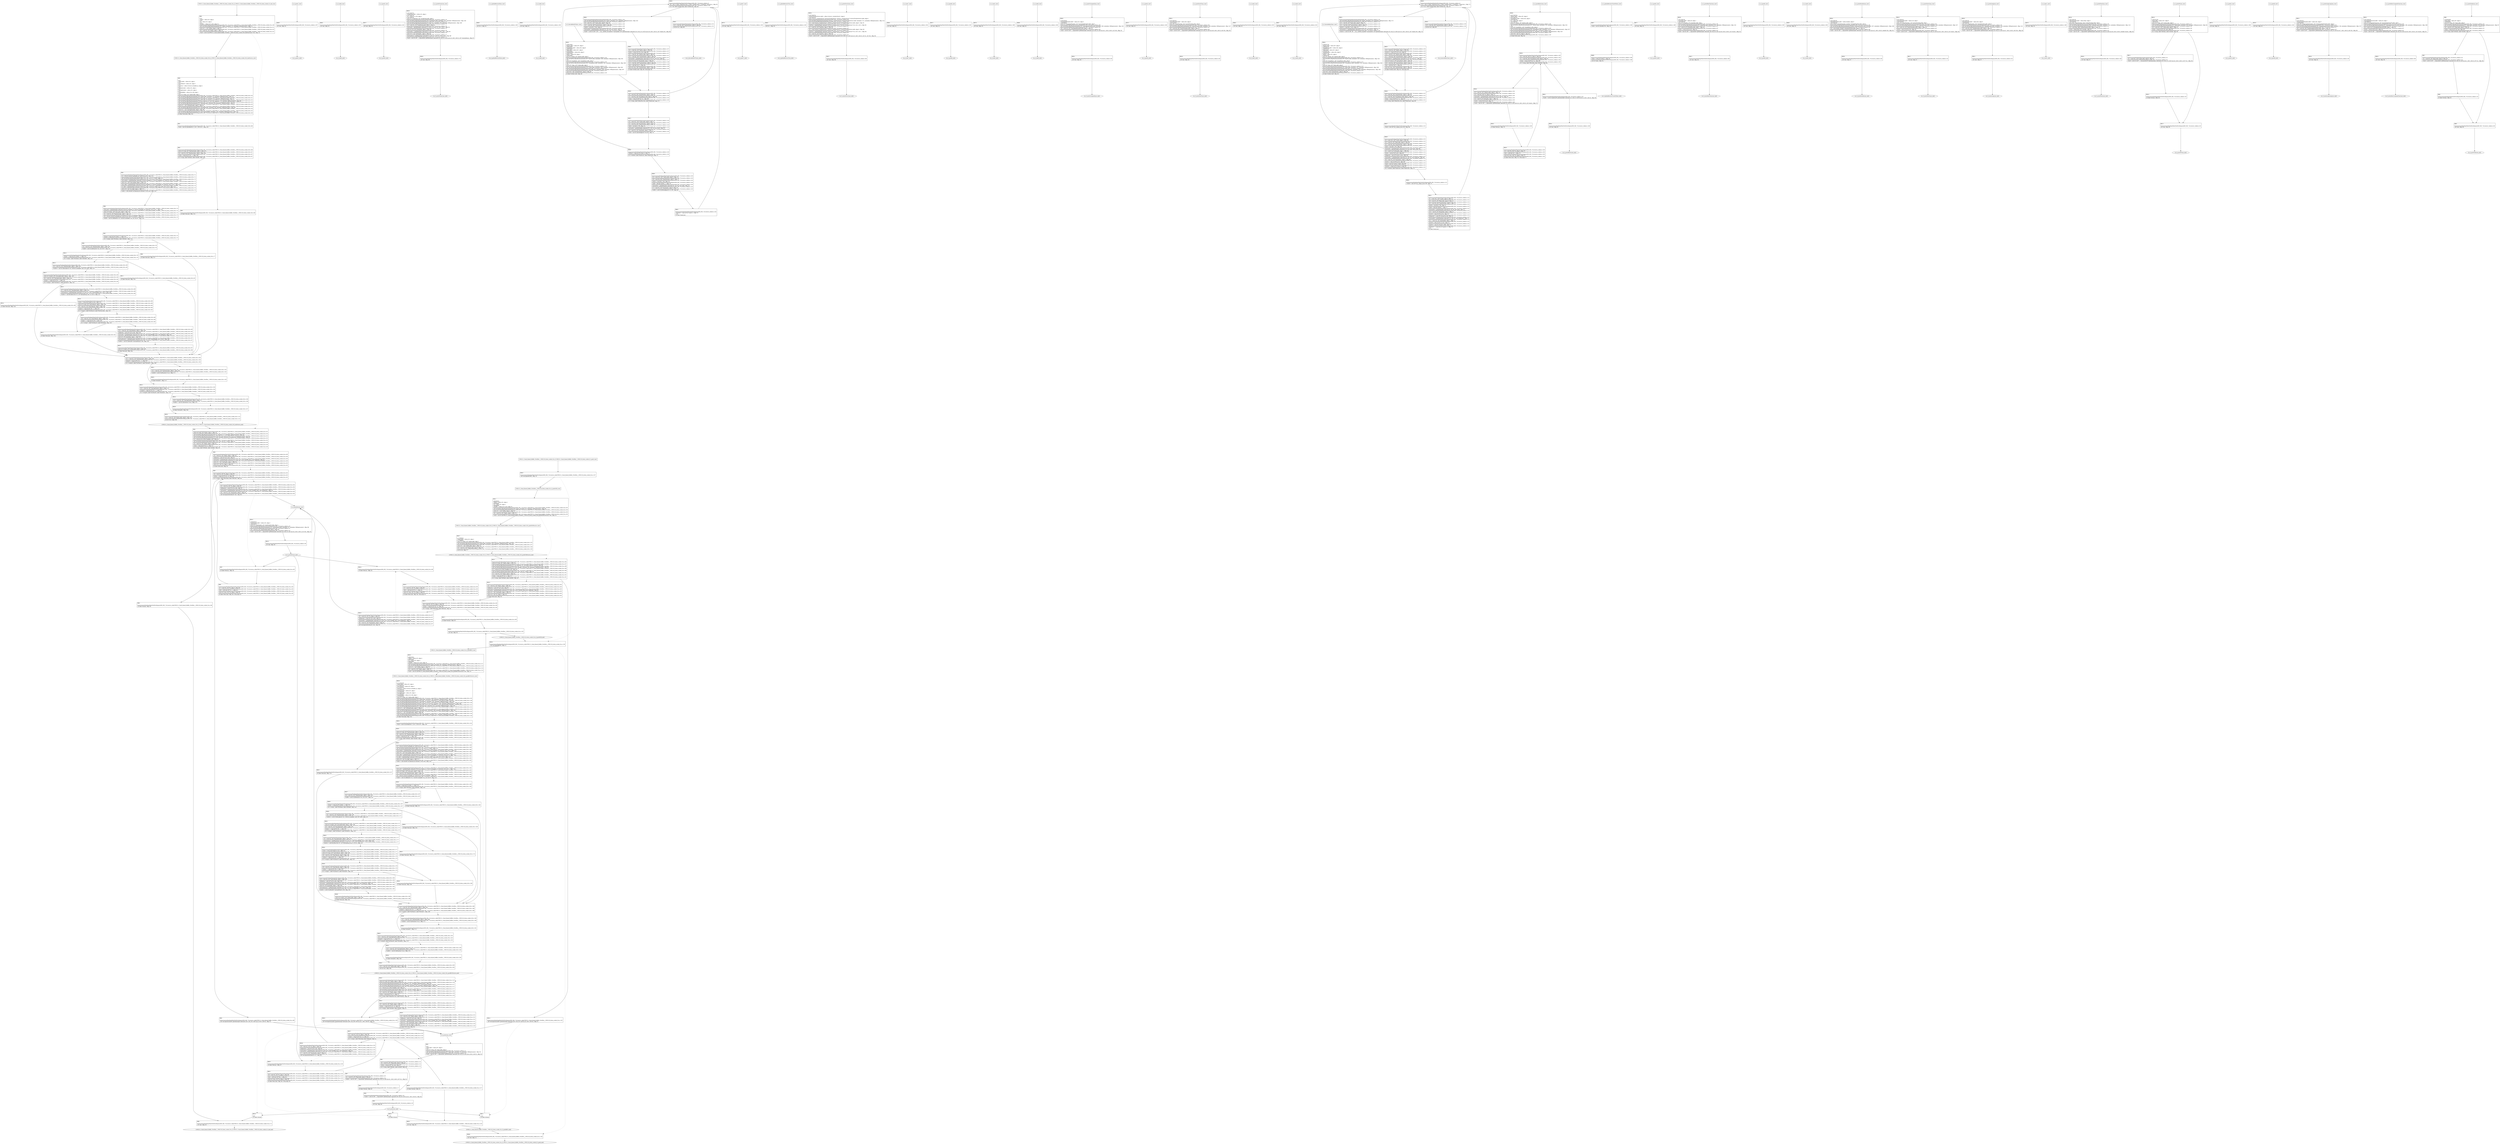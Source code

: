 digraph "icfg graph" {
BBCWE121_Stack_Based_Buffer_Overflow__CWE129_listen_socket_61a_ll_CWE121_Stack_Based_Buffer_Overflow__CWE129_listen_socket_61_bad_end [label="{CWE121_Stack_Based_Buffer_Overflow__CWE129_listen_socket_61a_ll_CWE121_Stack_Based_Buffer_Overflow__CWE129_listen_socket_61_bad_end}"];
BBCWE121_Stack_Based_Buffer_Overflow__CWE129_listen_socket_61a_ll_CWE121_Stack_Based_Buffer_Overflow__CWE129_listen_socket_61_good_end [label="{CWE121_Stack_Based_Buffer_Overflow__CWE129_listen_socket_61a_ll_CWE121_Stack_Based_Buffer_Overflow__CWE129_listen_socket_61_good_end}"];
BBio_ll_good1_end [label="{io_ll_good1_end}"];
BBio_ll_bad6_end [label="{io_ll_bad6_end}"];
BBio_ll_good5_end [label="{io_ll_good5_end}"];
BBio_ll_printWcharLine_end [label="{io_ll_printWcharLine_end}"];
BBio_ll_globalReturnsFalse_end [label="{io_ll_globalReturnsFalse_end}"];
BBio_ll_bad8_end [label="{io_ll_bad8_end}"];
BBio_ll_decodeHexWChars_end [label="{io_ll_decodeHexWChars_end}"];
BBio_ll_good7_end [label="{io_ll_good7_end}"];
BBio_ll_globalReturnsTrue_end [label="{io_ll_globalReturnsTrue_end}"];
BBio_ll_printStructLine_end [label="{io_ll_printStructLine_end}"];
BBio_ll_bad7_end [label="{io_ll_bad7_end}"];
BBio_ll_good6_end [label="{io_ll_good6_end}"];
BBio_ll_bad2_end [label="{io_ll_bad2_end}"];
BBio_ll_bad9_end [label="{io_ll_bad9_end}"];
BBio_ll_printUnsignedLine_end [label="{io_ll_printUnsignedLine_end}"];
BBio_ll_good4_end [label="{io_ll_good4_end}"];
BBio_ll_printSizeTLine_end [label="{io_ll_printSizeTLine_end}"];
BBio_ll_bad5_end [label="{io_ll_bad5_end}"];
BBio_ll_printLine_end [label="{io_ll_printLine_end}"];
BBio_ll_bad4_end [label="{io_ll_bad4_end}"];
BBio_ll_decodeHexChars_end [label="{io_ll_decodeHexChars_end}"];
BBCWE121_Stack_Based_Buffer_Overflow__CWE129_listen_socket_61b_ll_CWE121_Stack_Based_Buffer_Overflow__CWE129_listen_socket_61b_badSource_end [label="{CWE121_Stack_Based_Buffer_Overflow__CWE129_listen_socket_61b_ll_CWE121_Stack_Based_Buffer_Overflow__CWE129_listen_socket_61b_badSource_end}"];
BBio_ll_printBytesLine_end [label="{io_ll_printBytesLine_end}"];
BBio_ll_globalReturnsTrueOrFalse_end [label="{io_ll_globalReturnsTrueOrFalse_end}"];
BBCWE121_Stack_Based_Buffer_Overflow__CWE129_listen_socket_61a_ll_goodG2B_end [label="{CWE121_Stack_Based_Buffer_Overflow__CWE129_listen_socket_61a_ll_goodG2B_end}"];
BBio_ll_good3_end [label="{io_ll_good3_end}"];
BBio_ll_printHexCharLine_end [label="{io_ll_printHexCharLine_end}"];
BBio_ll_good9_end [label="{io_ll_good9_end}"];
BBio_ll_bad3_end [label="{io_ll_bad3_end}"];
BBio_ll_printDoubleLine_end [label="{io_ll_printDoubleLine_end}"];
BBio_ll_printShortLine_end [label="{io_ll_printShortLine_end}"];
BBio_ll_printLongLine_end [label="{io_ll_printLongLine_end}"];
BBio_ll_bad1_end [label="{io_ll_bad1_end}"];
BBCWE121_Stack_Based_Buffer_Overflow__CWE129_listen_socket_61b_ll_CWE121_Stack_Based_Buffer_Overflow__CWE129_listen_socket_61b_goodG2BSource_end [label="{CWE121_Stack_Based_Buffer_Overflow__CWE129_listen_socket_61b_ll_CWE121_Stack_Based_Buffer_Overflow__CWE129_listen_socket_61b_goodG2BSource_end}"];
BBCWE121_Stack_Based_Buffer_Overflow__CWE129_listen_socket_61b_ll_CWE121_Stack_Based_Buffer_Overflow__CWE129_listen_socket_61b_goodB2GSource_end [label="{CWE121_Stack_Based_Buffer_Overflow__CWE129_listen_socket_61b_ll_CWE121_Stack_Based_Buffer_Overflow__CWE129_listen_socket_61b_goodB2GSource_end}"];
BBio_ll_printFloatLine_end [label="{io_ll_printFloatLine_end}"];
BBCWE121_Stack_Based_Buffer_Overflow__CWE129_listen_socket_61a_ll_goodB2G_end [label="{CWE121_Stack_Based_Buffer_Overflow__CWE129_listen_socket_61a_ll_goodB2G_end}"];
BBio_ll_printWLine_end [label="{io_ll_printWLine_end}"];
BBio_ll_good2_end [label="{io_ll_good2_end}"];
BBio_ll_printIntLine_end [label="{io_ll_printIntLine_end}"];
BBio_ll_good8_end [label="{io_ll_good8_end}"];
BBio_ll_printLongLongLine_end [label="{io_ll_printLongLongLine_end}"];
BBio_ll_printHexUnsignedCharLine_end [label="{io_ll_printHexUnsignedCharLine_end}"];
BBio_ll_printSinkLine_end [label="{io_ll_printSinkLine_end}"];
BBCWE121_Stack_Based_Buffer_Overflow__CWE129_listen_socket_61a_ll_CWE121_Stack_Based_Buffer_Overflow__CWE129_listen_socket_61_bad_start [label="{CWE121_Stack_Based_Buffer_Overflow__CWE129_listen_socket_61a_ll_CWE121_Stack_Based_Buffer_Overflow__CWE129_listen_socket_61_bad_start}", shape=record];
CWE121_Stack_Based_Buffer_Overflow__CWE129_listen_socket_61a_ll_CWE121_Stack_Based_Buffer_Overflow__CWE129_listen_socket_61_badBB0 [label="{BB0:\l\l/:415\l
  %data = alloca i32, align 4\l
/:415\l
  %i = alloca i32, align 4\l
/:415\l
  %buffer = alloca [10 x i32], align 16\l
/home/raoxue/Desktop/MemVerif/workspace/000_062_741/source_code/CWE121_Stack_Based_Buffer_Overflow__CWE129_listen_socket_61a.c:49\l
  call void @llvm.dbg.declare(metadata i32* %data, metadata !10, metadata !DIExpression()), !dbg !12\l
/home/raoxue/Desktop/MemVerif/workspace/000_062_741/source_code/CWE121_Stack_Based_Buffer_Overflow__CWE129_listen_socket_61a.c:51\l
  store i32 -1, i32* %data, align 4, !dbg !13\l
/home/raoxue/Desktop/MemVerif/workspace/000_062_741/source_code/CWE121_Stack_Based_Buffer_Overflow__CWE129_listen_socket_61a.c:52\l
  %0 = load i32, i32* %data, align 4, !dbg !14\l
/home/raoxue/Desktop/MemVerif/workspace/000_062_741/source_code/CWE121_Stack_Based_Buffer_Overflow__CWE129_listen_socket_61a.c:52\l
  %call = call i32 @CWE121_Stack_Based_Buffer_Overflow__CWE129_listen_socket_61b_badSource(i32 %0), !dbg !15\l
}", shape=record];
CWE121_Stack_Based_Buffer_Overflow__CWE129_listen_socket_61a_ll_CWE121_Stack_Based_Buffer_Overflow__CWE129_listen_socket_61_badBB0 [label="{BB0:\l\l/:415\l
  %data = alloca i32, align 4\l
/:415\l
  %i = alloca i32, align 4\l
/:415\l
  %buffer = alloca [10 x i32], align 16\l
/home/raoxue/Desktop/MemVerif/workspace/000_062_741/source_code/CWE121_Stack_Based_Buffer_Overflow__CWE129_listen_socket_61a.c:49\l
  call void @llvm.dbg.declare(metadata i32* %data, metadata !10, metadata !DIExpression()), !dbg !12\l
/home/raoxue/Desktop/MemVerif/workspace/000_062_741/source_code/CWE121_Stack_Based_Buffer_Overflow__CWE129_listen_socket_61a.c:51\l
  store i32 -1, i32* %data, align 4, !dbg !13\l
/home/raoxue/Desktop/MemVerif/workspace/000_062_741/source_code/CWE121_Stack_Based_Buffer_Overflow__CWE129_listen_socket_61a.c:52\l
  %0 = load i32, i32* %data, align 4, !dbg !14\l
/home/raoxue/Desktop/MemVerif/workspace/000_062_741/source_code/CWE121_Stack_Based_Buffer_Overflow__CWE129_listen_socket_61a.c:52\l
  %call = call i32 @CWE121_Stack_Based_Buffer_Overflow__CWE129_listen_socket_61b_badSource(i32 %0), !dbg !15\l
}", shape=record];
CWE121_Stack_Based_Buffer_Overflow__CWE129_listen_socket_61a_ll_CWE121_Stack_Based_Buffer_Overflow__CWE129_listen_socket_61_badBB1 [label="{BB1:\l\l/home/raoxue/Desktop/MemVerif/workspace/000_062_741/source_code/CWE121_Stack_Based_Buffer_Overflow__CWE129_listen_socket_61a.c:52\l
  store i32 %call, i32* %data, align 4, !dbg !16\l
/home/raoxue/Desktop/MemVerif/workspace/000_062_741/source_code/CWE121_Stack_Based_Buffer_Overflow__CWE129_listen_socket_61a.c:54\l
  call void @llvm.dbg.declare(metadata i32* %i, metadata !17, metadata !DIExpression()), !dbg !19\l
/home/raoxue/Desktop/MemVerif/workspace/000_062_741/source_code/CWE121_Stack_Based_Buffer_Overflow__CWE129_listen_socket_61a.c:55\l
  call void @llvm.dbg.declare(metadata [10 x i32]* %buffer, metadata !20, metadata !DIExpression()), !dbg !24\l
/home/raoxue/Desktop/MemVerif/workspace/000_062_741/source_code/CWE121_Stack_Based_Buffer_Overflow__CWE129_listen_socket_61a.c:55\l
  %1 = bitcast [10 x i32]* %buffer to i8*, !dbg !24\l
/home/raoxue/Desktop/MemVerif/workspace/000_062_741/source_code/CWE121_Stack_Based_Buffer_Overflow__CWE129_listen_socket_61a.c:55\l
  call void @llvm.memset.p0i8.i64(i8* align 16 %1, i8 0, i64 40, i1 false), !dbg !24\l
/home/raoxue/Desktop/MemVerif/workspace/000_062_741/source_code/CWE121_Stack_Based_Buffer_Overflow__CWE129_listen_socket_61a.c:58\l
  %2 = load i32, i32* %data, align 4, !dbg !25\l
/home/raoxue/Desktop/MemVerif/workspace/000_062_741/source_code/CWE121_Stack_Based_Buffer_Overflow__CWE129_listen_socket_61a.c:58\l
  %cmp = icmp sge i32 %2, 0, !dbg !27\l
/home/raoxue/Desktop/MemVerif/workspace/000_062_741/source_code/CWE121_Stack_Based_Buffer_Overflow__CWE129_listen_socket_61a.c:58\l
  br i1 %cmp, label %if.then, label %if.else, !dbg !28\l
}", shape=record];
CWE121_Stack_Based_Buffer_Overflow__CWE129_listen_socket_61a_ll_CWE121_Stack_Based_Buffer_Overflow__CWE129_listen_socket_61_badBB2 [label="{BB2:\l\l/home/raoxue/Desktop/MemVerif/workspace/000_062_741/source_code/CWE121_Stack_Based_Buffer_Overflow__CWE129_listen_socket_61a.c:60\l
  %3 = load i32, i32* %data, align 4, !dbg !29\l
/home/raoxue/Desktop/MemVerif/workspace/000_062_741/source_code/CWE121_Stack_Based_Buffer_Overflow__CWE129_listen_socket_61a.c:60\l
  %idxprom = sext i32 %3 to i64, !dbg !31\l
/home/raoxue/Desktop/MemVerif/workspace/000_062_741/source_code/CWE121_Stack_Based_Buffer_Overflow__CWE129_listen_socket_61a.c:60\l
  %arrayidx = getelementptr inbounds [10 x i32], [10 x i32]* %buffer, i64 0, i64 %idxprom, !dbg !31\l
/home/raoxue/Desktop/MemVerif/workspace/000_062_741/source_code/CWE121_Stack_Based_Buffer_Overflow__CWE129_listen_socket_61a.c:60\l
  store i32 1, i32* %arrayidx, align 4, !dbg !32\l
/home/raoxue/Desktop/MemVerif/workspace/000_062_741/source_code/CWE121_Stack_Based_Buffer_Overflow__CWE129_listen_socket_61a.c:62\l
  store i32 0, i32* %i, align 4, !dbg !33\l
/home/raoxue/Desktop/MemVerif/workspace/000_062_741/source_code/CWE121_Stack_Based_Buffer_Overflow__CWE129_listen_socket_61a.c:62\l
  br label %for.cond, !dbg !35\l
}", shape=record];
CWE121_Stack_Based_Buffer_Overflow__CWE129_listen_socket_61a_ll_CWE121_Stack_Based_Buffer_Overflow__CWE129_listen_socket_61_badBB4 [label="{BB4:\l\l/home/raoxue/Desktop/MemVerif/workspace/000_062_741/source_code/CWE121_Stack_Based_Buffer_Overflow__CWE129_listen_socket_61a.c:62\l
  %4 = load i32, i32* %i, align 4, !dbg !36\l
/home/raoxue/Desktop/MemVerif/workspace/000_062_741/source_code/CWE121_Stack_Based_Buffer_Overflow__CWE129_listen_socket_61a.c:62\l
  %cmp1 = icmp slt i32 %4, 10, !dbg !38\l
/home/raoxue/Desktop/MemVerif/workspace/000_062_741/source_code/CWE121_Stack_Based_Buffer_Overflow__CWE129_listen_socket_61a.c:62\l
  br i1 %cmp1, label %for.body, label %for.end, !dbg !39\l
}", shape=record];
CWE121_Stack_Based_Buffer_Overflow__CWE129_listen_socket_61a_ll_CWE121_Stack_Based_Buffer_Overflow__CWE129_listen_socket_61_badBB5 [label="{BB5:\l\l/home/raoxue/Desktop/MemVerif/workspace/000_062_741/source_code/CWE121_Stack_Based_Buffer_Overflow__CWE129_listen_socket_61a.c:64\l
  %5 = load i32, i32* %i, align 4, !dbg !40\l
/home/raoxue/Desktop/MemVerif/workspace/000_062_741/source_code/CWE121_Stack_Based_Buffer_Overflow__CWE129_listen_socket_61a.c:64\l
  %idxprom2 = sext i32 %5 to i64, !dbg !42\l
/home/raoxue/Desktop/MemVerif/workspace/000_062_741/source_code/CWE121_Stack_Based_Buffer_Overflow__CWE129_listen_socket_61a.c:64\l
  %arrayidx3 = getelementptr inbounds [10 x i32], [10 x i32]* %buffer, i64 0, i64 %idxprom2, !dbg !42\l
/home/raoxue/Desktop/MemVerif/workspace/000_062_741/source_code/CWE121_Stack_Based_Buffer_Overflow__CWE129_listen_socket_61a.c:64\l
  %6 = load i32, i32* %arrayidx3, align 4, !dbg !42\l
/home/raoxue/Desktop/MemVerif/workspace/000_062_741/source_code/CWE121_Stack_Based_Buffer_Overflow__CWE129_listen_socket_61a.c:64\l
  call void @printIntLine(i32 %6), !dbg !43\l
}", shape=record];
CWE121_Stack_Based_Buffer_Overflow__CWE129_listen_socket_61a_ll_CWE121_Stack_Based_Buffer_Overflow__CWE129_listen_socket_61_badBB5 [label="{BB5:\l\l/home/raoxue/Desktop/MemVerif/workspace/000_062_741/source_code/CWE121_Stack_Based_Buffer_Overflow__CWE129_listen_socket_61a.c:64\l
  %5 = load i32, i32* %i, align 4, !dbg !40\l
/home/raoxue/Desktop/MemVerif/workspace/000_062_741/source_code/CWE121_Stack_Based_Buffer_Overflow__CWE129_listen_socket_61a.c:64\l
  %idxprom2 = sext i32 %5 to i64, !dbg !42\l
/home/raoxue/Desktop/MemVerif/workspace/000_062_741/source_code/CWE121_Stack_Based_Buffer_Overflow__CWE129_listen_socket_61a.c:64\l
  %arrayidx3 = getelementptr inbounds [10 x i32], [10 x i32]* %buffer, i64 0, i64 %idxprom2, !dbg !42\l
/home/raoxue/Desktop/MemVerif/workspace/000_062_741/source_code/CWE121_Stack_Based_Buffer_Overflow__CWE129_listen_socket_61a.c:64\l
  %6 = load i32, i32* %arrayidx3, align 4, !dbg !42\l
/home/raoxue/Desktop/MemVerif/workspace/000_062_741/source_code/CWE121_Stack_Based_Buffer_Overflow__CWE129_listen_socket_61a.c:64\l
  call void @printIntLine(i32 %6), !dbg !43\l
}", shape=record];
CWE121_Stack_Based_Buffer_Overflow__CWE129_listen_socket_61a_ll_CWE121_Stack_Based_Buffer_Overflow__CWE129_listen_socket_61_badBB7 [label="{BB7:\l\l/home/raoxue/Desktop/MemVerif/workspace/000_062_741/source_code/CWE121_Stack_Based_Buffer_Overflow__CWE129_listen_socket_61a.c:65\l
  br label %for.inc, !dbg !44\l
}", shape=record];
CWE121_Stack_Based_Buffer_Overflow__CWE129_listen_socket_61a_ll_CWE121_Stack_Based_Buffer_Overflow__CWE129_listen_socket_61_badBB8 [label="{BB8:\l\l/home/raoxue/Desktop/MemVerif/workspace/000_062_741/source_code/CWE121_Stack_Based_Buffer_Overflow__CWE129_listen_socket_61a.c:62\l
  %7 = load i32, i32* %i, align 4, !dbg !45\l
/home/raoxue/Desktop/MemVerif/workspace/000_062_741/source_code/CWE121_Stack_Based_Buffer_Overflow__CWE129_listen_socket_61a.c:62\l
  %inc = add nsw i32 %7, 1, !dbg !45\l
/home/raoxue/Desktop/MemVerif/workspace/000_062_741/source_code/CWE121_Stack_Based_Buffer_Overflow__CWE129_listen_socket_61a.c:62\l
  store i32 %inc, i32* %i, align 4, !dbg !45\l
/home/raoxue/Desktop/MemVerif/workspace/000_062_741/source_code/CWE121_Stack_Based_Buffer_Overflow__CWE129_listen_socket_61a.c:62\l
  br label %for.cond, !dbg !46, !llvm.loop !47\l
}", shape=record];
CWE121_Stack_Based_Buffer_Overflow__CWE129_listen_socket_61a_ll_CWE121_Stack_Based_Buffer_Overflow__CWE129_listen_socket_61_badBB6 [label="{BB6:\l\l/home/raoxue/Desktop/MemVerif/workspace/000_062_741/source_code/CWE121_Stack_Based_Buffer_Overflow__CWE129_listen_socket_61a.c:66\l
  br label %if.end, !dbg !50\l
}", shape=record];
CWE121_Stack_Based_Buffer_Overflow__CWE129_listen_socket_61a_ll_CWE121_Stack_Based_Buffer_Overflow__CWE129_listen_socket_61_badBB3 [label="{BB3:\l\l/home/raoxue/Desktop/MemVerif/workspace/000_062_741/source_code/CWE121_Stack_Based_Buffer_Overflow__CWE129_listen_socket_61a.c:69\l
  call void @printLine(i8* getelementptr inbounds ([32 x i8], [32 x i8]* @.str, i64 0, i64 0)), !dbg !51\l
}", shape=record];
CWE121_Stack_Based_Buffer_Overflow__CWE129_listen_socket_61a_ll_CWE121_Stack_Based_Buffer_Overflow__CWE129_listen_socket_61_badBB3 [label="{BB3:\l\l/home/raoxue/Desktop/MemVerif/workspace/000_062_741/source_code/CWE121_Stack_Based_Buffer_Overflow__CWE129_listen_socket_61a.c:69\l
  call void @printLine(i8* getelementptr inbounds ([32 x i8], [32 x i8]* @.str, i64 0, i64 0)), !dbg !51\l
}", shape=record];
CWE121_Stack_Based_Buffer_Overflow__CWE129_listen_socket_61a_ll_CWE121_Stack_Based_Buffer_Overflow__CWE129_listen_socket_61_badBB10 [label="{BB10:\l\l/:69\l
  br label %if.end\l
}", shape=record];
CWE121_Stack_Based_Buffer_Overflow__CWE129_listen_socket_61a_ll_CWE121_Stack_Based_Buffer_Overflow__CWE129_listen_socket_61_badBB9 [label="{BB9:\l\l/home/raoxue/Desktop/MemVerif/workspace/000_062_741/source_code/CWE121_Stack_Based_Buffer_Overflow__CWE129_listen_socket_61a.c:72\l
  ret void, !dbg !53\l
}", shape=record];
BBCWE121_Stack_Based_Buffer_Overflow__CWE129_listen_socket_61a_ll_CWE121_Stack_Based_Buffer_Overflow__CWE129_listen_socket_61_good_start [label="{CWE121_Stack_Based_Buffer_Overflow__CWE129_listen_socket_61a_ll_CWE121_Stack_Based_Buffer_Overflow__CWE129_listen_socket_61_good_start}", shape=record];
CWE121_Stack_Based_Buffer_Overflow__CWE129_listen_socket_61a_ll_CWE121_Stack_Based_Buffer_Overflow__CWE129_listen_socket_61_goodBB34 [label="{BB34:\l\l/home/raoxue/Desktop/MemVerif/workspace/000_062_741/source_code/CWE121_Stack_Based_Buffer_Overflow__CWE129_listen_socket_61a.c:137\l
  call void @goodG2B(), !dbg !10\l
}", shape=record];
CWE121_Stack_Based_Buffer_Overflow__CWE129_listen_socket_61a_ll_CWE121_Stack_Based_Buffer_Overflow__CWE129_listen_socket_61_goodBB34 [label="{BB34:\l\l/home/raoxue/Desktop/MemVerif/workspace/000_062_741/source_code/CWE121_Stack_Based_Buffer_Overflow__CWE129_listen_socket_61a.c:137\l
  call void @goodG2B(), !dbg !10\l
}", shape=record];
CWE121_Stack_Based_Buffer_Overflow__CWE129_listen_socket_61a_ll_CWE121_Stack_Based_Buffer_Overflow__CWE129_listen_socket_61_goodBB35 [label="{BB35:\l\l/home/raoxue/Desktop/MemVerif/workspace/000_062_741/source_code/CWE121_Stack_Based_Buffer_Overflow__CWE129_listen_socket_61a.c:138\l
  call void @goodB2G(), !dbg !11\l
}", shape=record];
CWE121_Stack_Based_Buffer_Overflow__CWE129_listen_socket_61a_ll_CWE121_Stack_Based_Buffer_Overflow__CWE129_listen_socket_61_goodBB35 [label="{BB35:\l\l/home/raoxue/Desktop/MemVerif/workspace/000_062_741/source_code/CWE121_Stack_Based_Buffer_Overflow__CWE129_listen_socket_61a.c:138\l
  call void @goodB2G(), !dbg !11\l
}", shape=record];
CWE121_Stack_Based_Buffer_Overflow__CWE129_listen_socket_61a_ll_CWE121_Stack_Based_Buffer_Overflow__CWE129_listen_socket_61_goodBB36 [label="{BB36:\l\l/home/raoxue/Desktop/MemVerif/workspace/000_062_741/source_code/CWE121_Stack_Based_Buffer_Overflow__CWE129_listen_socket_61a.c:139\l
  ret void, !dbg !12\l
}", shape=record];
BBio_ll_good1_start [label="{io_ll_good1_start}", shape=record];
io_ll_good1BB69 [label="{BB69:\l\l/home/raoxue/Desktop/MemVerif/workspace/000_062_741/source_code/io.c:187\l
  ret void, !dbg !52\l
}", shape=record];
BBio_ll_bad6_start [label="{io_ll_bad6_start}", shape=record];
io_ll_bad6BB83 [label="{BB83:\l\l/home/raoxue/Desktop/MemVerif/workspace/000_062_741/source_code/io.c:203\l
  ret void, !dbg !52\l
}", shape=record];
BBio_ll_good5_start [label="{io_ll_good5_start}", shape=record];
io_ll_good5BB73 [label="{BB73:\l\l/home/raoxue/Desktop/MemVerif/workspace/000_062_741/source_code/io.c:191\l
  ret void, !dbg !52\l
}", shape=record];
BBio_ll_printWcharLine_start [label="{io_ll_printWcharLine_start}", shape=record];
io_ll_printWcharLineBB28 [label="{BB28:\l\l/:1827048704\l
  %wideChar.addr = alloca i32, align 4\l
/:1827048704\l
  %s = alloca [2 x i32], align 4\l
/:1827048704\l
  store i32 %wideChar, i32* %wideChar.addr, align 4\l
/home/raoxue/Desktop/MemVerif/workspace/000_062_741/source_code/io.c:70\l
  call void @llvm.dbg.declare(metadata i32* %wideChar.addr, metadata !162, metadata !DIExpression()), !dbg !163\l
/home/raoxue/Desktop/MemVerif/workspace/000_062_741/source_code/io.c:74\l
  call void @llvm.dbg.declare(metadata [2 x i32]* %s, metadata !164, metadata !DIExpression()), !dbg !168\l
/home/raoxue/Desktop/MemVerif/workspace/000_062_741/source_code/io.c:75\l
  %0 = load i32, i32* %wideChar.addr, align 4, !dbg !61\l
/home/raoxue/Desktop/MemVerif/workspace/000_062_741/source_code/io.c:75\l
  %arrayidx = getelementptr inbounds [2 x i32], [2 x i32]* %s, i64 0, i64 0, !dbg !62\l
/home/raoxue/Desktop/MemVerif/workspace/000_062_741/source_code/io.c:75\l
  store i32 %0, i32* %arrayidx, align 4, !dbg !63\l
/home/raoxue/Desktop/MemVerif/workspace/000_062_741/source_code/io.c:76\l
  %arrayidx1 = getelementptr inbounds [2 x i32], [2 x i32]* %s, i64 0, i64 1, !dbg !64\l
/home/raoxue/Desktop/MemVerif/workspace/000_062_741/source_code/io.c:76\l
  store i32 0, i32* %arrayidx1, align 4, !dbg !65\l
/home/raoxue/Desktop/MemVerif/workspace/000_062_741/source_code/io.c:77\l
  %arraydecay = getelementptr inbounds [2 x i32], [2 x i32]* %s, i64 0, i64 0, !dbg !66\l
/home/raoxue/Desktop/MemVerif/workspace/000_062_741/source_code/io.c:77\l
  %call = call i32 (i8*, ...) @printf(i8* getelementptr inbounds ([5 x i8], [5 x i8]* @.str.10, i64 0, i64 0), i32* %arraydecay), !dbg !67\l
}", shape=record];
io_ll_printWcharLineBB28 [label="{BB28:\l\l/:1827048704\l
  %wideChar.addr = alloca i32, align 4\l
/:1827048704\l
  %s = alloca [2 x i32], align 4\l
/:1827048704\l
  store i32 %wideChar, i32* %wideChar.addr, align 4\l
/home/raoxue/Desktop/MemVerif/workspace/000_062_741/source_code/io.c:70\l
  call void @llvm.dbg.declare(metadata i32* %wideChar.addr, metadata !162, metadata !DIExpression()), !dbg !163\l
/home/raoxue/Desktop/MemVerif/workspace/000_062_741/source_code/io.c:74\l
  call void @llvm.dbg.declare(metadata [2 x i32]* %s, metadata !164, metadata !DIExpression()), !dbg !168\l
/home/raoxue/Desktop/MemVerif/workspace/000_062_741/source_code/io.c:75\l
  %0 = load i32, i32* %wideChar.addr, align 4, !dbg !61\l
/home/raoxue/Desktop/MemVerif/workspace/000_062_741/source_code/io.c:75\l
  %arrayidx = getelementptr inbounds [2 x i32], [2 x i32]* %s, i64 0, i64 0, !dbg !62\l
/home/raoxue/Desktop/MemVerif/workspace/000_062_741/source_code/io.c:75\l
  store i32 %0, i32* %arrayidx, align 4, !dbg !63\l
/home/raoxue/Desktop/MemVerif/workspace/000_062_741/source_code/io.c:76\l
  %arrayidx1 = getelementptr inbounds [2 x i32], [2 x i32]* %s, i64 0, i64 1, !dbg !64\l
/home/raoxue/Desktop/MemVerif/workspace/000_062_741/source_code/io.c:76\l
  store i32 0, i32* %arrayidx1, align 4, !dbg !65\l
/home/raoxue/Desktop/MemVerif/workspace/000_062_741/source_code/io.c:77\l
  %arraydecay = getelementptr inbounds [2 x i32], [2 x i32]* %s, i64 0, i64 0, !dbg !66\l
/home/raoxue/Desktop/MemVerif/workspace/000_062_741/source_code/io.c:77\l
  %call = call i32 (i8*, ...) @printf(i8* getelementptr inbounds ([5 x i8], [5 x i8]* @.str.10, i64 0, i64 0), i32* %arraydecay), !dbg !67\l
}", shape=record];
io_ll_printWcharLineBB29 [label="{BB29:\l\l/home/raoxue/Desktop/MemVerif/workspace/000_062_741/source_code/io.c:78\l
  ret void, !dbg !68\l
}", shape=record];
BBio_ll_globalReturnsFalse_start [label="{io_ll_globalReturnsFalse_start}", shape=record];
io_ll_globalReturnsFalseBB66 [label="{BB66:\l\l/home/raoxue/Desktop/MemVerif/workspace/000_062_741/source_code/io.c:163\l
  ret i32 0, !dbg !52\l
}", shape=record];
BBio_ll_bad8_start [label="{io_ll_bad8_start}", shape=record];
io_ll_bad8BB85 [label="{BB85:\l\l/home/raoxue/Desktop/MemVerif/workspace/000_062_741/source_code/io.c:205\l
  ret void, !dbg !52\l
}", shape=record];
BBio_ll_decodeHexWChars_start [label="{io_ll_decodeHexWChars_start}", shape=record];
io_ll_decodeHexWCharsBB55 [label="{BB55:\l\l/:106019400\l
  %bytes.addr = alloca i8*, align 8\l
/:106019400\l
  %numBytes.addr = alloca i64, align 8\l
/:106019400\l
  %hex.addr = alloca i32*, align 8\l
/:106019400\l
  %numWritten = alloca i64, align 8\l
/:106019400\l
  %byte = alloca i32, align 4\l
/:106019400\l
  store i8* %bytes, i8** %bytes.addr, align 8\l
/home/raoxue/Desktop/MemVerif/workspace/000_062_741/source_code/io.c:135\l
  call void @llvm.dbg.declare(metadata i8** %bytes.addr, metadata !290, metadata !DIExpression()), !dbg !291\l
/:135\l
  store i64 %numBytes, i64* %numBytes.addr, align 8\l
/home/raoxue/Desktop/MemVerif/workspace/000_062_741/source_code/io.c:135\l
  call void @llvm.dbg.declare(metadata i64* %numBytes.addr, metadata !292, metadata !DIExpression()), !dbg !293\l
/:135\l
  store i32* %hex, i32** %hex.addr, align 8\l
/home/raoxue/Desktop/MemVerif/workspace/000_062_741/source_code/io.c:135\l
  call void @llvm.dbg.declare(metadata i32** %hex.addr, metadata !294, metadata !DIExpression()), !dbg !295\l
/home/raoxue/Desktop/MemVerif/workspace/000_062_741/source_code/io.c:137\l
  call void @llvm.dbg.declare(metadata i64* %numWritten, metadata !296, metadata !DIExpression()), !dbg !297\l
/home/raoxue/Desktop/MemVerif/workspace/000_062_741/source_code/io.c:137\l
  store i64 0, i64* %numWritten, align 8, !dbg !65\l
/home/raoxue/Desktop/MemVerif/workspace/000_062_741/source_code/io.c:143\l
  br label %while.cond, !dbg !66\l
}", shape=record];
io_ll_decodeHexWCharsBB56 [label="{BB56:\l\l/home/raoxue/Desktop/MemVerif/workspace/000_062_741/source_code/io.c:143\l
  %0 = load i64, i64* %numWritten, align 8, !dbg !67\l
/home/raoxue/Desktop/MemVerif/workspace/000_062_741/source_code/io.c:143\l
  %1 = load i64, i64* %numBytes.addr, align 8, !dbg !68\l
/home/raoxue/Desktop/MemVerif/workspace/000_062_741/source_code/io.c:143\l
  %cmp = icmp ult i64 %0, %1, !dbg !69\l
/home/raoxue/Desktop/MemVerif/workspace/000_062_741/source_code/io.c:143\l
  br i1 %cmp, label %land.lhs.true, label %land.end, !dbg !70\l
}", shape=record];
io_ll_decodeHexWCharsBB57 [label="{BB57:\l\l/home/raoxue/Desktop/MemVerif/workspace/000_062_741/source_code/io.c:143\l
  %2 = load i32*, i32** %hex.addr, align 8, !dbg !71\l
/home/raoxue/Desktop/MemVerif/workspace/000_062_741/source_code/io.c:143\l
  %3 = load i64, i64* %numWritten, align 8, !dbg !72\l
/home/raoxue/Desktop/MemVerif/workspace/000_062_741/source_code/io.c:143\l
  %mul = mul i64 2, %3, !dbg !73\l
/home/raoxue/Desktop/MemVerif/workspace/000_062_741/source_code/io.c:143\l
  %arrayidx = getelementptr inbounds i32, i32* %2, i64 %mul, !dbg !71\l
/home/raoxue/Desktop/MemVerif/workspace/000_062_741/source_code/io.c:143\l
  %4 = load i32, i32* %arrayidx, align 4, !dbg !71\l
/home/raoxue/Desktop/MemVerif/workspace/000_062_741/source_code/io.c:143\l
  %call = call i32 @iswxdigit(i32 %4) #5, !dbg !74\l
}", shape=record];
io_ll_decodeHexWCharsBB57 [label="{BB57:\l\l/home/raoxue/Desktop/MemVerif/workspace/000_062_741/source_code/io.c:143\l
  %2 = load i32*, i32** %hex.addr, align 8, !dbg !71\l
/home/raoxue/Desktop/MemVerif/workspace/000_062_741/source_code/io.c:143\l
  %3 = load i64, i64* %numWritten, align 8, !dbg !72\l
/home/raoxue/Desktop/MemVerif/workspace/000_062_741/source_code/io.c:143\l
  %mul = mul i64 2, %3, !dbg !73\l
/home/raoxue/Desktop/MemVerif/workspace/000_062_741/source_code/io.c:143\l
  %arrayidx = getelementptr inbounds i32, i32* %2, i64 %mul, !dbg !71\l
/home/raoxue/Desktop/MemVerif/workspace/000_062_741/source_code/io.c:143\l
  %4 = load i32, i32* %arrayidx, align 4, !dbg !71\l
/home/raoxue/Desktop/MemVerif/workspace/000_062_741/source_code/io.c:143\l
  %call = call i32 @iswxdigit(i32 %4) #5, !dbg !74\l
}", shape=record];
io_ll_decodeHexWCharsBB59 [label="{BB59:\l\l/home/raoxue/Desktop/MemVerif/workspace/000_062_741/source_code/io.c:143\l
  %tobool = icmp ne i32 %call, 0, !dbg !74\l
/home/raoxue/Desktop/MemVerif/workspace/000_062_741/source_code/io.c:143\l
  br i1 %tobool, label %land.rhs, label %land.end, !dbg !75\l
}", shape=record];
io_ll_decodeHexWCharsBB60 [label="{BB60:\l\l/home/raoxue/Desktop/MemVerif/workspace/000_062_741/source_code/io.c:143\l
  %5 = load i32*, i32** %hex.addr, align 8, !dbg !76\l
/home/raoxue/Desktop/MemVerif/workspace/000_062_741/source_code/io.c:143\l
  %6 = load i64, i64* %numWritten, align 8, !dbg !77\l
/home/raoxue/Desktop/MemVerif/workspace/000_062_741/source_code/io.c:143\l
  %mul1 = mul i64 2, %6, !dbg !78\l
/home/raoxue/Desktop/MemVerif/workspace/000_062_741/source_code/io.c:143\l
  %add = add i64 %mul1, 1, !dbg !79\l
/home/raoxue/Desktop/MemVerif/workspace/000_062_741/source_code/io.c:143\l
  %arrayidx2 = getelementptr inbounds i32, i32* %5, i64 %add, !dbg !76\l
/home/raoxue/Desktop/MemVerif/workspace/000_062_741/source_code/io.c:143\l
  %7 = load i32, i32* %arrayidx2, align 4, !dbg !76\l
/home/raoxue/Desktop/MemVerif/workspace/000_062_741/source_code/io.c:143\l
  %call3 = call i32 @iswxdigit(i32 %7) #5, !dbg !80\l
}", shape=record];
io_ll_decodeHexWCharsBB60 [label="{BB60:\l\l/home/raoxue/Desktop/MemVerif/workspace/000_062_741/source_code/io.c:143\l
  %5 = load i32*, i32** %hex.addr, align 8, !dbg !76\l
/home/raoxue/Desktop/MemVerif/workspace/000_062_741/source_code/io.c:143\l
  %6 = load i64, i64* %numWritten, align 8, !dbg !77\l
/home/raoxue/Desktop/MemVerif/workspace/000_062_741/source_code/io.c:143\l
  %mul1 = mul i64 2, %6, !dbg !78\l
/home/raoxue/Desktop/MemVerif/workspace/000_062_741/source_code/io.c:143\l
  %add = add i64 %mul1, 1, !dbg !79\l
/home/raoxue/Desktop/MemVerif/workspace/000_062_741/source_code/io.c:143\l
  %arrayidx2 = getelementptr inbounds i32, i32* %5, i64 %add, !dbg !76\l
/home/raoxue/Desktop/MemVerif/workspace/000_062_741/source_code/io.c:143\l
  %7 = load i32, i32* %arrayidx2, align 4, !dbg !76\l
/home/raoxue/Desktop/MemVerif/workspace/000_062_741/source_code/io.c:143\l
  %call3 = call i32 @iswxdigit(i32 %7) #5, !dbg !80\l
}", shape=record];
io_ll_decodeHexWCharsBB61 [label="{BB61:\l\l/home/raoxue/Desktop/MemVerif/workspace/000_062_741/source_code/io.c:143\l
  %tobool4 = icmp ne i32 %call3, 0, !dbg !75\l
/:143\l
  br label %land.end\l
}", shape=record];
io_ll_decodeHexWCharsBB58 [label="{BB58:\l\l/home/raoxue/Desktop/MemVerif/workspace/000_062_741/source_code/io.c:0\l
  %8 = phi i1 [ false, %land.lhs.true ], [ false, %while.cond ], [ %tobool4, %land.rhs ], !dbg !81\l
/home/raoxue/Desktop/MemVerif/workspace/000_062_741/source_code/io.c:143\l
  br i1 %8, label %while.body, label %while.end, !dbg !66\l
}", shape=record];
io_ll_decodeHexWCharsBB62 [label="{BB62:\l\l/home/raoxue/Desktop/MemVerif/workspace/000_062_741/source_code/io.c:145\l
  call void @llvm.dbg.declare(metadata i32* %byte, metadata !314, metadata !DIExpression()), !dbg !316\l
/home/raoxue/Desktop/MemVerif/workspace/000_062_741/source_code/io.c:146\l
  %9 = load i32*, i32** %hex.addr, align 8, !dbg !85\l
/home/raoxue/Desktop/MemVerif/workspace/000_062_741/source_code/io.c:146\l
  %10 = load i64, i64* %numWritten, align 8, !dbg !86\l
/home/raoxue/Desktop/MemVerif/workspace/000_062_741/source_code/io.c:146\l
  %mul5 = mul i64 2, %10, !dbg !87\l
/home/raoxue/Desktop/MemVerif/workspace/000_062_741/source_code/io.c:146\l
  %arrayidx6 = getelementptr inbounds i32, i32* %9, i64 %mul5, !dbg !85\l
/home/raoxue/Desktop/MemVerif/workspace/000_062_741/source_code/io.c:146\l
  %call7 = call i32 (i32*, i32*, ...) @__isoc99_swscanf(i32* %arrayidx6, i32* getelementptr inbounds ([5 x i32], [5 x i32]* @.str.16, i64 0, i64 0), i32* %byte) #5, !dbg !88\l
}", shape=record];
io_ll_decodeHexWCharsBB62 [label="{BB62:\l\l/home/raoxue/Desktop/MemVerif/workspace/000_062_741/source_code/io.c:145\l
  call void @llvm.dbg.declare(metadata i32* %byte, metadata !314, metadata !DIExpression()), !dbg !316\l
/home/raoxue/Desktop/MemVerif/workspace/000_062_741/source_code/io.c:146\l
  %9 = load i32*, i32** %hex.addr, align 8, !dbg !85\l
/home/raoxue/Desktop/MemVerif/workspace/000_062_741/source_code/io.c:146\l
  %10 = load i64, i64* %numWritten, align 8, !dbg !86\l
/home/raoxue/Desktop/MemVerif/workspace/000_062_741/source_code/io.c:146\l
  %mul5 = mul i64 2, %10, !dbg !87\l
/home/raoxue/Desktop/MemVerif/workspace/000_062_741/source_code/io.c:146\l
  %arrayidx6 = getelementptr inbounds i32, i32* %9, i64 %mul5, !dbg !85\l
/home/raoxue/Desktop/MemVerif/workspace/000_062_741/source_code/io.c:146\l
  %call7 = call i32 (i32*, i32*, ...) @__isoc99_swscanf(i32* %arrayidx6, i32* getelementptr inbounds ([5 x i32], [5 x i32]* @.str.16, i64 0, i64 0), i32* %byte) #5, !dbg !88\l
}", shape=record];
io_ll_decodeHexWCharsBB64 [label="{BB64:\l\l/home/raoxue/Desktop/MemVerif/workspace/000_062_741/source_code/io.c:147\l
  %11 = load i32, i32* %byte, align 4, !dbg !89\l
/home/raoxue/Desktop/MemVerif/workspace/000_062_741/source_code/io.c:147\l
  %conv = trunc i32 %11 to i8, !dbg !90\l
/home/raoxue/Desktop/MemVerif/workspace/000_062_741/source_code/io.c:147\l
  %12 = load i8*, i8** %bytes.addr, align 8, !dbg !91\l
/home/raoxue/Desktop/MemVerif/workspace/000_062_741/source_code/io.c:147\l
  %13 = load i64, i64* %numWritten, align 8, !dbg !92\l
/home/raoxue/Desktop/MemVerif/workspace/000_062_741/source_code/io.c:147\l
  %arrayidx8 = getelementptr inbounds i8, i8* %12, i64 %13, !dbg !91\l
/home/raoxue/Desktop/MemVerif/workspace/000_062_741/source_code/io.c:147\l
  store i8 %conv, i8* %arrayidx8, align 1, !dbg !93\l
/home/raoxue/Desktop/MemVerif/workspace/000_062_741/source_code/io.c:148\l
  %14 = load i64, i64* %numWritten, align 8, !dbg !94\l
/home/raoxue/Desktop/MemVerif/workspace/000_062_741/source_code/io.c:148\l
  %inc = add i64 %14, 1, !dbg !94\l
/home/raoxue/Desktop/MemVerif/workspace/000_062_741/source_code/io.c:148\l
  store i64 %inc, i64* %numWritten, align 8, !dbg !94\l
/home/raoxue/Desktop/MemVerif/workspace/000_062_741/source_code/io.c:143\l
  br label %while.cond, !dbg !66, !llvm.loop !95\l
}", shape=record];
io_ll_decodeHexWCharsBB63 [label="{BB63:\l\l/home/raoxue/Desktop/MemVerif/workspace/000_062_741/source_code/io.c:151\l
  %15 = load i64, i64* %numWritten, align 8, !dbg !98\l
/home/raoxue/Desktop/MemVerif/workspace/000_062_741/source_code/io.c:151\l
  ret i64 %15, !dbg !99\l
}", shape=record];
BBio_ll_good7_start [label="{io_ll_good7_start}", shape=record];
io_ll_good7BB75 [label="{BB75:\l\l/home/raoxue/Desktop/MemVerif/workspace/000_062_741/source_code/io.c:193\l
  ret void, !dbg !52\l
}", shape=record];
BBio_ll_globalReturnsTrue_start [label="{io_ll_globalReturnsTrue_start}", shape=record];
io_ll_globalReturnsTrueBB65 [label="{BB65:\l\l/home/raoxue/Desktop/MemVerif/workspace/000_062_741/source_code/io.c:158\l
  ret i32 1, !dbg !52\l
}", shape=record];
BBio_ll_printStructLine_start [label="{io_ll_printStructLine_start}", shape=record];
io_ll_printStructLineBB36 [label="{BB36:\l\l/:1827048704\l
  %structTwoIntsStruct.addr = alloca %struct._twoIntsStruct*, align 8\l
/:1827048704\l
  store %struct._twoIntsStruct* %structTwoIntsStruct, %struct._twoIntsStruct** %structTwoIntsStruct.addr, align 8\l
/home/raoxue/Desktop/MemVerif/workspace/000_062_741/source_code/io.c:95\l
  call void @llvm.dbg.declare(metadata %struct._twoIntsStruct** %structTwoIntsStruct.addr, metadata !212, metadata !DIExpression()), !dbg !213\l
/home/raoxue/Desktop/MemVerif/workspace/000_062_741/source_code/io.c:97\l
  %0 = load %struct._twoIntsStruct*, %struct._twoIntsStruct** %structTwoIntsStruct.addr, align 8, !dbg !61\l
/home/raoxue/Desktop/MemVerif/workspace/000_062_741/source_code/io.c:97\l
  %intOne = getelementptr inbounds %struct._twoIntsStruct, %struct._twoIntsStruct* %0, i32 0, i32 0, !dbg !62\l
/home/raoxue/Desktop/MemVerif/workspace/000_062_741/source_code/io.c:97\l
  %1 = load i32, i32* %intOne, align 4, !dbg !62\l
/home/raoxue/Desktop/MemVerif/workspace/000_062_741/source_code/io.c:97\l
  %2 = load %struct._twoIntsStruct*, %struct._twoIntsStruct** %structTwoIntsStruct.addr, align 8, !dbg !63\l
/home/raoxue/Desktop/MemVerif/workspace/000_062_741/source_code/io.c:97\l
  %intTwo = getelementptr inbounds %struct._twoIntsStruct, %struct._twoIntsStruct* %2, i32 0, i32 1, !dbg !64\l
/home/raoxue/Desktop/MemVerif/workspace/000_062_741/source_code/io.c:97\l
  %3 = load i32, i32* %intTwo, align 4, !dbg !64\l
/home/raoxue/Desktop/MemVerif/workspace/000_062_741/source_code/io.c:97\l
  %call = call i32 (i8*, ...) @printf(i8* getelementptr inbounds ([10 x i8], [10 x i8]* @.str.13, i64 0, i64 0), i32 %1, i32 %3), !dbg !65\l
}", shape=record];
io_ll_printStructLineBB36 [label="{BB36:\l\l/:1827048704\l
  %structTwoIntsStruct.addr = alloca %struct._twoIntsStruct*, align 8\l
/:1827048704\l
  store %struct._twoIntsStruct* %structTwoIntsStruct, %struct._twoIntsStruct** %structTwoIntsStruct.addr, align 8\l
/home/raoxue/Desktop/MemVerif/workspace/000_062_741/source_code/io.c:95\l
  call void @llvm.dbg.declare(metadata %struct._twoIntsStruct** %structTwoIntsStruct.addr, metadata !212, metadata !DIExpression()), !dbg !213\l
/home/raoxue/Desktop/MemVerif/workspace/000_062_741/source_code/io.c:97\l
  %0 = load %struct._twoIntsStruct*, %struct._twoIntsStruct** %structTwoIntsStruct.addr, align 8, !dbg !61\l
/home/raoxue/Desktop/MemVerif/workspace/000_062_741/source_code/io.c:97\l
  %intOne = getelementptr inbounds %struct._twoIntsStruct, %struct._twoIntsStruct* %0, i32 0, i32 0, !dbg !62\l
/home/raoxue/Desktop/MemVerif/workspace/000_062_741/source_code/io.c:97\l
  %1 = load i32, i32* %intOne, align 4, !dbg !62\l
/home/raoxue/Desktop/MemVerif/workspace/000_062_741/source_code/io.c:97\l
  %2 = load %struct._twoIntsStruct*, %struct._twoIntsStruct** %structTwoIntsStruct.addr, align 8, !dbg !63\l
/home/raoxue/Desktop/MemVerif/workspace/000_062_741/source_code/io.c:97\l
  %intTwo = getelementptr inbounds %struct._twoIntsStruct, %struct._twoIntsStruct* %2, i32 0, i32 1, !dbg !64\l
/home/raoxue/Desktop/MemVerif/workspace/000_062_741/source_code/io.c:97\l
  %3 = load i32, i32* %intTwo, align 4, !dbg !64\l
/home/raoxue/Desktop/MemVerif/workspace/000_062_741/source_code/io.c:97\l
  %call = call i32 (i8*, ...) @printf(i8* getelementptr inbounds ([10 x i8], [10 x i8]* @.str.13, i64 0, i64 0), i32 %1, i32 %3), !dbg !65\l
}", shape=record];
io_ll_printStructLineBB37 [label="{BB37:\l\l/home/raoxue/Desktop/MemVerif/workspace/000_062_741/source_code/io.c:98\l
  ret void, !dbg !66\l
}", shape=record];
BBio_ll_bad7_start [label="{io_ll_bad7_start}", shape=record];
io_ll_bad7BB84 [label="{BB84:\l\l/home/raoxue/Desktop/MemVerif/workspace/000_062_741/source_code/io.c:204\l
  ret void, !dbg !52\l
}", shape=record];
BBio_ll_good6_start [label="{io_ll_good6_start}", shape=record];
io_ll_good6BB74 [label="{BB74:\l\l/home/raoxue/Desktop/MemVerif/workspace/000_062_741/source_code/io.c:192\l
  ret void, !dbg !52\l
}", shape=record];
BBio_ll_bad2_start [label="{io_ll_bad2_start}", shape=record];
io_ll_bad2BB79 [label="{BB79:\l\l/home/raoxue/Desktop/MemVerif/workspace/000_062_741/source_code/io.c:199\l
  ret void, !dbg !52\l
}", shape=record];
BBio_ll_bad9_start [label="{io_ll_bad9_start}", shape=record];
io_ll_bad9BB86 [label="{BB86:\l\l/home/raoxue/Desktop/MemVerif/workspace/000_062_741/source_code/io.c:206\l
  ret void, !dbg !52\l
}", shape=record];
BBio_ll_printUnsignedLine_start [label="{io_ll_printUnsignedLine_start}", shape=record];
io_ll_printUnsignedLineBB30 [label="{BB30:\l\l/:106180440\l
  %unsignedNumber.addr = alloca i32, align 4\l
/:106180440\l
  store i32 %unsignedNumber, i32* %unsignedNumber.addr, align 4\l
/home/raoxue/Desktop/MemVerif/workspace/000_062_741/source_code/io.c:80\l
  call void @llvm.dbg.declare(metadata i32* %unsignedNumber.addr, metadata !180, metadata !DIExpression()), !dbg !181\l
/home/raoxue/Desktop/MemVerif/workspace/000_062_741/source_code/io.c:82\l
  %0 = load i32, i32* %unsignedNumber.addr, align 4, !dbg !54\l
/home/raoxue/Desktop/MemVerif/workspace/000_062_741/source_code/io.c:82\l
  %call = call i32 (i8*, ...) @printf(i8* getelementptr inbounds ([4 x i8], [4 x i8]* @.str.11, i64 0, i64 0), i32 %0), !dbg !55\l
}", shape=record];
io_ll_printUnsignedLineBB30 [label="{BB30:\l\l/:106180440\l
  %unsignedNumber.addr = alloca i32, align 4\l
/:106180440\l
  store i32 %unsignedNumber, i32* %unsignedNumber.addr, align 4\l
/home/raoxue/Desktop/MemVerif/workspace/000_062_741/source_code/io.c:80\l
  call void @llvm.dbg.declare(metadata i32* %unsignedNumber.addr, metadata !180, metadata !DIExpression()), !dbg !181\l
/home/raoxue/Desktop/MemVerif/workspace/000_062_741/source_code/io.c:82\l
  %0 = load i32, i32* %unsignedNumber.addr, align 4, !dbg !54\l
/home/raoxue/Desktop/MemVerif/workspace/000_062_741/source_code/io.c:82\l
  %call = call i32 (i8*, ...) @printf(i8* getelementptr inbounds ([4 x i8], [4 x i8]* @.str.11, i64 0, i64 0), i32 %0), !dbg !55\l
}", shape=record];
io_ll_printUnsignedLineBB31 [label="{BB31:\l\l/home/raoxue/Desktop/MemVerif/workspace/000_062_741/source_code/io.c:83\l
  ret void, !dbg !56\l
}", shape=record];
BBio_ll_good4_start [label="{io_ll_good4_start}", shape=record];
io_ll_good4BB72 [label="{BB72:\l\l/home/raoxue/Desktop/MemVerif/workspace/000_062_741/source_code/io.c:190\l
  ret void, !dbg !52\l
}", shape=record];
BBio_ll_printSizeTLine_start [label="{io_ll_printSizeTLine_start}", shape=record];
io_ll_printSizeTLineBB24 [label="{BB24:\l\l/:1827048704\l
  %sizeTNumber.addr = alloca i64, align 8\l
/:1827048704\l
  store i64 %sizeTNumber, i64* %sizeTNumber.addr, align 8\l
/home/raoxue/Desktop/MemVerif/workspace/000_062_741/source_code/io.c:60\l
  call void @llvm.dbg.declare(metadata i64* %sizeTNumber.addr, metadata !146, metadata !DIExpression()), !dbg !147\l
/home/raoxue/Desktop/MemVerif/workspace/000_062_741/source_code/io.c:62\l
  %0 = load i64, i64* %sizeTNumber.addr, align 8, !dbg !57\l
/home/raoxue/Desktop/MemVerif/workspace/000_062_741/source_code/io.c:62\l
  %call = call i32 (i8*, ...) @printf(i8* getelementptr inbounds ([5 x i8], [5 x i8]* @.str.8, i64 0, i64 0), i64 %0), !dbg !58\l
}", shape=record];
io_ll_printSizeTLineBB24 [label="{BB24:\l\l/:1827048704\l
  %sizeTNumber.addr = alloca i64, align 8\l
/:1827048704\l
  store i64 %sizeTNumber, i64* %sizeTNumber.addr, align 8\l
/home/raoxue/Desktop/MemVerif/workspace/000_062_741/source_code/io.c:60\l
  call void @llvm.dbg.declare(metadata i64* %sizeTNumber.addr, metadata !146, metadata !DIExpression()), !dbg !147\l
/home/raoxue/Desktop/MemVerif/workspace/000_062_741/source_code/io.c:62\l
  %0 = load i64, i64* %sizeTNumber.addr, align 8, !dbg !57\l
/home/raoxue/Desktop/MemVerif/workspace/000_062_741/source_code/io.c:62\l
  %call = call i32 (i8*, ...) @printf(i8* getelementptr inbounds ([5 x i8], [5 x i8]* @.str.8, i64 0, i64 0), i64 %0), !dbg !58\l
}", shape=record];
io_ll_printSizeTLineBB25 [label="{BB25:\l\l/home/raoxue/Desktop/MemVerif/workspace/000_062_741/source_code/io.c:63\l
  ret void, !dbg !59\l
}", shape=record];
BBio_ll_bad5_start [label="{io_ll_bad5_start}", shape=record];
io_ll_bad5BB82 [label="{BB82:\l\l/home/raoxue/Desktop/MemVerif/workspace/000_062_741/source_code/io.c:202\l
  ret void, !dbg !52\l
}", shape=record];
BBio_ll_printLine_start [label="{io_ll_printLine_start}", shape=record];
io_ll_printLineBB0 [label="{BB0:\l\l/:415\l
  %line.addr = alloca i8*, align 8\l
/:415\l
  store i8* %line, i8** %line.addr, align 8\l
/home/raoxue/Desktop/MemVerif/workspace/000_062_741/source_code/io.c:11\l
  call void @llvm.dbg.declare(metadata i8** %line.addr, metadata !52, metadata !DIExpression()), !dbg !53\l
/home/raoxue/Desktop/MemVerif/workspace/000_062_741/source_code/io.c:13\l
  %call = call i32 (i8*, ...) @printf(i8* getelementptr inbounds ([9 x i8], [9 x i8]* @.str, i64 0, i64 0)), !dbg !54\l
}", shape=record];
io_ll_printLineBB0 [label="{BB0:\l\l/:415\l
  %line.addr = alloca i8*, align 8\l
/:415\l
  store i8* %line, i8** %line.addr, align 8\l
/home/raoxue/Desktop/MemVerif/workspace/000_062_741/source_code/io.c:11\l
  call void @llvm.dbg.declare(metadata i8** %line.addr, metadata !52, metadata !DIExpression()), !dbg !53\l
/home/raoxue/Desktop/MemVerif/workspace/000_062_741/source_code/io.c:13\l
  %call = call i32 (i8*, ...) @printf(i8* getelementptr inbounds ([9 x i8], [9 x i8]* @.str, i64 0, i64 0)), !dbg !54\l
}", shape=record];
io_ll_printLineBB1 [label="{BB1:\l\l/home/raoxue/Desktop/MemVerif/workspace/000_062_741/source_code/io.c:14\l
  %0 = load i8*, i8** %line.addr, align 8, !dbg !55\l
/home/raoxue/Desktop/MemVerif/workspace/000_062_741/source_code/io.c:14\l
  %cmp = icmp ne i8* %0, null, !dbg !57\l
/home/raoxue/Desktop/MemVerif/workspace/000_062_741/source_code/io.c:14\l
  br i1 %cmp, label %if.then, label %if.end, !dbg !58\l
}", shape=record];
io_ll_printLineBB2 [label="{BB2:\l\l/home/raoxue/Desktop/MemVerif/workspace/000_062_741/source_code/io.c:16\l
  %1 = load i8*, i8** %line.addr, align 8, !dbg !59\l
/home/raoxue/Desktop/MemVerif/workspace/000_062_741/source_code/io.c:16\l
  %call1 = call i32 (i8*, ...) @printf(i8* getelementptr inbounds ([4 x i8], [4 x i8]* @.str.1, i64 0, i64 0), i8* %1), !dbg !61\l
}", shape=record];
io_ll_printLineBB2 [label="{BB2:\l\l/home/raoxue/Desktop/MemVerif/workspace/000_062_741/source_code/io.c:16\l
  %1 = load i8*, i8** %line.addr, align 8, !dbg !59\l
/home/raoxue/Desktop/MemVerif/workspace/000_062_741/source_code/io.c:16\l
  %call1 = call i32 (i8*, ...) @printf(i8* getelementptr inbounds ([4 x i8], [4 x i8]* @.str.1, i64 0, i64 0), i8* %1), !dbg !61\l
}", shape=record];
io_ll_printLineBB4 [label="{BB4:\l\l/home/raoxue/Desktop/MemVerif/workspace/000_062_741/source_code/io.c:17\l
  br label %if.end, !dbg !62\l
}", shape=record];
io_ll_printLineBB3 [label="{BB3:\l\l/home/raoxue/Desktop/MemVerif/workspace/000_062_741/source_code/io.c:18\l
  %call2 = call i32 (i8*, ...) @printf(i8* getelementptr inbounds ([9 x i8], [9 x i8]* @.str.2, i64 0, i64 0)), !dbg !63\l
}", shape=record];
io_ll_printLineBB3 [label="{BB3:\l\l/home/raoxue/Desktop/MemVerif/workspace/000_062_741/source_code/io.c:18\l
  %call2 = call i32 (i8*, ...) @printf(i8* getelementptr inbounds ([9 x i8], [9 x i8]* @.str.2, i64 0, i64 0)), !dbg !63\l
}", shape=record];
io_ll_printLineBB5 [label="{BB5:\l\l/home/raoxue/Desktop/MemVerif/workspace/000_062_741/source_code/io.c:19\l
  ret void, !dbg !64\l
}", shape=record];
BBio_ll_bad4_start [label="{io_ll_bad4_start}", shape=record];
io_ll_bad4BB81 [label="{BB81:\l\l/home/raoxue/Desktop/MemVerif/workspace/000_062_741/source_code/io.c:201\l
  ret void, !dbg !52\l
}", shape=record];
BBio_ll_decodeHexChars_start [label="{io_ll_decodeHexChars_start}", shape=record];
io_ll_decodeHexCharsBB45 [label="{BB45:\l\l/:106033728\l
  %bytes.addr = alloca i8*, align 8\l
/:106033728\l
  %numBytes.addr = alloca i64, align 8\l
/:106033728\l
  %hex.addr = alloca i8*, align 8\l
/:106033728\l
  %numWritten = alloca i64, align 8\l
/:106033728\l
  %byte = alloca i32, align 4\l
/:106033728\l
  store i8* %bytes, i8** %bytes.addr, align 8\l
/home/raoxue/Desktop/MemVerif/workspace/000_062_741/source_code/io.c:113\l
  call void @llvm.dbg.declare(metadata i8** %bytes.addr, metadata !253, metadata !DIExpression()), !dbg !254\l
/:113\l
  store i64 %numBytes, i64* %numBytes.addr, align 8\l
/home/raoxue/Desktop/MemVerif/workspace/000_062_741/source_code/io.c:113\l
  call void @llvm.dbg.declare(metadata i64* %numBytes.addr, metadata !255, metadata !DIExpression()), !dbg !256\l
/:113\l
  store i8* %hex, i8** %hex.addr, align 8\l
/home/raoxue/Desktop/MemVerif/workspace/000_062_741/source_code/io.c:113\l
  call void @llvm.dbg.declare(metadata i8** %hex.addr, metadata !257, metadata !DIExpression()), !dbg !258\l
/home/raoxue/Desktop/MemVerif/workspace/000_062_741/source_code/io.c:115\l
  call void @llvm.dbg.declare(metadata i64* %numWritten, metadata !259, metadata !DIExpression()), !dbg !260\l
/home/raoxue/Desktop/MemVerif/workspace/000_062_741/source_code/io.c:115\l
  store i64 0, i64* %numWritten, align 8, !dbg !63\l
/home/raoxue/Desktop/MemVerif/workspace/000_062_741/source_code/io.c:121\l
  br label %while.cond, !dbg !64\l
}", shape=record];
io_ll_decodeHexCharsBB46 [label="{BB46:\l\l/home/raoxue/Desktop/MemVerif/workspace/000_062_741/source_code/io.c:121\l
  %0 = load i64, i64* %numWritten, align 8, !dbg !65\l
/home/raoxue/Desktop/MemVerif/workspace/000_062_741/source_code/io.c:121\l
  %1 = load i64, i64* %numBytes.addr, align 8, !dbg !66\l
/home/raoxue/Desktop/MemVerif/workspace/000_062_741/source_code/io.c:121\l
  %cmp = icmp ult i64 %0, %1, !dbg !67\l
/home/raoxue/Desktop/MemVerif/workspace/000_062_741/source_code/io.c:121\l
  br i1 %cmp, label %land.lhs.true, label %land.end, !dbg !68\l
}", shape=record];
io_ll_decodeHexCharsBB47 [label="{BB47:\l\l/home/raoxue/Desktop/MemVerif/workspace/000_062_741/source_code/io.c:121\l
  %call = call i16** @__ctype_b_loc() #5, !dbg !69\l
}", shape=record];
io_ll_decodeHexCharsBB47 [label="{BB47:\l\l/home/raoxue/Desktop/MemVerif/workspace/000_062_741/source_code/io.c:121\l
  %call = call i16** @__ctype_b_loc() #5, !dbg !69\l
}", shape=record];
io_ll_decodeHexCharsBB49 [label="{BB49:\l\l/home/raoxue/Desktop/MemVerif/workspace/000_062_741/source_code/io.c:121\l
  %2 = load i16*, i16** %call, align 8, !dbg !69\l
/home/raoxue/Desktop/MemVerif/workspace/000_062_741/source_code/io.c:121\l
  %3 = load i8*, i8** %hex.addr, align 8, !dbg !69\l
/home/raoxue/Desktop/MemVerif/workspace/000_062_741/source_code/io.c:121\l
  %4 = load i64, i64* %numWritten, align 8, !dbg !69\l
/home/raoxue/Desktop/MemVerif/workspace/000_062_741/source_code/io.c:121\l
  %mul = mul i64 2, %4, !dbg !69\l
/home/raoxue/Desktop/MemVerif/workspace/000_062_741/source_code/io.c:121\l
  %arrayidx = getelementptr inbounds i8, i8* %3, i64 %mul, !dbg !69\l
/home/raoxue/Desktop/MemVerif/workspace/000_062_741/source_code/io.c:121\l
  %5 = load i8, i8* %arrayidx, align 1, !dbg !69\l
/home/raoxue/Desktop/MemVerif/workspace/000_062_741/source_code/io.c:121\l
  %conv = sext i8 %5 to i32, !dbg !69\l
/home/raoxue/Desktop/MemVerif/workspace/000_062_741/source_code/io.c:121\l
  %idxprom = sext i32 %conv to i64, !dbg !69\l
/home/raoxue/Desktop/MemVerif/workspace/000_062_741/source_code/io.c:121\l
  %arrayidx1 = getelementptr inbounds i16, i16* %2, i64 %idxprom, !dbg !69\l
/home/raoxue/Desktop/MemVerif/workspace/000_062_741/source_code/io.c:121\l
  %6 = load i16, i16* %arrayidx1, align 2, !dbg !69\l
/home/raoxue/Desktop/MemVerif/workspace/000_062_741/source_code/io.c:121\l
  %conv2 = zext i16 %6 to i32, !dbg !69\l
/home/raoxue/Desktop/MemVerif/workspace/000_062_741/source_code/io.c:121\l
  %and = and i32 %conv2, 4096, !dbg !69\l
/home/raoxue/Desktop/MemVerif/workspace/000_062_741/source_code/io.c:121\l
  %tobool = icmp ne i32 %and, 0, !dbg !69\l
/home/raoxue/Desktop/MemVerif/workspace/000_062_741/source_code/io.c:121\l
  br i1 %tobool, label %land.rhs, label %land.end, !dbg !70\l
}", shape=record];
io_ll_decodeHexCharsBB50 [label="{BB50:\l\l/home/raoxue/Desktop/MemVerif/workspace/000_062_741/source_code/io.c:121\l
  %call3 = call i16** @__ctype_b_loc() #5, !dbg !71\l
}", shape=record];
io_ll_decodeHexCharsBB50 [label="{BB50:\l\l/home/raoxue/Desktop/MemVerif/workspace/000_062_741/source_code/io.c:121\l
  %call3 = call i16** @__ctype_b_loc() #5, !dbg !71\l
}", shape=record];
io_ll_decodeHexCharsBB51 [label="{BB51:\l\l/home/raoxue/Desktop/MemVerif/workspace/000_062_741/source_code/io.c:121\l
  %7 = load i16*, i16** %call3, align 8, !dbg !71\l
/home/raoxue/Desktop/MemVerif/workspace/000_062_741/source_code/io.c:121\l
  %8 = load i8*, i8** %hex.addr, align 8, !dbg !71\l
/home/raoxue/Desktop/MemVerif/workspace/000_062_741/source_code/io.c:121\l
  %9 = load i64, i64* %numWritten, align 8, !dbg !71\l
/home/raoxue/Desktop/MemVerif/workspace/000_062_741/source_code/io.c:121\l
  %mul4 = mul i64 2, %9, !dbg !71\l
/home/raoxue/Desktop/MemVerif/workspace/000_062_741/source_code/io.c:121\l
  %add = add i64 %mul4, 1, !dbg !71\l
/home/raoxue/Desktop/MemVerif/workspace/000_062_741/source_code/io.c:121\l
  %arrayidx5 = getelementptr inbounds i8, i8* %8, i64 %add, !dbg !71\l
/home/raoxue/Desktop/MemVerif/workspace/000_062_741/source_code/io.c:121\l
  %10 = load i8, i8* %arrayidx5, align 1, !dbg !71\l
/home/raoxue/Desktop/MemVerif/workspace/000_062_741/source_code/io.c:121\l
  %conv6 = sext i8 %10 to i32, !dbg !71\l
/home/raoxue/Desktop/MemVerif/workspace/000_062_741/source_code/io.c:121\l
  %idxprom7 = sext i32 %conv6 to i64, !dbg !71\l
/home/raoxue/Desktop/MemVerif/workspace/000_062_741/source_code/io.c:121\l
  %arrayidx8 = getelementptr inbounds i16, i16* %7, i64 %idxprom7, !dbg !71\l
/home/raoxue/Desktop/MemVerif/workspace/000_062_741/source_code/io.c:121\l
  %11 = load i16, i16* %arrayidx8, align 2, !dbg !71\l
/home/raoxue/Desktop/MemVerif/workspace/000_062_741/source_code/io.c:121\l
  %conv9 = zext i16 %11 to i32, !dbg !71\l
/home/raoxue/Desktop/MemVerif/workspace/000_062_741/source_code/io.c:121\l
  %and10 = and i32 %conv9, 4096, !dbg !71\l
/home/raoxue/Desktop/MemVerif/workspace/000_062_741/source_code/io.c:121\l
  %tobool11 = icmp ne i32 %and10, 0, !dbg !70\l
/:121\l
  br label %land.end\l
}", shape=record];
io_ll_decodeHexCharsBB48 [label="{BB48:\l\l/home/raoxue/Desktop/MemVerif/workspace/000_062_741/source_code/io.c:0\l
  %12 = phi i1 [ false, %land.lhs.true ], [ false, %while.cond ], [ %tobool11, %land.rhs ], !dbg !72\l
/home/raoxue/Desktop/MemVerif/workspace/000_062_741/source_code/io.c:121\l
  br i1 %12, label %while.body, label %while.end, !dbg !64\l
}", shape=record];
io_ll_decodeHexCharsBB52 [label="{BB52:\l\l/home/raoxue/Desktop/MemVerif/workspace/000_062_741/source_code/io.c:123\l
  call void @llvm.dbg.declare(metadata i32* %byte, metadata !270, metadata !DIExpression()), !dbg !272\l
/home/raoxue/Desktop/MemVerif/workspace/000_062_741/source_code/io.c:124\l
  %13 = load i8*, i8** %hex.addr, align 8, !dbg !76\l
/home/raoxue/Desktop/MemVerif/workspace/000_062_741/source_code/io.c:124\l
  %14 = load i64, i64* %numWritten, align 8, !dbg !77\l
/home/raoxue/Desktop/MemVerif/workspace/000_062_741/source_code/io.c:124\l
  %mul12 = mul i64 2, %14, !dbg !78\l
/home/raoxue/Desktop/MemVerif/workspace/000_062_741/source_code/io.c:124\l
  %arrayidx13 = getelementptr inbounds i8, i8* %13, i64 %mul12, !dbg !76\l
/home/raoxue/Desktop/MemVerif/workspace/000_062_741/source_code/io.c:124\l
  %call14 = call i32 (i8*, i8*, ...) @__isoc99_sscanf(i8* %arrayidx13, i8* getelementptr inbounds ([5 x i8], [5 x i8]* @.str.14, i64 0, i64 0), i32* %byte) #6, !dbg !79\l
}", shape=record];
io_ll_decodeHexCharsBB52 [label="{BB52:\l\l/home/raoxue/Desktop/MemVerif/workspace/000_062_741/source_code/io.c:123\l
  call void @llvm.dbg.declare(metadata i32* %byte, metadata !270, metadata !DIExpression()), !dbg !272\l
/home/raoxue/Desktop/MemVerif/workspace/000_062_741/source_code/io.c:124\l
  %13 = load i8*, i8** %hex.addr, align 8, !dbg !76\l
/home/raoxue/Desktop/MemVerif/workspace/000_062_741/source_code/io.c:124\l
  %14 = load i64, i64* %numWritten, align 8, !dbg !77\l
/home/raoxue/Desktop/MemVerif/workspace/000_062_741/source_code/io.c:124\l
  %mul12 = mul i64 2, %14, !dbg !78\l
/home/raoxue/Desktop/MemVerif/workspace/000_062_741/source_code/io.c:124\l
  %arrayidx13 = getelementptr inbounds i8, i8* %13, i64 %mul12, !dbg !76\l
/home/raoxue/Desktop/MemVerif/workspace/000_062_741/source_code/io.c:124\l
  %call14 = call i32 (i8*, i8*, ...) @__isoc99_sscanf(i8* %arrayidx13, i8* getelementptr inbounds ([5 x i8], [5 x i8]* @.str.14, i64 0, i64 0), i32* %byte) #6, !dbg !79\l
}", shape=record];
io_ll_decodeHexCharsBB54 [label="{BB54:\l\l/home/raoxue/Desktop/MemVerif/workspace/000_062_741/source_code/io.c:125\l
  %15 = load i32, i32* %byte, align 4, !dbg !80\l
/home/raoxue/Desktop/MemVerif/workspace/000_062_741/source_code/io.c:125\l
  %conv15 = trunc i32 %15 to i8, !dbg !81\l
/home/raoxue/Desktop/MemVerif/workspace/000_062_741/source_code/io.c:125\l
  %16 = load i8*, i8** %bytes.addr, align 8, !dbg !82\l
/home/raoxue/Desktop/MemVerif/workspace/000_062_741/source_code/io.c:125\l
  %17 = load i64, i64* %numWritten, align 8, !dbg !83\l
/home/raoxue/Desktop/MemVerif/workspace/000_062_741/source_code/io.c:125\l
  %arrayidx16 = getelementptr inbounds i8, i8* %16, i64 %17, !dbg !82\l
/home/raoxue/Desktop/MemVerif/workspace/000_062_741/source_code/io.c:125\l
  store i8 %conv15, i8* %arrayidx16, align 1, !dbg !84\l
/home/raoxue/Desktop/MemVerif/workspace/000_062_741/source_code/io.c:126\l
  %18 = load i64, i64* %numWritten, align 8, !dbg !85\l
/home/raoxue/Desktop/MemVerif/workspace/000_062_741/source_code/io.c:126\l
  %inc = add i64 %18, 1, !dbg !85\l
/home/raoxue/Desktop/MemVerif/workspace/000_062_741/source_code/io.c:126\l
  store i64 %inc, i64* %numWritten, align 8, !dbg !85\l
/home/raoxue/Desktop/MemVerif/workspace/000_062_741/source_code/io.c:121\l
  br label %while.cond, !dbg !64, !llvm.loop !86\l
}", shape=record];
io_ll_decodeHexCharsBB53 [label="{BB53:\l\l/home/raoxue/Desktop/MemVerif/workspace/000_062_741/source_code/io.c:129\l
  %19 = load i64, i64* %numWritten, align 8, !dbg !89\l
/home/raoxue/Desktop/MemVerif/workspace/000_062_741/source_code/io.c:129\l
  ret i64 %19, !dbg !90\l
}", shape=record];
BBCWE121_Stack_Based_Buffer_Overflow__CWE129_listen_socket_61b_ll_CWE121_Stack_Based_Buffer_Overflow__CWE129_listen_socket_61b_badSource_start [label="{CWE121_Stack_Based_Buffer_Overflow__CWE129_listen_socket_61b_ll_CWE121_Stack_Based_Buffer_Overflow__CWE129_listen_socket_61b_badSource_start}", shape=record];
CWE121_Stack_Based_Buffer_Overflow__CWE129_listen_socket_61b_ll_CWE121_Stack_Based_Buffer_Overflow__CWE129_listen_socket_61b_badSourceBB0 [label="{BB0:\l\l/:415\l
  %data.addr = alloca i32, align 4\l
/:415\l
  %recvResult = alloca i32, align 4\l
/:415\l
  %service = alloca %struct.sockaddr_in, align 4\l
/:415\l
  %listenSocket = alloca i32, align 4\l
/:415\l
  %acceptSocket = alloca i32, align 4\l
/:415\l
  %inputBuffer = alloca [14 x i8], align 1\l
/:415\l
  store i32 %data, i32* %data.addr, align 4\l
/home/raoxue/Desktop/MemVerif/workspace/000_062_741/source_code/CWE121_Stack_Based_Buffer_Overflow__CWE129_listen_socket_61b.c:44\l
  call void @llvm.dbg.declare(metadata i32* %data.addr, metadata !73, metadata !DIExpression()), !dbg !74\l
/home/raoxue/Desktop/MemVerif/workspace/000_062_741/source_code/CWE121_Stack_Based_Buffer_Overflow__CWE129_listen_socket_61b.c:51\l
  call void @llvm.dbg.declare(metadata i32* %recvResult, metadata !75, metadata !DIExpression()), !dbg !77\l
/home/raoxue/Desktop/MemVerif/workspace/000_062_741/source_code/CWE121_Stack_Based_Buffer_Overflow__CWE129_listen_socket_61b.c:52\l
  call void @llvm.dbg.declare(metadata %struct.sockaddr_in* %service, metadata !78, metadata !DIExpression()), !dbg !95\l
/home/raoxue/Desktop/MemVerif/workspace/000_062_741/source_code/CWE121_Stack_Based_Buffer_Overflow__CWE129_listen_socket_61b.c:53\l
  call void @llvm.dbg.declare(metadata i32* %listenSocket, metadata !96, metadata !DIExpression()), !dbg !97\l
/home/raoxue/Desktop/MemVerif/workspace/000_062_741/source_code/CWE121_Stack_Based_Buffer_Overflow__CWE129_listen_socket_61b.c:53\l
  store i32 -1, i32* %listenSocket, align 4, !dbg !97\l
/home/raoxue/Desktop/MemVerif/workspace/000_062_741/source_code/CWE121_Stack_Based_Buffer_Overflow__CWE129_listen_socket_61b.c:54\l
  call void @llvm.dbg.declare(metadata i32* %acceptSocket, metadata !98, metadata !DIExpression()), !dbg !99\l
/home/raoxue/Desktop/MemVerif/workspace/000_062_741/source_code/CWE121_Stack_Based_Buffer_Overflow__CWE129_listen_socket_61b.c:54\l
  store i32 -1, i32* %acceptSocket, align 4, !dbg !99\l
/home/raoxue/Desktop/MemVerif/workspace/000_062_741/source_code/CWE121_Stack_Based_Buffer_Overflow__CWE129_listen_socket_61b.c:55\l
  call void @llvm.dbg.declare(metadata [14 x i8]* %inputBuffer, metadata !100, metadata !DIExpression()), !dbg !101\l
/home/raoxue/Desktop/MemVerif/workspace/000_062_741/source_code/CWE121_Stack_Based_Buffer_Overflow__CWE129_listen_socket_61b.c:56\l
  br label %do.body, !dbg !102\l
}", shape=record];
CWE121_Stack_Based_Buffer_Overflow__CWE129_listen_socket_61b_ll_CWE121_Stack_Based_Buffer_Overflow__CWE129_listen_socket_61b_badSourceBB1 [label="{BB1:\l\l/home/raoxue/Desktop/MemVerif/workspace/000_062_741/source_code/CWE121_Stack_Based_Buffer_Overflow__CWE129_listen_socket_61b.c:66\l
  %call = call i32 @socket(i32 2, i32 1, i32 6) #7, !dbg !103\l
}", shape=record];
CWE121_Stack_Based_Buffer_Overflow__CWE129_listen_socket_61b_ll_CWE121_Stack_Based_Buffer_Overflow__CWE129_listen_socket_61b_badSourceBB1 [label="{BB1:\l\l/home/raoxue/Desktop/MemVerif/workspace/000_062_741/source_code/CWE121_Stack_Based_Buffer_Overflow__CWE129_listen_socket_61b.c:66\l
  %call = call i32 @socket(i32 2, i32 1, i32 6) #7, !dbg !103\l
}", shape=record];
CWE121_Stack_Based_Buffer_Overflow__CWE129_listen_socket_61b_ll_CWE121_Stack_Based_Buffer_Overflow__CWE129_listen_socket_61b_badSourceBB2 [label="{BB2:\l\l/home/raoxue/Desktop/MemVerif/workspace/000_062_741/source_code/CWE121_Stack_Based_Buffer_Overflow__CWE129_listen_socket_61b.c:66\l
  store i32 %call, i32* %listenSocket, align 4, !dbg !105\l
/home/raoxue/Desktop/MemVerif/workspace/000_062_741/source_code/CWE121_Stack_Based_Buffer_Overflow__CWE129_listen_socket_61b.c:67\l
  %0 = load i32, i32* %listenSocket, align 4, !dbg !106\l
/home/raoxue/Desktop/MemVerif/workspace/000_062_741/source_code/CWE121_Stack_Based_Buffer_Overflow__CWE129_listen_socket_61b.c:67\l
  %cmp = icmp eq i32 %0, -1, !dbg !108\l
/home/raoxue/Desktop/MemVerif/workspace/000_062_741/source_code/CWE121_Stack_Based_Buffer_Overflow__CWE129_listen_socket_61b.c:67\l
  br i1 %cmp, label %if.then, label %if.end, !dbg !109\l
}", shape=record];
CWE121_Stack_Based_Buffer_Overflow__CWE129_listen_socket_61b_ll_CWE121_Stack_Based_Buffer_Overflow__CWE129_listen_socket_61b_badSourceBB3 [label="{BB3:\l\l/home/raoxue/Desktop/MemVerif/workspace/000_062_741/source_code/CWE121_Stack_Based_Buffer_Overflow__CWE129_listen_socket_61b.c:69\l
  br label %do.end, !dbg !110\l
}", shape=record];
CWE121_Stack_Based_Buffer_Overflow__CWE129_listen_socket_61b_ll_CWE121_Stack_Based_Buffer_Overflow__CWE129_listen_socket_61b_badSourceBB4 [label="{BB4:\l\l/home/raoxue/Desktop/MemVerif/workspace/000_062_741/source_code/CWE121_Stack_Based_Buffer_Overflow__CWE129_listen_socket_61b.c:71\l
  %1 = bitcast %struct.sockaddr_in* %service to i8*, !dbg !112\l
/home/raoxue/Desktop/MemVerif/workspace/000_062_741/source_code/CWE121_Stack_Based_Buffer_Overflow__CWE129_listen_socket_61b.c:71\l
  call void @llvm.memset.p0i8.i64(i8* align 4 %1, i8 0, i64 16, i1 false), !dbg !112\l
/home/raoxue/Desktop/MemVerif/workspace/000_062_741/source_code/CWE121_Stack_Based_Buffer_Overflow__CWE129_listen_socket_61b.c:72\l
  %sin_family = getelementptr inbounds %struct.sockaddr_in, %struct.sockaddr_in* %service, i32 0, i32 0, !dbg !113\l
/home/raoxue/Desktop/MemVerif/workspace/000_062_741/source_code/CWE121_Stack_Based_Buffer_Overflow__CWE129_listen_socket_61b.c:72\l
  store i16 2, i16* %sin_family, align 4, !dbg !114\l
/home/raoxue/Desktop/MemVerif/workspace/000_062_741/source_code/CWE121_Stack_Based_Buffer_Overflow__CWE129_listen_socket_61b.c:73\l
  %sin_addr = getelementptr inbounds %struct.sockaddr_in, %struct.sockaddr_in* %service, i32 0, i32 2, !dbg !115\l
/home/raoxue/Desktop/MemVerif/workspace/000_062_741/source_code/CWE121_Stack_Based_Buffer_Overflow__CWE129_listen_socket_61b.c:73\l
  %s_addr = getelementptr inbounds %struct.in_addr, %struct.in_addr* %sin_addr, i32 0, i32 0, !dbg !116\l
/home/raoxue/Desktop/MemVerif/workspace/000_062_741/source_code/CWE121_Stack_Based_Buffer_Overflow__CWE129_listen_socket_61b.c:73\l
  store i32 0, i32* %s_addr, align 4, !dbg !117\l
/home/raoxue/Desktop/MemVerif/workspace/000_062_741/source_code/CWE121_Stack_Based_Buffer_Overflow__CWE129_listen_socket_61b.c:74\l
  %call1 = call zeroext i16 @htons(i16 zeroext 27015) #8, !dbg !118\l
}", shape=record];
CWE121_Stack_Based_Buffer_Overflow__CWE129_listen_socket_61b_ll_CWE121_Stack_Based_Buffer_Overflow__CWE129_listen_socket_61b_badSourceBB4 [label="{BB4:\l\l/home/raoxue/Desktop/MemVerif/workspace/000_062_741/source_code/CWE121_Stack_Based_Buffer_Overflow__CWE129_listen_socket_61b.c:71\l
  %1 = bitcast %struct.sockaddr_in* %service to i8*, !dbg !112\l
/home/raoxue/Desktop/MemVerif/workspace/000_062_741/source_code/CWE121_Stack_Based_Buffer_Overflow__CWE129_listen_socket_61b.c:71\l
  call void @llvm.memset.p0i8.i64(i8* align 4 %1, i8 0, i64 16, i1 false), !dbg !112\l
/home/raoxue/Desktop/MemVerif/workspace/000_062_741/source_code/CWE121_Stack_Based_Buffer_Overflow__CWE129_listen_socket_61b.c:72\l
  %sin_family = getelementptr inbounds %struct.sockaddr_in, %struct.sockaddr_in* %service, i32 0, i32 0, !dbg !113\l
/home/raoxue/Desktop/MemVerif/workspace/000_062_741/source_code/CWE121_Stack_Based_Buffer_Overflow__CWE129_listen_socket_61b.c:72\l
  store i16 2, i16* %sin_family, align 4, !dbg !114\l
/home/raoxue/Desktop/MemVerif/workspace/000_062_741/source_code/CWE121_Stack_Based_Buffer_Overflow__CWE129_listen_socket_61b.c:73\l
  %sin_addr = getelementptr inbounds %struct.sockaddr_in, %struct.sockaddr_in* %service, i32 0, i32 2, !dbg !115\l
/home/raoxue/Desktop/MemVerif/workspace/000_062_741/source_code/CWE121_Stack_Based_Buffer_Overflow__CWE129_listen_socket_61b.c:73\l
  %s_addr = getelementptr inbounds %struct.in_addr, %struct.in_addr* %sin_addr, i32 0, i32 0, !dbg !116\l
/home/raoxue/Desktop/MemVerif/workspace/000_062_741/source_code/CWE121_Stack_Based_Buffer_Overflow__CWE129_listen_socket_61b.c:73\l
  store i32 0, i32* %s_addr, align 4, !dbg !117\l
/home/raoxue/Desktop/MemVerif/workspace/000_062_741/source_code/CWE121_Stack_Based_Buffer_Overflow__CWE129_listen_socket_61b.c:74\l
  %call1 = call zeroext i16 @htons(i16 zeroext 27015) #8, !dbg !118\l
}", shape=record];
CWE121_Stack_Based_Buffer_Overflow__CWE129_listen_socket_61b_ll_CWE121_Stack_Based_Buffer_Overflow__CWE129_listen_socket_61b_badSourceBB6 [label="{BB6:\l\l/home/raoxue/Desktop/MemVerif/workspace/000_062_741/source_code/CWE121_Stack_Based_Buffer_Overflow__CWE129_listen_socket_61b.c:74\l
  %sin_port = getelementptr inbounds %struct.sockaddr_in, %struct.sockaddr_in* %service, i32 0, i32 1, !dbg !119\l
/home/raoxue/Desktop/MemVerif/workspace/000_062_741/source_code/CWE121_Stack_Based_Buffer_Overflow__CWE129_listen_socket_61b.c:74\l
  store i16 %call1, i16* %sin_port, align 2, !dbg !120\l
/home/raoxue/Desktop/MemVerif/workspace/000_062_741/source_code/CWE121_Stack_Based_Buffer_Overflow__CWE129_listen_socket_61b.c:75\l
  %2 = load i32, i32* %listenSocket, align 4, !dbg !121\l
/home/raoxue/Desktop/MemVerif/workspace/000_062_741/source_code/CWE121_Stack_Based_Buffer_Overflow__CWE129_listen_socket_61b.c:75\l
  %3 = bitcast %struct.sockaddr_in* %service to %struct.sockaddr*, !dbg !123\l
/home/raoxue/Desktop/MemVerif/workspace/000_062_741/source_code/CWE121_Stack_Based_Buffer_Overflow__CWE129_listen_socket_61b.c:75\l
  %call2 = call i32 @bind(i32 %2, %struct.sockaddr* %3, i32 16) #7, !dbg !124\l
}", shape=record];
CWE121_Stack_Based_Buffer_Overflow__CWE129_listen_socket_61b_ll_CWE121_Stack_Based_Buffer_Overflow__CWE129_listen_socket_61b_badSourceBB6 [label="{BB6:\l\l/home/raoxue/Desktop/MemVerif/workspace/000_062_741/source_code/CWE121_Stack_Based_Buffer_Overflow__CWE129_listen_socket_61b.c:74\l
  %sin_port = getelementptr inbounds %struct.sockaddr_in, %struct.sockaddr_in* %service, i32 0, i32 1, !dbg !119\l
/home/raoxue/Desktop/MemVerif/workspace/000_062_741/source_code/CWE121_Stack_Based_Buffer_Overflow__CWE129_listen_socket_61b.c:74\l
  store i16 %call1, i16* %sin_port, align 2, !dbg !120\l
/home/raoxue/Desktop/MemVerif/workspace/000_062_741/source_code/CWE121_Stack_Based_Buffer_Overflow__CWE129_listen_socket_61b.c:75\l
  %2 = load i32, i32* %listenSocket, align 4, !dbg !121\l
/home/raoxue/Desktop/MemVerif/workspace/000_062_741/source_code/CWE121_Stack_Based_Buffer_Overflow__CWE129_listen_socket_61b.c:75\l
  %3 = bitcast %struct.sockaddr_in* %service to %struct.sockaddr*, !dbg !123\l
/home/raoxue/Desktop/MemVerif/workspace/000_062_741/source_code/CWE121_Stack_Based_Buffer_Overflow__CWE129_listen_socket_61b.c:75\l
  %call2 = call i32 @bind(i32 %2, %struct.sockaddr* %3, i32 16) #7, !dbg !124\l
}", shape=record];
CWE121_Stack_Based_Buffer_Overflow__CWE129_listen_socket_61b_ll_CWE121_Stack_Based_Buffer_Overflow__CWE129_listen_socket_61b_badSourceBB7 [label="{BB7:\l\l/home/raoxue/Desktop/MemVerif/workspace/000_062_741/source_code/CWE121_Stack_Based_Buffer_Overflow__CWE129_listen_socket_61b.c:75\l
  %cmp3 = icmp eq i32 %call2, -1, !dbg !125\l
/home/raoxue/Desktop/MemVerif/workspace/000_062_741/source_code/CWE121_Stack_Based_Buffer_Overflow__CWE129_listen_socket_61b.c:75\l
  br i1 %cmp3, label %if.then4, label %if.end5, !dbg !126\l
}", shape=record];
CWE121_Stack_Based_Buffer_Overflow__CWE129_listen_socket_61b_ll_CWE121_Stack_Based_Buffer_Overflow__CWE129_listen_socket_61b_badSourceBB8 [label="{BB8:\l\l/home/raoxue/Desktop/MemVerif/workspace/000_062_741/source_code/CWE121_Stack_Based_Buffer_Overflow__CWE129_listen_socket_61b.c:77\l
  br label %do.end, !dbg !127\l
}", shape=record];
CWE121_Stack_Based_Buffer_Overflow__CWE129_listen_socket_61b_ll_CWE121_Stack_Based_Buffer_Overflow__CWE129_listen_socket_61b_badSourceBB9 [label="{BB9:\l\l/home/raoxue/Desktop/MemVerif/workspace/000_062_741/source_code/CWE121_Stack_Based_Buffer_Overflow__CWE129_listen_socket_61b.c:79\l
  %4 = load i32, i32* %listenSocket, align 4, !dbg !129\l
/home/raoxue/Desktop/MemVerif/workspace/000_062_741/source_code/CWE121_Stack_Based_Buffer_Overflow__CWE129_listen_socket_61b.c:79\l
  %call6 = call i32 @listen(i32 %4, i32 5) #7, !dbg !131\l
}", shape=record];
CWE121_Stack_Based_Buffer_Overflow__CWE129_listen_socket_61b_ll_CWE121_Stack_Based_Buffer_Overflow__CWE129_listen_socket_61b_badSourceBB9 [label="{BB9:\l\l/home/raoxue/Desktop/MemVerif/workspace/000_062_741/source_code/CWE121_Stack_Based_Buffer_Overflow__CWE129_listen_socket_61b.c:79\l
  %4 = load i32, i32* %listenSocket, align 4, !dbg !129\l
/home/raoxue/Desktop/MemVerif/workspace/000_062_741/source_code/CWE121_Stack_Based_Buffer_Overflow__CWE129_listen_socket_61b.c:79\l
  %call6 = call i32 @listen(i32 %4, i32 5) #7, !dbg !131\l
}", shape=record];
CWE121_Stack_Based_Buffer_Overflow__CWE129_listen_socket_61b_ll_CWE121_Stack_Based_Buffer_Overflow__CWE129_listen_socket_61b_badSourceBB10 [label="{BB10:\l\l/home/raoxue/Desktop/MemVerif/workspace/000_062_741/source_code/CWE121_Stack_Based_Buffer_Overflow__CWE129_listen_socket_61b.c:79\l
  %cmp7 = icmp eq i32 %call6, -1, !dbg !132\l
/home/raoxue/Desktop/MemVerif/workspace/000_062_741/source_code/CWE121_Stack_Based_Buffer_Overflow__CWE129_listen_socket_61b.c:79\l
  br i1 %cmp7, label %if.then8, label %if.end9, !dbg !133\l
}", shape=record];
CWE121_Stack_Based_Buffer_Overflow__CWE129_listen_socket_61b_ll_CWE121_Stack_Based_Buffer_Overflow__CWE129_listen_socket_61b_badSourceBB11 [label="{BB11:\l\l/home/raoxue/Desktop/MemVerif/workspace/000_062_741/source_code/CWE121_Stack_Based_Buffer_Overflow__CWE129_listen_socket_61b.c:81\l
  br label %do.end, !dbg !134\l
}", shape=record];
CWE121_Stack_Based_Buffer_Overflow__CWE129_listen_socket_61b_ll_CWE121_Stack_Based_Buffer_Overflow__CWE129_listen_socket_61b_badSourceBB12 [label="{BB12:\l\l/home/raoxue/Desktop/MemVerif/workspace/000_062_741/source_code/CWE121_Stack_Based_Buffer_Overflow__CWE129_listen_socket_61b.c:83\l
  %5 = load i32, i32* %listenSocket, align 4, !dbg !136\l
/home/raoxue/Desktop/MemVerif/workspace/000_062_741/source_code/CWE121_Stack_Based_Buffer_Overflow__CWE129_listen_socket_61b.c:83\l
  %call10 = call i32 @accept(i32 %5, %struct.sockaddr* null, i32* null), !dbg !137\l
}", shape=record];
CWE121_Stack_Based_Buffer_Overflow__CWE129_listen_socket_61b_ll_CWE121_Stack_Based_Buffer_Overflow__CWE129_listen_socket_61b_badSourceBB12 [label="{BB12:\l\l/home/raoxue/Desktop/MemVerif/workspace/000_062_741/source_code/CWE121_Stack_Based_Buffer_Overflow__CWE129_listen_socket_61b.c:83\l
  %5 = load i32, i32* %listenSocket, align 4, !dbg !136\l
/home/raoxue/Desktop/MemVerif/workspace/000_062_741/source_code/CWE121_Stack_Based_Buffer_Overflow__CWE129_listen_socket_61b.c:83\l
  %call10 = call i32 @accept(i32 %5, %struct.sockaddr* null, i32* null), !dbg !137\l
}", shape=record];
CWE121_Stack_Based_Buffer_Overflow__CWE129_listen_socket_61b_ll_CWE121_Stack_Based_Buffer_Overflow__CWE129_listen_socket_61b_badSourceBB13 [label="{BB13:\l\l/home/raoxue/Desktop/MemVerif/workspace/000_062_741/source_code/CWE121_Stack_Based_Buffer_Overflow__CWE129_listen_socket_61b.c:83\l
  store i32 %call10, i32* %acceptSocket, align 4, !dbg !138\l
/home/raoxue/Desktop/MemVerif/workspace/000_062_741/source_code/CWE121_Stack_Based_Buffer_Overflow__CWE129_listen_socket_61b.c:84\l
  %6 = load i32, i32* %acceptSocket, align 4, !dbg !139\l
/home/raoxue/Desktop/MemVerif/workspace/000_062_741/source_code/CWE121_Stack_Based_Buffer_Overflow__CWE129_listen_socket_61b.c:84\l
  %cmp11 = icmp eq i32 %6, -1, !dbg !141\l
/home/raoxue/Desktop/MemVerif/workspace/000_062_741/source_code/CWE121_Stack_Based_Buffer_Overflow__CWE129_listen_socket_61b.c:84\l
  br i1 %cmp11, label %if.then12, label %if.end13, !dbg !142\l
}", shape=record];
CWE121_Stack_Based_Buffer_Overflow__CWE129_listen_socket_61b_ll_CWE121_Stack_Based_Buffer_Overflow__CWE129_listen_socket_61b_badSourceBB14 [label="{BB14:\l\l/home/raoxue/Desktop/MemVerif/workspace/000_062_741/source_code/CWE121_Stack_Based_Buffer_Overflow__CWE129_listen_socket_61b.c:86\l
  br label %do.end, !dbg !143\l
}", shape=record];
CWE121_Stack_Based_Buffer_Overflow__CWE129_listen_socket_61b_ll_CWE121_Stack_Based_Buffer_Overflow__CWE129_listen_socket_61b_badSourceBB15 [label="{BB15:\l\l/home/raoxue/Desktop/MemVerif/workspace/000_062_741/source_code/CWE121_Stack_Based_Buffer_Overflow__CWE129_listen_socket_61b.c:89\l
  %7 = load i32, i32* %acceptSocket, align 4, !dbg !145\l
/home/raoxue/Desktop/MemVerif/workspace/000_062_741/source_code/CWE121_Stack_Based_Buffer_Overflow__CWE129_listen_socket_61b.c:89\l
  %arraydecay = getelementptr inbounds [14 x i8], [14 x i8]* %inputBuffer, i64 0, i64 0, !dbg !146\l
/home/raoxue/Desktop/MemVerif/workspace/000_062_741/source_code/CWE121_Stack_Based_Buffer_Overflow__CWE129_listen_socket_61b.c:89\l
  %call14 = call i64 @recv(i32 %7, i8* %arraydecay, i64 13, i32 0), !dbg !147\l
}", shape=record];
CWE121_Stack_Based_Buffer_Overflow__CWE129_listen_socket_61b_ll_CWE121_Stack_Based_Buffer_Overflow__CWE129_listen_socket_61b_badSourceBB15 [label="{BB15:\l\l/home/raoxue/Desktop/MemVerif/workspace/000_062_741/source_code/CWE121_Stack_Based_Buffer_Overflow__CWE129_listen_socket_61b.c:89\l
  %7 = load i32, i32* %acceptSocket, align 4, !dbg !145\l
/home/raoxue/Desktop/MemVerif/workspace/000_062_741/source_code/CWE121_Stack_Based_Buffer_Overflow__CWE129_listen_socket_61b.c:89\l
  %arraydecay = getelementptr inbounds [14 x i8], [14 x i8]* %inputBuffer, i64 0, i64 0, !dbg !146\l
/home/raoxue/Desktop/MemVerif/workspace/000_062_741/source_code/CWE121_Stack_Based_Buffer_Overflow__CWE129_listen_socket_61b.c:89\l
  %call14 = call i64 @recv(i32 %7, i8* %arraydecay, i64 13, i32 0), !dbg !147\l
}", shape=record];
CWE121_Stack_Based_Buffer_Overflow__CWE129_listen_socket_61b_ll_CWE121_Stack_Based_Buffer_Overflow__CWE129_listen_socket_61b_badSourceBB16 [label="{BB16:\l\l/home/raoxue/Desktop/MemVerif/workspace/000_062_741/source_code/CWE121_Stack_Based_Buffer_Overflow__CWE129_listen_socket_61b.c:89\l
  %conv = trunc i64 %call14 to i32, !dbg !147\l
/home/raoxue/Desktop/MemVerif/workspace/000_062_741/source_code/CWE121_Stack_Based_Buffer_Overflow__CWE129_listen_socket_61b.c:89\l
  store i32 %conv, i32* %recvResult, align 4, !dbg !148\l
/home/raoxue/Desktop/MemVerif/workspace/000_062_741/source_code/CWE121_Stack_Based_Buffer_Overflow__CWE129_listen_socket_61b.c:90\l
  %8 = load i32, i32* %recvResult, align 4, !dbg !149\l
/home/raoxue/Desktop/MemVerif/workspace/000_062_741/source_code/CWE121_Stack_Based_Buffer_Overflow__CWE129_listen_socket_61b.c:90\l
  %cmp15 = icmp eq i32 %8, -1, !dbg !151\l
/home/raoxue/Desktop/MemVerif/workspace/000_062_741/source_code/CWE121_Stack_Based_Buffer_Overflow__CWE129_listen_socket_61b.c:90\l
  br i1 %cmp15, label %if.then19, label %lor.lhs.false, !dbg !152\l
}", shape=record];
CWE121_Stack_Based_Buffer_Overflow__CWE129_listen_socket_61b_ll_CWE121_Stack_Based_Buffer_Overflow__CWE129_listen_socket_61b_badSourceBB18 [label="{BB18:\l\l/home/raoxue/Desktop/MemVerif/workspace/000_062_741/source_code/CWE121_Stack_Based_Buffer_Overflow__CWE129_listen_socket_61b.c:90\l
  %9 = load i32, i32* %recvResult, align 4, !dbg !153\l
/home/raoxue/Desktop/MemVerif/workspace/000_062_741/source_code/CWE121_Stack_Based_Buffer_Overflow__CWE129_listen_socket_61b.c:90\l
  %cmp17 = icmp eq i32 %9, 0, !dbg !154\l
/home/raoxue/Desktop/MemVerif/workspace/000_062_741/source_code/CWE121_Stack_Based_Buffer_Overflow__CWE129_listen_socket_61b.c:90\l
  br i1 %cmp17, label %if.then19, label %if.end20, !dbg !155\l
}", shape=record];
CWE121_Stack_Based_Buffer_Overflow__CWE129_listen_socket_61b_ll_CWE121_Stack_Based_Buffer_Overflow__CWE129_listen_socket_61b_badSourceBB17 [label="{BB17:\l\l/home/raoxue/Desktop/MemVerif/workspace/000_062_741/source_code/CWE121_Stack_Based_Buffer_Overflow__CWE129_listen_socket_61b.c:92\l
  br label %do.end, !dbg !156\l
}", shape=record];
CWE121_Stack_Based_Buffer_Overflow__CWE129_listen_socket_61b_ll_CWE121_Stack_Based_Buffer_Overflow__CWE129_listen_socket_61b_badSourceBB19 [label="{BB19:\l\l/home/raoxue/Desktop/MemVerif/workspace/000_062_741/source_code/CWE121_Stack_Based_Buffer_Overflow__CWE129_listen_socket_61b.c:95\l
  %10 = load i32, i32* %recvResult, align 4, !dbg !158\l
/home/raoxue/Desktop/MemVerif/workspace/000_062_741/source_code/CWE121_Stack_Based_Buffer_Overflow__CWE129_listen_socket_61b.c:95\l
  %idxprom = sext i32 %10 to i64, !dbg !159\l
/home/raoxue/Desktop/MemVerif/workspace/000_062_741/source_code/CWE121_Stack_Based_Buffer_Overflow__CWE129_listen_socket_61b.c:95\l
  %arrayidx = getelementptr inbounds [14 x i8], [14 x i8]* %inputBuffer, i64 0, i64 %idxprom, !dbg !159\l
/home/raoxue/Desktop/MemVerif/workspace/000_062_741/source_code/CWE121_Stack_Based_Buffer_Overflow__CWE129_listen_socket_61b.c:95\l
  store i8 0, i8* %arrayidx, align 1, !dbg !160\l
/home/raoxue/Desktop/MemVerif/workspace/000_062_741/source_code/CWE121_Stack_Based_Buffer_Overflow__CWE129_listen_socket_61b.c:97\l
  %arraydecay21 = getelementptr inbounds [14 x i8], [14 x i8]* %inputBuffer, i64 0, i64 0, !dbg !161\l
/home/raoxue/Desktop/MemVerif/workspace/000_062_741/source_code/CWE121_Stack_Based_Buffer_Overflow__CWE129_listen_socket_61b.c:97\l
  %call22 = call i32 @atoi(i8* %arraydecay21) #9, !dbg !162\l
}", shape=record];
CWE121_Stack_Based_Buffer_Overflow__CWE129_listen_socket_61b_ll_CWE121_Stack_Based_Buffer_Overflow__CWE129_listen_socket_61b_badSourceBB19 [label="{BB19:\l\l/home/raoxue/Desktop/MemVerif/workspace/000_062_741/source_code/CWE121_Stack_Based_Buffer_Overflow__CWE129_listen_socket_61b.c:95\l
  %10 = load i32, i32* %recvResult, align 4, !dbg !158\l
/home/raoxue/Desktop/MemVerif/workspace/000_062_741/source_code/CWE121_Stack_Based_Buffer_Overflow__CWE129_listen_socket_61b.c:95\l
  %idxprom = sext i32 %10 to i64, !dbg !159\l
/home/raoxue/Desktop/MemVerif/workspace/000_062_741/source_code/CWE121_Stack_Based_Buffer_Overflow__CWE129_listen_socket_61b.c:95\l
  %arrayidx = getelementptr inbounds [14 x i8], [14 x i8]* %inputBuffer, i64 0, i64 %idxprom, !dbg !159\l
/home/raoxue/Desktop/MemVerif/workspace/000_062_741/source_code/CWE121_Stack_Based_Buffer_Overflow__CWE129_listen_socket_61b.c:95\l
  store i8 0, i8* %arrayidx, align 1, !dbg !160\l
/home/raoxue/Desktop/MemVerif/workspace/000_062_741/source_code/CWE121_Stack_Based_Buffer_Overflow__CWE129_listen_socket_61b.c:97\l
  %arraydecay21 = getelementptr inbounds [14 x i8], [14 x i8]* %inputBuffer, i64 0, i64 0, !dbg !161\l
/home/raoxue/Desktop/MemVerif/workspace/000_062_741/source_code/CWE121_Stack_Based_Buffer_Overflow__CWE129_listen_socket_61b.c:97\l
  %call22 = call i32 @atoi(i8* %arraydecay21) #9, !dbg !162\l
}", shape=record];
CWE121_Stack_Based_Buffer_Overflow__CWE129_listen_socket_61b_ll_CWE121_Stack_Based_Buffer_Overflow__CWE129_listen_socket_61b_badSourceBB20 [label="{BB20:\l\l/home/raoxue/Desktop/MemVerif/workspace/000_062_741/source_code/CWE121_Stack_Based_Buffer_Overflow__CWE129_listen_socket_61b.c:97\l
  store i32 %call22, i32* %data.addr, align 4, !dbg !163\l
/home/raoxue/Desktop/MemVerif/workspace/000_062_741/source_code/CWE121_Stack_Based_Buffer_Overflow__CWE129_listen_socket_61b.c:98\l
  br label %do.end, !dbg !164\l
}", shape=record];
CWE121_Stack_Based_Buffer_Overflow__CWE129_listen_socket_61b_ll_CWE121_Stack_Based_Buffer_Overflow__CWE129_listen_socket_61b_badSourceBB5 [label="{BB5:\l\l/home/raoxue/Desktop/MemVerif/workspace/000_062_741/source_code/CWE121_Stack_Based_Buffer_Overflow__CWE129_listen_socket_61b.c:100\l
  %11 = load i32, i32* %listenSocket, align 4, !dbg !165\l
/home/raoxue/Desktop/MemVerif/workspace/000_062_741/source_code/CWE121_Stack_Based_Buffer_Overflow__CWE129_listen_socket_61b.c:100\l
  %cmp23 = icmp ne i32 %11, -1, !dbg !167\l
/home/raoxue/Desktop/MemVerif/workspace/000_062_741/source_code/CWE121_Stack_Based_Buffer_Overflow__CWE129_listen_socket_61b.c:100\l
  br i1 %cmp23, label %if.then25, label %if.end27, !dbg !168\l
}", shape=record];
CWE121_Stack_Based_Buffer_Overflow__CWE129_listen_socket_61b_ll_CWE121_Stack_Based_Buffer_Overflow__CWE129_listen_socket_61b_badSourceBB21 [label="{BB21:\l\l/home/raoxue/Desktop/MemVerif/workspace/000_062_741/source_code/CWE121_Stack_Based_Buffer_Overflow__CWE129_listen_socket_61b.c:102\l
  %12 = load i32, i32* %listenSocket, align 4, !dbg !169\l
/home/raoxue/Desktop/MemVerif/workspace/000_062_741/source_code/CWE121_Stack_Based_Buffer_Overflow__CWE129_listen_socket_61b.c:102\l
  %call26 = call i32 @close(i32 %12), !dbg !171\l
}", shape=record];
CWE121_Stack_Based_Buffer_Overflow__CWE129_listen_socket_61b_ll_CWE121_Stack_Based_Buffer_Overflow__CWE129_listen_socket_61b_badSourceBB21 [label="{BB21:\l\l/home/raoxue/Desktop/MemVerif/workspace/000_062_741/source_code/CWE121_Stack_Based_Buffer_Overflow__CWE129_listen_socket_61b.c:102\l
  %12 = load i32, i32* %listenSocket, align 4, !dbg !169\l
/home/raoxue/Desktop/MemVerif/workspace/000_062_741/source_code/CWE121_Stack_Based_Buffer_Overflow__CWE129_listen_socket_61b.c:102\l
  %call26 = call i32 @close(i32 %12), !dbg !171\l
}", shape=record];
CWE121_Stack_Based_Buffer_Overflow__CWE129_listen_socket_61b_ll_CWE121_Stack_Based_Buffer_Overflow__CWE129_listen_socket_61b_badSourceBB23 [label="{BB23:\l\l/home/raoxue/Desktop/MemVerif/workspace/000_062_741/source_code/CWE121_Stack_Based_Buffer_Overflow__CWE129_listen_socket_61b.c:103\l
  br label %if.end27, !dbg !172\l
}", shape=record];
CWE121_Stack_Based_Buffer_Overflow__CWE129_listen_socket_61b_ll_CWE121_Stack_Based_Buffer_Overflow__CWE129_listen_socket_61b_badSourceBB22 [label="{BB22:\l\l/home/raoxue/Desktop/MemVerif/workspace/000_062_741/source_code/CWE121_Stack_Based_Buffer_Overflow__CWE129_listen_socket_61b.c:104\l
  %13 = load i32, i32* %acceptSocket, align 4, !dbg !173\l
/home/raoxue/Desktop/MemVerif/workspace/000_062_741/source_code/CWE121_Stack_Based_Buffer_Overflow__CWE129_listen_socket_61b.c:104\l
  %cmp28 = icmp ne i32 %13, -1, !dbg !175\l
/home/raoxue/Desktop/MemVerif/workspace/000_062_741/source_code/CWE121_Stack_Based_Buffer_Overflow__CWE129_listen_socket_61b.c:104\l
  br i1 %cmp28, label %if.then30, label %if.end32, !dbg !176\l
}", shape=record];
CWE121_Stack_Based_Buffer_Overflow__CWE129_listen_socket_61b_ll_CWE121_Stack_Based_Buffer_Overflow__CWE129_listen_socket_61b_badSourceBB24 [label="{BB24:\l\l/home/raoxue/Desktop/MemVerif/workspace/000_062_741/source_code/CWE121_Stack_Based_Buffer_Overflow__CWE129_listen_socket_61b.c:106\l
  %14 = load i32, i32* %acceptSocket, align 4, !dbg !177\l
/home/raoxue/Desktop/MemVerif/workspace/000_062_741/source_code/CWE121_Stack_Based_Buffer_Overflow__CWE129_listen_socket_61b.c:106\l
  %call31 = call i32 @close(i32 %14), !dbg !179\l
}", shape=record];
CWE121_Stack_Based_Buffer_Overflow__CWE129_listen_socket_61b_ll_CWE121_Stack_Based_Buffer_Overflow__CWE129_listen_socket_61b_badSourceBB24 [label="{BB24:\l\l/home/raoxue/Desktop/MemVerif/workspace/000_062_741/source_code/CWE121_Stack_Based_Buffer_Overflow__CWE129_listen_socket_61b.c:106\l
  %14 = load i32, i32* %acceptSocket, align 4, !dbg !177\l
/home/raoxue/Desktop/MemVerif/workspace/000_062_741/source_code/CWE121_Stack_Based_Buffer_Overflow__CWE129_listen_socket_61b.c:106\l
  %call31 = call i32 @close(i32 %14), !dbg !179\l
}", shape=record];
CWE121_Stack_Based_Buffer_Overflow__CWE129_listen_socket_61b_ll_CWE121_Stack_Based_Buffer_Overflow__CWE129_listen_socket_61b_badSourceBB26 [label="{BB26:\l\l/home/raoxue/Desktop/MemVerif/workspace/000_062_741/source_code/CWE121_Stack_Based_Buffer_Overflow__CWE129_listen_socket_61b.c:107\l
  br label %if.end32, !dbg !180\l
}", shape=record];
CWE121_Stack_Based_Buffer_Overflow__CWE129_listen_socket_61b_ll_CWE121_Stack_Based_Buffer_Overflow__CWE129_listen_socket_61b_badSourceBB25 [label="{BB25:\l\l/home/raoxue/Desktop/MemVerif/workspace/000_062_741/source_code/CWE121_Stack_Based_Buffer_Overflow__CWE129_listen_socket_61b.c:115\l
  %15 = load i32, i32* %data.addr, align 4, !dbg !181\l
/home/raoxue/Desktop/MemVerif/workspace/000_062_741/source_code/CWE121_Stack_Based_Buffer_Overflow__CWE129_listen_socket_61b.c:115\l
  ret i32 %15, !dbg !182\l
}", shape=record];
BBio_ll_printBytesLine_start [label="{io_ll_printBytesLine_start}", shape=record];
io_ll_printBytesLineBB38 [label="{BB38:\l\l/:1827048704\l
  %bytes.addr = alloca i8*, align 8\l
/:1827048704\l
  %numBytes.addr = alloca i64, align 8\l
/:1827048704\l
  %i = alloca i64, align 8\l
/:1827048704\l
  store i8* %bytes, i8** %bytes.addr, align 8\l
/home/raoxue/Desktop/MemVerif/workspace/000_062_741/source_code/io.c:100\l
  call void @llvm.dbg.declare(metadata i8** %bytes.addr, metadata !224, metadata !DIExpression()), !dbg !225\l
/:100\l
  store i64 %numBytes, i64* %numBytes.addr, align 8\l
/home/raoxue/Desktop/MemVerif/workspace/000_062_741/source_code/io.c:100\l
  call void @llvm.dbg.declare(metadata i64* %numBytes.addr, metadata !226, metadata !DIExpression()), !dbg !227\l
/home/raoxue/Desktop/MemVerif/workspace/000_062_741/source_code/io.c:102\l
  call void @llvm.dbg.declare(metadata i64* %i, metadata !228, metadata !DIExpression()), !dbg !229\l
/home/raoxue/Desktop/MemVerif/workspace/000_062_741/source_code/io.c:103\l
  store i64 0, i64* %i, align 8, !dbg !62\l
/home/raoxue/Desktop/MemVerif/workspace/000_062_741/source_code/io.c:103\l
  br label %for.cond, !dbg !64\l
}", shape=record];
io_ll_printBytesLineBB39 [label="{BB39:\l\l/home/raoxue/Desktop/MemVerif/workspace/000_062_741/source_code/io.c:103\l
  %0 = load i64, i64* %i, align 8, !dbg !65\l
/home/raoxue/Desktop/MemVerif/workspace/000_062_741/source_code/io.c:103\l
  %1 = load i64, i64* %numBytes.addr, align 8, !dbg !67\l
/home/raoxue/Desktop/MemVerif/workspace/000_062_741/source_code/io.c:103\l
  %cmp = icmp ult i64 %0, %1, !dbg !68\l
/home/raoxue/Desktop/MemVerif/workspace/000_062_741/source_code/io.c:103\l
  br i1 %cmp, label %for.body, label %for.end, !dbg !69\l
}", shape=record];
io_ll_printBytesLineBB40 [label="{BB40:\l\l/home/raoxue/Desktop/MemVerif/workspace/000_062_741/source_code/io.c:105\l
  %2 = load i8*, i8** %bytes.addr, align 8, !dbg !70\l
/home/raoxue/Desktop/MemVerif/workspace/000_062_741/source_code/io.c:105\l
  %3 = load i64, i64* %i, align 8, !dbg !72\l
/home/raoxue/Desktop/MemVerif/workspace/000_062_741/source_code/io.c:105\l
  %arrayidx = getelementptr inbounds i8, i8* %2, i64 %3, !dbg !70\l
/home/raoxue/Desktop/MemVerif/workspace/000_062_741/source_code/io.c:105\l
  %4 = load i8, i8* %arrayidx, align 1, !dbg !70\l
/home/raoxue/Desktop/MemVerif/workspace/000_062_741/source_code/io.c:105\l
  %conv = zext i8 %4 to i32, !dbg !70\l
/home/raoxue/Desktop/MemVerif/workspace/000_062_741/source_code/io.c:105\l
  %call = call i32 (i8*, ...) @printf(i8* getelementptr inbounds ([5 x i8], [5 x i8]* @.str.14, i64 0, i64 0), i32 %conv), !dbg !73\l
}", shape=record];
io_ll_printBytesLineBB40 [label="{BB40:\l\l/home/raoxue/Desktop/MemVerif/workspace/000_062_741/source_code/io.c:105\l
  %2 = load i8*, i8** %bytes.addr, align 8, !dbg !70\l
/home/raoxue/Desktop/MemVerif/workspace/000_062_741/source_code/io.c:105\l
  %3 = load i64, i64* %i, align 8, !dbg !72\l
/home/raoxue/Desktop/MemVerif/workspace/000_062_741/source_code/io.c:105\l
  %arrayidx = getelementptr inbounds i8, i8* %2, i64 %3, !dbg !70\l
/home/raoxue/Desktop/MemVerif/workspace/000_062_741/source_code/io.c:105\l
  %4 = load i8, i8* %arrayidx, align 1, !dbg !70\l
/home/raoxue/Desktop/MemVerif/workspace/000_062_741/source_code/io.c:105\l
  %conv = zext i8 %4 to i32, !dbg !70\l
/home/raoxue/Desktop/MemVerif/workspace/000_062_741/source_code/io.c:105\l
  %call = call i32 (i8*, ...) @printf(i8* getelementptr inbounds ([5 x i8], [5 x i8]* @.str.14, i64 0, i64 0), i32 %conv), !dbg !73\l
}", shape=record];
io_ll_printBytesLineBB42 [label="{BB42:\l\l/home/raoxue/Desktop/MemVerif/workspace/000_062_741/source_code/io.c:106\l
  br label %for.inc, !dbg !74\l
}", shape=record];
io_ll_printBytesLineBB43 [label="{BB43:\l\l/home/raoxue/Desktop/MemVerif/workspace/000_062_741/source_code/io.c:103\l
  %5 = load i64, i64* %i, align 8, !dbg !75\l
/home/raoxue/Desktop/MemVerif/workspace/000_062_741/source_code/io.c:103\l
  %inc = add i64 %5, 1, !dbg !75\l
/home/raoxue/Desktop/MemVerif/workspace/000_062_741/source_code/io.c:103\l
  store i64 %inc, i64* %i, align 8, !dbg !75\l
/home/raoxue/Desktop/MemVerif/workspace/000_062_741/source_code/io.c:103\l
  br label %for.cond, !dbg !76, !llvm.loop !77\l
}", shape=record];
io_ll_printBytesLineBB41 [label="{BB41:\l\l/home/raoxue/Desktop/MemVerif/workspace/000_062_741/source_code/io.c:107\l
  %call1 = call i32 @puts(i8* getelementptr inbounds ([1 x i8], [1 x i8]* @.str.15, i64 0, i64 0)), !dbg !80\l
}", shape=record];
io_ll_printBytesLineBB41 [label="{BB41:\l\l/home/raoxue/Desktop/MemVerif/workspace/000_062_741/source_code/io.c:107\l
  %call1 = call i32 @puts(i8* getelementptr inbounds ([1 x i8], [1 x i8]* @.str.15, i64 0, i64 0)), !dbg !80\l
}", shape=record];
io_ll_printBytesLineBB44 [label="{BB44:\l\l/home/raoxue/Desktop/MemVerif/workspace/000_062_741/source_code/io.c:108\l
  ret void, !dbg !81\l
}", shape=record];
BBio_ll_globalReturnsTrueOrFalse_start [label="{io_ll_globalReturnsTrueOrFalse_start}", shape=record];
io_ll_globalReturnsTrueOrFalseBB67 [label="{BB67:\l\l/home/raoxue/Desktop/MemVerif/workspace/000_062_741/source_code/io.c:168\l
  %call = call i32 @rand() #5, !dbg !52\l
}", shape=record];
io_ll_globalReturnsTrueOrFalseBB67 [label="{BB67:\l\l/home/raoxue/Desktop/MemVerif/workspace/000_062_741/source_code/io.c:168\l
  %call = call i32 @rand() #5, !dbg !52\l
}", shape=record];
io_ll_globalReturnsTrueOrFalseBB68 [label="{BB68:\l\l/home/raoxue/Desktop/MemVerif/workspace/000_062_741/source_code/io.c:168\l
  %rem = srem i32 %call, 2, !dbg !53\l
/home/raoxue/Desktop/MemVerif/workspace/000_062_741/source_code/io.c:168\l
  ret i32 %rem, !dbg !54\l
}", shape=record];
BBCWE121_Stack_Based_Buffer_Overflow__CWE129_listen_socket_61a_ll_goodG2B_start [label="{CWE121_Stack_Based_Buffer_Overflow__CWE129_listen_socket_61a_ll_goodG2B_start}", shape=record];
CWE121_Stack_Based_Buffer_Overflow__CWE129_listen_socket_61a_ll_goodG2BBB11 [label="{BB11:\l\l/:89089064\l
  %data = alloca i32, align 4\l
/:89089064\l
  %i = alloca i32, align 4\l
/:89089064\l
  %buffer = alloca [10 x i32], align 16\l
/home/raoxue/Desktop/MemVerif/workspace/000_062_741/source_code/CWE121_Stack_Based_Buffer_Overflow__CWE129_listen_socket_61a.c:82\l
  call void @llvm.dbg.declare(metadata i32* %data, metadata !55, metadata !DIExpression()), !dbg !56\l
/home/raoxue/Desktop/MemVerif/workspace/000_062_741/source_code/CWE121_Stack_Based_Buffer_Overflow__CWE129_listen_socket_61a.c:84\l
  store i32 -1, i32* %data, align 4, !dbg !13\l
/home/raoxue/Desktop/MemVerif/workspace/000_062_741/source_code/CWE121_Stack_Based_Buffer_Overflow__CWE129_listen_socket_61a.c:85\l
  %0 = load i32, i32* %data, align 4, !dbg !14\l
/home/raoxue/Desktop/MemVerif/workspace/000_062_741/source_code/CWE121_Stack_Based_Buffer_Overflow__CWE129_listen_socket_61a.c:85\l
  %call = call i32 @CWE121_Stack_Based_Buffer_Overflow__CWE129_listen_socket_61b_goodG2BSource(i32 %0), !dbg !15\l
}", shape=record];
CWE121_Stack_Based_Buffer_Overflow__CWE129_listen_socket_61a_ll_goodG2BBB11 [label="{BB11:\l\l/:89089064\l
  %data = alloca i32, align 4\l
/:89089064\l
  %i = alloca i32, align 4\l
/:89089064\l
  %buffer = alloca [10 x i32], align 16\l
/home/raoxue/Desktop/MemVerif/workspace/000_062_741/source_code/CWE121_Stack_Based_Buffer_Overflow__CWE129_listen_socket_61a.c:82\l
  call void @llvm.dbg.declare(metadata i32* %data, metadata !55, metadata !DIExpression()), !dbg !56\l
/home/raoxue/Desktop/MemVerif/workspace/000_062_741/source_code/CWE121_Stack_Based_Buffer_Overflow__CWE129_listen_socket_61a.c:84\l
  store i32 -1, i32* %data, align 4, !dbg !13\l
/home/raoxue/Desktop/MemVerif/workspace/000_062_741/source_code/CWE121_Stack_Based_Buffer_Overflow__CWE129_listen_socket_61a.c:85\l
  %0 = load i32, i32* %data, align 4, !dbg !14\l
/home/raoxue/Desktop/MemVerif/workspace/000_062_741/source_code/CWE121_Stack_Based_Buffer_Overflow__CWE129_listen_socket_61a.c:85\l
  %call = call i32 @CWE121_Stack_Based_Buffer_Overflow__CWE129_listen_socket_61b_goodG2BSource(i32 %0), !dbg !15\l
}", shape=record];
CWE121_Stack_Based_Buffer_Overflow__CWE129_listen_socket_61a_ll_goodG2BBB12 [label="{BB12:\l\l/home/raoxue/Desktop/MemVerif/workspace/000_062_741/source_code/CWE121_Stack_Based_Buffer_Overflow__CWE129_listen_socket_61a.c:85\l
  store i32 %call, i32* %data, align 4, !dbg !16\l
/home/raoxue/Desktop/MemVerif/workspace/000_062_741/source_code/CWE121_Stack_Based_Buffer_Overflow__CWE129_listen_socket_61a.c:87\l
  call void @llvm.dbg.declare(metadata i32* %i, metadata !61, metadata !DIExpression()), !dbg !63\l
/home/raoxue/Desktop/MemVerif/workspace/000_062_741/source_code/CWE121_Stack_Based_Buffer_Overflow__CWE129_listen_socket_61a.c:88\l
  call void @llvm.dbg.declare(metadata [10 x i32]* %buffer, metadata !64, metadata !DIExpression()), !dbg !65\l
/home/raoxue/Desktop/MemVerif/workspace/000_062_741/source_code/CWE121_Stack_Based_Buffer_Overflow__CWE129_listen_socket_61a.c:88\l
  %1 = bitcast [10 x i32]* %buffer to i8*, !dbg !24\l
/home/raoxue/Desktop/MemVerif/workspace/000_062_741/source_code/CWE121_Stack_Based_Buffer_Overflow__CWE129_listen_socket_61a.c:88\l
  call void @llvm.memset.p0i8.i64(i8* align 16 %1, i8 0, i64 40, i1 false), !dbg !24\l
/home/raoxue/Desktop/MemVerif/workspace/000_062_741/source_code/CWE121_Stack_Based_Buffer_Overflow__CWE129_listen_socket_61a.c:91\l
  %2 = load i32, i32* %data, align 4, !dbg !25\l
/home/raoxue/Desktop/MemVerif/workspace/000_062_741/source_code/CWE121_Stack_Based_Buffer_Overflow__CWE129_listen_socket_61a.c:91\l
  %cmp = icmp sge i32 %2, 0, !dbg !27\l
/home/raoxue/Desktop/MemVerif/workspace/000_062_741/source_code/CWE121_Stack_Based_Buffer_Overflow__CWE129_listen_socket_61a.c:91\l
  br i1 %cmp, label %if.then, label %if.else, !dbg !28\l
}", shape=record];
CWE121_Stack_Based_Buffer_Overflow__CWE129_listen_socket_61a_ll_goodG2BBB13 [label="{BB13:\l\l/home/raoxue/Desktop/MemVerif/workspace/000_062_741/source_code/CWE121_Stack_Based_Buffer_Overflow__CWE129_listen_socket_61a.c:93\l
  %3 = load i32, i32* %data, align 4, !dbg !29\l
/home/raoxue/Desktop/MemVerif/workspace/000_062_741/source_code/CWE121_Stack_Based_Buffer_Overflow__CWE129_listen_socket_61a.c:93\l
  %idxprom = sext i32 %3 to i64, !dbg !31\l
/home/raoxue/Desktop/MemVerif/workspace/000_062_741/source_code/CWE121_Stack_Based_Buffer_Overflow__CWE129_listen_socket_61a.c:93\l
  %arrayidx = getelementptr inbounds [10 x i32], [10 x i32]* %buffer, i64 0, i64 %idxprom, !dbg !31\l
/home/raoxue/Desktop/MemVerif/workspace/000_062_741/source_code/CWE121_Stack_Based_Buffer_Overflow__CWE129_listen_socket_61a.c:93\l
  store i32 1, i32* %arrayidx, align 4, !dbg !32\l
/home/raoxue/Desktop/MemVerif/workspace/000_062_741/source_code/CWE121_Stack_Based_Buffer_Overflow__CWE129_listen_socket_61a.c:95\l
  store i32 0, i32* %i, align 4, !dbg !33\l
/home/raoxue/Desktop/MemVerif/workspace/000_062_741/source_code/CWE121_Stack_Based_Buffer_Overflow__CWE129_listen_socket_61a.c:95\l
  br label %for.cond, !dbg !35\l
}", shape=record];
CWE121_Stack_Based_Buffer_Overflow__CWE129_listen_socket_61a_ll_goodG2BBB15 [label="{BB15:\l\l/home/raoxue/Desktop/MemVerif/workspace/000_062_741/source_code/CWE121_Stack_Based_Buffer_Overflow__CWE129_listen_socket_61a.c:95\l
  %4 = load i32, i32* %i, align 4, !dbg !36\l
/home/raoxue/Desktop/MemVerif/workspace/000_062_741/source_code/CWE121_Stack_Based_Buffer_Overflow__CWE129_listen_socket_61a.c:95\l
  %cmp1 = icmp slt i32 %4, 10, !dbg !38\l
/home/raoxue/Desktop/MemVerif/workspace/000_062_741/source_code/CWE121_Stack_Based_Buffer_Overflow__CWE129_listen_socket_61a.c:95\l
  br i1 %cmp1, label %for.body, label %for.end, !dbg !39\l
}", shape=record];
CWE121_Stack_Based_Buffer_Overflow__CWE129_listen_socket_61a_ll_goodG2BBB16 [label="{BB16:\l\l/home/raoxue/Desktop/MemVerif/workspace/000_062_741/source_code/CWE121_Stack_Based_Buffer_Overflow__CWE129_listen_socket_61a.c:97\l
  %5 = load i32, i32* %i, align 4, !dbg !40\l
/home/raoxue/Desktop/MemVerif/workspace/000_062_741/source_code/CWE121_Stack_Based_Buffer_Overflow__CWE129_listen_socket_61a.c:97\l
  %idxprom2 = sext i32 %5 to i64, !dbg !42\l
/home/raoxue/Desktop/MemVerif/workspace/000_062_741/source_code/CWE121_Stack_Based_Buffer_Overflow__CWE129_listen_socket_61a.c:97\l
  %arrayidx3 = getelementptr inbounds [10 x i32], [10 x i32]* %buffer, i64 0, i64 %idxprom2, !dbg !42\l
/home/raoxue/Desktop/MemVerif/workspace/000_062_741/source_code/CWE121_Stack_Based_Buffer_Overflow__CWE129_listen_socket_61a.c:97\l
  %6 = load i32, i32* %arrayidx3, align 4, !dbg !42\l
/home/raoxue/Desktop/MemVerif/workspace/000_062_741/source_code/CWE121_Stack_Based_Buffer_Overflow__CWE129_listen_socket_61a.c:97\l
  call void @printIntLine(i32 %6), !dbg !43\l
}", shape=record];
CWE121_Stack_Based_Buffer_Overflow__CWE129_listen_socket_61a_ll_goodG2BBB16 [label="{BB16:\l\l/home/raoxue/Desktop/MemVerif/workspace/000_062_741/source_code/CWE121_Stack_Based_Buffer_Overflow__CWE129_listen_socket_61a.c:97\l
  %5 = load i32, i32* %i, align 4, !dbg !40\l
/home/raoxue/Desktop/MemVerif/workspace/000_062_741/source_code/CWE121_Stack_Based_Buffer_Overflow__CWE129_listen_socket_61a.c:97\l
  %idxprom2 = sext i32 %5 to i64, !dbg !42\l
/home/raoxue/Desktop/MemVerif/workspace/000_062_741/source_code/CWE121_Stack_Based_Buffer_Overflow__CWE129_listen_socket_61a.c:97\l
  %arrayidx3 = getelementptr inbounds [10 x i32], [10 x i32]* %buffer, i64 0, i64 %idxprom2, !dbg !42\l
/home/raoxue/Desktop/MemVerif/workspace/000_062_741/source_code/CWE121_Stack_Based_Buffer_Overflow__CWE129_listen_socket_61a.c:97\l
  %6 = load i32, i32* %arrayidx3, align 4, !dbg !42\l
/home/raoxue/Desktop/MemVerif/workspace/000_062_741/source_code/CWE121_Stack_Based_Buffer_Overflow__CWE129_listen_socket_61a.c:97\l
  call void @printIntLine(i32 %6), !dbg !43\l
}", shape=record];
CWE121_Stack_Based_Buffer_Overflow__CWE129_listen_socket_61a_ll_goodG2BBB18 [label="{BB18:\l\l/home/raoxue/Desktop/MemVerif/workspace/000_062_741/source_code/CWE121_Stack_Based_Buffer_Overflow__CWE129_listen_socket_61a.c:98\l
  br label %for.inc, !dbg !44\l
}", shape=record];
CWE121_Stack_Based_Buffer_Overflow__CWE129_listen_socket_61a_ll_goodG2BBB19 [label="{BB19:\l\l/home/raoxue/Desktop/MemVerif/workspace/000_062_741/source_code/CWE121_Stack_Based_Buffer_Overflow__CWE129_listen_socket_61a.c:95\l
  %7 = load i32, i32* %i, align 4, !dbg !45\l
/home/raoxue/Desktop/MemVerif/workspace/000_062_741/source_code/CWE121_Stack_Based_Buffer_Overflow__CWE129_listen_socket_61a.c:95\l
  %inc = add nsw i32 %7, 1, !dbg !45\l
/home/raoxue/Desktop/MemVerif/workspace/000_062_741/source_code/CWE121_Stack_Based_Buffer_Overflow__CWE129_listen_socket_61a.c:95\l
  store i32 %inc, i32* %i, align 4, !dbg !45\l
/home/raoxue/Desktop/MemVerif/workspace/000_062_741/source_code/CWE121_Stack_Based_Buffer_Overflow__CWE129_listen_socket_61a.c:95\l
  br label %for.cond, !dbg !46, !llvm.loop !47\l
}", shape=record];
CWE121_Stack_Based_Buffer_Overflow__CWE129_listen_socket_61a_ll_goodG2BBB17 [label="{BB17:\l\l/home/raoxue/Desktop/MemVerif/workspace/000_062_741/source_code/CWE121_Stack_Based_Buffer_Overflow__CWE129_listen_socket_61a.c:99\l
  br label %if.end, !dbg !50\l
}", shape=record];
CWE121_Stack_Based_Buffer_Overflow__CWE129_listen_socket_61a_ll_goodG2BBB14 [label="{BB14:\l\l/home/raoxue/Desktop/MemVerif/workspace/000_062_741/source_code/CWE121_Stack_Based_Buffer_Overflow__CWE129_listen_socket_61a.c:102\l
  call void @printLine(i8* getelementptr inbounds ([32 x i8], [32 x i8]* @.str, i64 0, i64 0)), !dbg !51\l
}", shape=record];
CWE121_Stack_Based_Buffer_Overflow__CWE129_listen_socket_61a_ll_goodG2BBB14 [label="{BB14:\l\l/home/raoxue/Desktop/MemVerif/workspace/000_062_741/source_code/CWE121_Stack_Based_Buffer_Overflow__CWE129_listen_socket_61a.c:102\l
  call void @printLine(i8* getelementptr inbounds ([32 x i8], [32 x i8]* @.str, i64 0, i64 0)), !dbg !51\l
}", shape=record];
CWE121_Stack_Based_Buffer_Overflow__CWE129_listen_socket_61a_ll_goodG2BBB21 [label="{BB21:\l\l/:102\l
  br label %if.end\l
}", shape=record];
CWE121_Stack_Based_Buffer_Overflow__CWE129_listen_socket_61a_ll_goodG2BBB20 [label="{BB20:\l\l/home/raoxue/Desktop/MemVerif/workspace/000_062_741/source_code/CWE121_Stack_Based_Buffer_Overflow__CWE129_listen_socket_61a.c:105\l
  ret void, !dbg !53\l
}", shape=record];
BBio_ll_good3_start [label="{io_ll_good3_start}", shape=record];
io_ll_good3BB71 [label="{BB71:\l\l/home/raoxue/Desktop/MemVerif/workspace/000_062_741/source_code/io.c:189\l
  ret void, !dbg !52\l
}", shape=record];
BBio_ll_printHexCharLine_start [label="{io_ll_printHexCharLine_start}", shape=record];
io_ll_printHexCharLineBB26 [label="{BB26:\l\l/:1827048704\l
  %charHex.addr = alloca i8, align 1\l
/:1827048704\l
  store i8 %charHex, i8* %charHex.addr, align 1\l
/home/raoxue/Desktop/MemVerif/workspace/000_062_741/source_code/io.c:65\l
  call void @llvm.dbg.declare(metadata i8* %charHex.addr, metadata !154, metadata !DIExpression()), !dbg !155\l
/home/raoxue/Desktop/MemVerif/workspace/000_062_741/source_code/io.c:67\l
  %0 = load i8, i8* %charHex.addr, align 1, !dbg !54\l
/home/raoxue/Desktop/MemVerif/workspace/000_062_741/source_code/io.c:67\l
  %conv = sext i8 %0 to i32, !dbg !54\l
/home/raoxue/Desktop/MemVerif/workspace/000_062_741/source_code/io.c:67\l
  %call = call i32 (i8*, ...) @printf(i8* getelementptr inbounds ([6 x i8], [6 x i8]* @.str.9, i64 0, i64 0), i32 %conv), !dbg !55\l
}", shape=record];
io_ll_printHexCharLineBB26 [label="{BB26:\l\l/:1827048704\l
  %charHex.addr = alloca i8, align 1\l
/:1827048704\l
  store i8 %charHex, i8* %charHex.addr, align 1\l
/home/raoxue/Desktop/MemVerif/workspace/000_062_741/source_code/io.c:65\l
  call void @llvm.dbg.declare(metadata i8* %charHex.addr, metadata !154, metadata !DIExpression()), !dbg !155\l
/home/raoxue/Desktop/MemVerif/workspace/000_062_741/source_code/io.c:67\l
  %0 = load i8, i8* %charHex.addr, align 1, !dbg !54\l
/home/raoxue/Desktop/MemVerif/workspace/000_062_741/source_code/io.c:67\l
  %conv = sext i8 %0 to i32, !dbg !54\l
/home/raoxue/Desktop/MemVerif/workspace/000_062_741/source_code/io.c:67\l
  %call = call i32 (i8*, ...) @printf(i8* getelementptr inbounds ([6 x i8], [6 x i8]* @.str.9, i64 0, i64 0), i32 %conv), !dbg !55\l
}", shape=record];
io_ll_printHexCharLineBB27 [label="{BB27:\l\l/home/raoxue/Desktop/MemVerif/workspace/000_062_741/source_code/io.c:68\l
  ret void, !dbg !56\l
}", shape=record];
BBio_ll_good9_start [label="{io_ll_good9_start}", shape=record];
io_ll_good9BB77 [label="{BB77:\l\l/home/raoxue/Desktop/MemVerif/workspace/000_062_741/source_code/io.c:195\l
  ret void, !dbg !52\l
}", shape=record];
BBio_ll_bad3_start [label="{io_ll_bad3_start}", shape=record];
io_ll_bad3BB80 [label="{BB80:\l\l/home/raoxue/Desktop/MemVerif/workspace/000_062_741/source_code/io.c:200\l
  ret void, !dbg !52\l
}", shape=record];
BBio_ll_printDoubleLine_start [label="{io_ll_printDoubleLine_start}", shape=record];
io_ll_printDoubleLineBB34 [label="{BB34:\l\l/:1827048704\l
  %doubleNumber.addr = alloca double, align 8\l
/:1827048704\l
  store double %doubleNumber, double* %doubleNumber.addr, align 8\l
/home/raoxue/Desktop/MemVerif/workspace/000_062_741/source_code/io.c:90\l
  call void @llvm.dbg.declare(metadata double* %doubleNumber.addr, metadata !197, metadata !DIExpression()), !dbg !198\l
/home/raoxue/Desktop/MemVerif/workspace/000_062_741/source_code/io.c:92\l
  %0 = load double, double* %doubleNumber.addr, align 8, !dbg !55\l
/home/raoxue/Desktop/MemVerif/workspace/000_062_741/source_code/io.c:92\l
  %call = call i32 (i8*, ...) @printf(i8* getelementptr inbounds ([4 x i8], [4 x i8]* @.str.12, i64 0, i64 0), double %0), !dbg !56\l
}", shape=record];
io_ll_printDoubleLineBB34 [label="{BB34:\l\l/:1827048704\l
  %doubleNumber.addr = alloca double, align 8\l
/:1827048704\l
  store double %doubleNumber, double* %doubleNumber.addr, align 8\l
/home/raoxue/Desktop/MemVerif/workspace/000_062_741/source_code/io.c:90\l
  call void @llvm.dbg.declare(metadata double* %doubleNumber.addr, metadata !197, metadata !DIExpression()), !dbg !198\l
/home/raoxue/Desktop/MemVerif/workspace/000_062_741/source_code/io.c:92\l
  %0 = load double, double* %doubleNumber.addr, align 8, !dbg !55\l
/home/raoxue/Desktop/MemVerif/workspace/000_062_741/source_code/io.c:92\l
  %call = call i32 (i8*, ...) @printf(i8* getelementptr inbounds ([4 x i8], [4 x i8]* @.str.12, i64 0, i64 0), double %0), !dbg !56\l
}", shape=record];
io_ll_printDoubleLineBB35 [label="{BB35:\l\l/home/raoxue/Desktop/MemVerif/workspace/000_062_741/source_code/io.c:93\l
  ret void, !dbg !57\l
}", shape=record];
BBio_ll_printShortLine_start [label="{io_ll_printShortLine_start}", shape=record];
io_ll_printShortLineBB16 [label="{BB16:\l\l/:1827048704\l
  %shortNumber.addr = alloca i16, align 2\l
/:1827048704\l
  store i16 %shortNumber, i16* %shortNumber.addr, align 2\l
/home/raoxue/Desktop/MemVerif/workspace/000_062_741/source_code/io.c:40\l
  call void @llvm.dbg.declare(metadata i16* %shortNumber.addr, metadata !106, metadata !DIExpression()), !dbg !107\l
/home/raoxue/Desktop/MemVerif/workspace/000_062_741/source_code/io.c:42\l
  %0 = load i16, i16* %shortNumber.addr, align 2, !dbg !55\l
/home/raoxue/Desktop/MemVerif/workspace/000_062_741/source_code/io.c:42\l
  %conv = sext i16 %0 to i32, !dbg !55\l
/home/raoxue/Desktop/MemVerif/workspace/000_062_741/source_code/io.c:42\l
  %call = call i32 (i8*, ...) @printf(i8* getelementptr inbounds ([5 x i8], [5 x i8]* @.str.5, i64 0, i64 0), i32 %conv), !dbg !56\l
}", shape=record];
io_ll_printShortLineBB16 [label="{BB16:\l\l/:1827048704\l
  %shortNumber.addr = alloca i16, align 2\l
/:1827048704\l
  store i16 %shortNumber, i16* %shortNumber.addr, align 2\l
/home/raoxue/Desktop/MemVerif/workspace/000_062_741/source_code/io.c:40\l
  call void @llvm.dbg.declare(metadata i16* %shortNumber.addr, metadata !106, metadata !DIExpression()), !dbg !107\l
/home/raoxue/Desktop/MemVerif/workspace/000_062_741/source_code/io.c:42\l
  %0 = load i16, i16* %shortNumber.addr, align 2, !dbg !55\l
/home/raoxue/Desktop/MemVerif/workspace/000_062_741/source_code/io.c:42\l
  %conv = sext i16 %0 to i32, !dbg !55\l
/home/raoxue/Desktop/MemVerif/workspace/000_062_741/source_code/io.c:42\l
  %call = call i32 (i8*, ...) @printf(i8* getelementptr inbounds ([5 x i8], [5 x i8]* @.str.5, i64 0, i64 0), i32 %conv), !dbg !56\l
}", shape=record];
io_ll_printShortLineBB17 [label="{BB17:\l\l/home/raoxue/Desktop/MemVerif/workspace/000_062_741/source_code/io.c:43\l
  ret void, !dbg !57\l
}", shape=record];
BBio_ll_printLongLine_start [label="{io_ll_printLongLine_start}", shape=record];
io_ll_printLongLineBB20 [label="{BB20:\l\l/:1827048704\l
  %longNumber.addr = alloca i64, align 8\l
/:1827048704\l
  store i64 %longNumber, i64* %longNumber.addr, align 8\l
/home/raoxue/Desktop/MemVerif/workspace/000_062_741/source_code/io.c:50\l
  call void @llvm.dbg.declare(metadata i64* %longNumber.addr, metadata !124, metadata !DIExpression()), !dbg !125\l
/home/raoxue/Desktop/MemVerif/workspace/000_062_741/source_code/io.c:52\l
  %0 = load i64, i64* %longNumber.addr, align 8, !dbg !55\l
/home/raoxue/Desktop/MemVerif/workspace/000_062_741/source_code/io.c:52\l
  %call = call i32 (i8*, ...) @printf(i8* getelementptr inbounds ([5 x i8], [5 x i8]* @.str.7, i64 0, i64 0), i64 %0), !dbg !56\l
}", shape=record];
io_ll_printLongLineBB20 [label="{BB20:\l\l/:1827048704\l
  %longNumber.addr = alloca i64, align 8\l
/:1827048704\l
  store i64 %longNumber, i64* %longNumber.addr, align 8\l
/home/raoxue/Desktop/MemVerif/workspace/000_062_741/source_code/io.c:50\l
  call void @llvm.dbg.declare(metadata i64* %longNumber.addr, metadata !124, metadata !DIExpression()), !dbg !125\l
/home/raoxue/Desktop/MemVerif/workspace/000_062_741/source_code/io.c:52\l
  %0 = load i64, i64* %longNumber.addr, align 8, !dbg !55\l
/home/raoxue/Desktop/MemVerif/workspace/000_062_741/source_code/io.c:52\l
  %call = call i32 (i8*, ...) @printf(i8* getelementptr inbounds ([5 x i8], [5 x i8]* @.str.7, i64 0, i64 0), i64 %0), !dbg !56\l
}", shape=record];
io_ll_printLongLineBB21 [label="{BB21:\l\l/home/raoxue/Desktop/MemVerif/workspace/000_062_741/source_code/io.c:53\l
  ret void, !dbg !57\l
}", shape=record];
BBio_ll_bad1_start [label="{io_ll_bad1_start}", shape=record];
io_ll_bad1BB78 [label="{BB78:\l\l/home/raoxue/Desktop/MemVerif/workspace/000_062_741/source_code/io.c:198\l
  ret void, !dbg !52\l
}", shape=record];
BBCWE121_Stack_Based_Buffer_Overflow__CWE129_listen_socket_61b_ll_CWE121_Stack_Based_Buffer_Overflow__CWE129_listen_socket_61b_goodG2BSource_start [label="{CWE121_Stack_Based_Buffer_Overflow__CWE129_listen_socket_61b_ll_CWE121_Stack_Based_Buffer_Overflow__CWE129_listen_socket_61b_goodG2BSource_start}", shape=record];
CWE121_Stack_Based_Buffer_Overflow__CWE129_listen_socket_61b_ll_CWE121_Stack_Based_Buffer_Overflow__CWE129_listen_socket_61b_goodG2BSourceBB27 [label="{BB27:\l\l/:117866920\l
  %data.addr = alloca i32, align 4\l
/:117866920\l
  store i32 %data, i32* %data.addr, align 4\l
/home/raoxue/Desktop/MemVerif/workspace/000_062_741/source_code/CWE121_Stack_Based_Buffer_Overflow__CWE129_listen_socket_61b.c:123\l
  call void @llvm.dbg.declare(metadata i32* %data.addr, metadata !184, metadata !DIExpression()), !dbg !185\l
/home/raoxue/Desktop/MemVerif/workspace/000_062_741/source_code/CWE121_Stack_Based_Buffer_Overflow__CWE129_listen_socket_61b.c:127\l
  store i32 7, i32* %data.addr, align 4, !dbg !75\l
/home/raoxue/Desktop/MemVerif/workspace/000_062_741/source_code/CWE121_Stack_Based_Buffer_Overflow__CWE129_listen_socket_61b.c:128\l
  %0 = load i32, i32* %data.addr, align 4, !dbg !76\l
/home/raoxue/Desktop/MemVerif/workspace/000_062_741/source_code/CWE121_Stack_Based_Buffer_Overflow__CWE129_listen_socket_61b.c:128\l
  ret i32 %0, !dbg !77\l
}", shape=record];
BBCWE121_Stack_Based_Buffer_Overflow__CWE129_listen_socket_61b_ll_CWE121_Stack_Based_Buffer_Overflow__CWE129_listen_socket_61b_goodB2GSource_start [label="{CWE121_Stack_Based_Buffer_Overflow__CWE129_listen_socket_61b_ll_CWE121_Stack_Based_Buffer_Overflow__CWE129_listen_socket_61b_goodB2GSource_start}", shape=record];
CWE121_Stack_Based_Buffer_Overflow__CWE129_listen_socket_61b_ll_CWE121_Stack_Based_Buffer_Overflow__CWE129_listen_socket_61b_goodB2GSourceBB28 [label="{BB28:\l\l/:2114302976\l
  %data.addr = alloca i32, align 4\l
/:2114302976\l
  %recvResult = alloca i32, align 4\l
/:2114302976\l
  %service = alloca %struct.sockaddr_in, align 4\l
/:2114302976\l
  %listenSocket = alloca i32, align 4\l
/:2114302976\l
  %acceptSocket = alloca i32, align 4\l
/:2114302976\l
  %inputBuffer = alloca [14 x i8], align 1\l
/:2114302976\l
  store i32 %data, i32* %data.addr, align 4\l
/home/raoxue/Desktop/MemVerif/workspace/000_062_741/source_code/CWE121_Stack_Based_Buffer_Overflow__CWE129_listen_socket_61b.c:132\l
  call void @llvm.dbg.declare(metadata i32* %data.addr, metadata !190, metadata !DIExpression()), !dbg !191\l
/home/raoxue/Desktop/MemVerif/workspace/000_062_741/source_code/CWE121_Stack_Based_Buffer_Overflow__CWE129_listen_socket_61b.c:139\l
  call void @llvm.dbg.declare(metadata i32* %recvResult, metadata !192, metadata !DIExpression()), !dbg !194\l
/home/raoxue/Desktop/MemVerif/workspace/000_062_741/source_code/CWE121_Stack_Based_Buffer_Overflow__CWE129_listen_socket_61b.c:140\l
  call void @llvm.dbg.declare(metadata %struct.sockaddr_in* %service, metadata !195, metadata !DIExpression()), !dbg !196\l
/home/raoxue/Desktop/MemVerif/workspace/000_062_741/source_code/CWE121_Stack_Based_Buffer_Overflow__CWE129_listen_socket_61b.c:141\l
  call void @llvm.dbg.declare(metadata i32* %listenSocket, metadata !197, metadata !DIExpression()), !dbg !198\l
/home/raoxue/Desktop/MemVerif/workspace/000_062_741/source_code/CWE121_Stack_Based_Buffer_Overflow__CWE129_listen_socket_61b.c:141\l
  store i32 -1, i32* %listenSocket, align 4, !dbg !97\l
/home/raoxue/Desktop/MemVerif/workspace/000_062_741/source_code/CWE121_Stack_Based_Buffer_Overflow__CWE129_listen_socket_61b.c:142\l
  call void @llvm.dbg.declare(metadata i32* %acceptSocket, metadata !199, metadata !DIExpression()), !dbg !200\l
/home/raoxue/Desktop/MemVerif/workspace/000_062_741/source_code/CWE121_Stack_Based_Buffer_Overflow__CWE129_listen_socket_61b.c:142\l
  store i32 -1, i32* %acceptSocket, align 4, !dbg !99\l
/home/raoxue/Desktop/MemVerif/workspace/000_062_741/source_code/CWE121_Stack_Based_Buffer_Overflow__CWE129_listen_socket_61b.c:143\l
  call void @llvm.dbg.declare(metadata [14 x i8]* %inputBuffer, metadata !201, metadata !DIExpression()), !dbg !202\l
/home/raoxue/Desktop/MemVerif/workspace/000_062_741/source_code/CWE121_Stack_Based_Buffer_Overflow__CWE129_listen_socket_61b.c:144\l
  br label %do.body, !dbg !102\l
}", shape=record];
CWE121_Stack_Based_Buffer_Overflow__CWE129_listen_socket_61b_ll_CWE121_Stack_Based_Buffer_Overflow__CWE129_listen_socket_61b_goodB2GSourceBB29 [label="{BB29:\l\l/home/raoxue/Desktop/MemVerif/workspace/000_062_741/source_code/CWE121_Stack_Based_Buffer_Overflow__CWE129_listen_socket_61b.c:154\l
  %call = call i32 @socket(i32 2, i32 1, i32 6) #7, !dbg !103\l
}", shape=record];
CWE121_Stack_Based_Buffer_Overflow__CWE129_listen_socket_61b_ll_CWE121_Stack_Based_Buffer_Overflow__CWE129_listen_socket_61b_goodB2GSourceBB29 [label="{BB29:\l\l/home/raoxue/Desktop/MemVerif/workspace/000_062_741/source_code/CWE121_Stack_Based_Buffer_Overflow__CWE129_listen_socket_61b.c:154\l
  %call = call i32 @socket(i32 2, i32 1, i32 6) #7, !dbg !103\l
}", shape=record];
CWE121_Stack_Based_Buffer_Overflow__CWE129_listen_socket_61b_ll_CWE121_Stack_Based_Buffer_Overflow__CWE129_listen_socket_61b_goodB2GSourceBB30 [label="{BB30:\l\l/home/raoxue/Desktop/MemVerif/workspace/000_062_741/source_code/CWE121_Stack_Based_Buffer_Overflow__CWE129_listen_socket_61b.c:154\l
  store i32 %call, i32* %listenSocket, align 4, !dbg !105\l
/home/raoxue/Desktop/MemVerif/workspace/000_062_741/source_code/CWE121_Stack_Based_Buffer_Overflow__CWE129_listen_socket_61b.c:155\l
  %0 = load i32, i32* %listenSocket, align 4, !dbg !106\l
/home/raoxue/Desktop/MemVerif/workspace/000_062_741/source_code/CWE121_Stack_Based_Buffer_Overflow__CWE129_listen_socket_61b.c:155\l
  %cmp = icmp eq i32 %0, -1, !dbg !108\l
/home/raoxue/Desktop/MemVerif/workspace/000_062_741/source_code/CWE121_Stack_Based_Buffer_Overflow__CWE129_listen_socket_61b.c:155\l
  br i1 %cmp, label %if.then, label %if.end, !dbg !109\l
}", shape=record];
CWE121_Stack_Based_Buffer_Overflow__CWE129_listen_socket_61b_ll_CWE121_Stack_Based_Buffer_Overflow__CWE129_listen_socket_61b_goodB2GSourceBB31 [label="{BB31:\l\l/home/raoxue/Desktop/MemVerif/workspace/000_062_741/source_code/CWE121_Stack_Based_Buffer_Overflow__CWE129_listen_socket_61b.c:157\l
  br label %do.end, !dbg !110\l
}", shape=record];
CWE121_Stack_Based_Buffer_Overflow__CWE129_listen_socket_61b_ll_CWE121_Stack_Based_Buffer_Overflow__CWE129_listen_socket_61b_goodB2GSourceBB32 [label="{BB32:\l\l/home/raoxue/Desktop/MemVerif/workspace/000_062_741/source_code/CWE121_Stack_Based_Buffer_Overflow__CWE129_listen_socket_61b.c:159\l
  %1 = bitcast %struct.sockaddr_in* %service to i8*, !dbg !112\l
/home/raoxue/Desktop/MemVerif/workspace/000_062_741/source_code/CWE121_Stack_Based_Buffer_Overflow__CWE129_listen_socket_61b.c:159\l
  call void @llvm.memset.p0i8.i64(i8* align 4 %1, i8 0, i64 16, i1 false), !dbg !112\l
/home/raoxue/Desktop/MemVerif/workspace/000_062_741/source_code/CWE121_Stack_Based_Buffer_Overflow__CWE129_listen_socket_61b.c:160\l
  %sin_family = getelementptr inbounds %struct.sockaddr_in, %struct.sockaddr_in* %service, i32 0, i32 0, !dbg !113\l
/home/raoxue/Desktop/MemVerif/workspace/000_062_741/source_code/CWE121_Stack_Based_Buffer_Overflow__CWE129_listen_socket_61b.c:160\l
  store i16 2, i16* %sin_family, align 4, !dbg !114\l
/home/raoxue/Desktop/MemVerif/workspace/000_062_741/source_code/CWE121_Stack_Based_Buffer_Overflow__CWE129_listen_socket_61b.c:161\l
  %sin_addr = getelementptr inbounds %struct.sockaddr_in, %struct.sockaddr_in* %service, i32 0, i32 2, !dbg !115\l
/home/raoxue/Desktop/MemVerif/workspace/000_062_741/source_code/CWE121_Stack_Based_Buffer_Overflow__CWE129_listen_socket_61b.c:161\l
  %s_addr = getelementptr inbounds %struct.in_addr, %struct.in_addr* %sin_addr, i32 0, i32 0, !dbg !116\l
/home/raoxue/Desktop/MemVerif/workspace/000_062_741/source_code/CWE121_Stack_Based_Buffer_Overflow__CWE129_listen_socket_61b.c:161\l
  store i32 0, i32* %s_addr, align 4, !dbg !117\l
/home/raoxue/Desktop/MemVerif/workspace/000_062_741/source_code/CWE121_Stack_Based_Buffer_Overflow__CWE129_listen_socket_61b.c:162\l
  %call1 = call zeroext i16 @htons(i16 zeroext 27015) #8, !dbg !118\l
}", shape=record];
CWE121_Stack_Based_Buffer_Overflow__CWE129_listen_socket_61b_ll_CWE121_Stack_Based_Buffer_Overflow__CWE129_listen_socket_61b_goodB2GSourceBB32 [label="{BB32:\l\l/home/raoxue/Desktop/MemVerif/workspace/000_062_741/source_code/CWE121_Stack_Based_Buffer_Overflow__CWE129_listen_socket_61b.c:159\l
  %1 = bitcast %struct.sockaddr_in* %service to i8*, !dbg !112\l
/home/raoxue/Desktop/MemVerif/workspace/000_062_741/source_code/CWE121_Stack_Based_Buffer_Overflow__CWE129_listen_socket_61b.c:159\l
  call void @llvm.memset.p0i8.i64(i8* align 4 %1, i8 0, i64 16, i1 false), !dbg !112\l
/home/raoxue/Desktop/MemVerif/workspace/000_062_741/source_code/CWE121_Stack_Based_Buffer_Overflow__CWE129_listen_socket_61b.c:160\l
  %sin_family = getelementptr inbounds %struct.sockaddr_in, %struct.sockaddr_in* %service, i32 0, i32 0, !dbg !113\l
/home/raoxue/Desktop/MemVerif/workspace/000_062_741/source_code/CWE121_Stack_Based_Buffer_Overflow__CWE129_listen_socket_61b.c:160\l
  store i16 2, i16* %sin_family, align 4, !dbg !114\l
/home/raoxue/Desktop/MemVerif/workspace/000_062_741/source_code/CWE121_Stack_Based_Buffer_Overflow__CWE129_listen_socket_61b.c:161\l
  %sin_addr = getelementptr inbounds %struct.sockaddr_in, %struct.sockaddr_in* %service, i32 0, i32 2, !dbg !115\l
/home/raoxue/Desktop/MemVerif/workspace/000_062_741/source_code/CWE121_Stack_Based_Buffer_Overflow__CWE129_listen_socket_61b.c:161\l
  %s_addr = getelementptr inbounds %struct.in_addr, %struct.in_addr* %sin_addr, i32 0, i32 0, !dbg !116\l
/home/raoxue/Desktop/MemVerif/workspace/000_062_741/source_code/CWE121_Stack_Based_Buffer_Overflow__CWE129_listen_socket_61b.c:161\l
  store i32 0, i32* %s_addr, align 4, !dbg !117\l
/home/raoxue/Desktop/MemVerif/workspace/000_062_741/source_code/CWE121_Stack_Based_Buffer_Overflow__CWE129_listen_socket_61b.c:162\l
  %call1 = call zeroext i16 @htons(i16 zeroext 27015) #8, !dbg !118\l
}", shape=record];
CWE121_Stack_Based_Buffer_Overflow__CWE129_listen_socket_61b_ll_CWE121_Stack_Based_Buffer_Overflow__CWE129_listen_socket_61b_goodB2GSourceBB34 [label="{BB34:\l\l/home/raoxue/Desktop/MemVerif/workspace/000_062_741/source_code/CWE121_Stack_Based_Buffer_Overflow__CWE129_listen_socket_61b.c:162\l
  %sin_port = getelementptr inbounds %struct.sockaddr_in, %struct.sockaddr_in* %service, i32 0, i32 1, !dbg !119\l
/home/raoxue/Desktop/MemVerif/workspace/000_062_741/source_code/CWE121_Stack_Based_Buffer_Overflow__CWE129_listen_socket_61b.c:162\l
  store i16 %call1, i16* %sin_port, align 2, !dbg !120\l
/home/raoxue/Desktop/MemVerif/workspace/000_062_741/source_code/CWE121_Stack_Based_Buffer_Overflow__CWE129_listen_socket_61b.c:163\l
  %2 = load i32, i32* %listenSocket, align 4, !dbg !121\l
/home/raoxue/Desktop/MemVerif/workspace/000_062_741/source_code/CWE121_Stack_Based_Buffer_Overflow__CWE129_listen_socket_61b.c:163\l
  %3 = bitcast %struct.sockaddr_in* %service to %struct.sockaddr*, !dbg !123\l
/home/raoxue/Desktop/MemVerif/workspace/000_062_741/source_code/CWE121_Stack_Based_Buffer_Overflow__CWE129_listen_socket_61b.c:163\l
  %call2 = call i32 @bind(i32 %2, %struct.sockaddr* %3, i32 16) #7, !dbg !124\l
}", shape=record];
CWE121_Stack_Based_Buffer_Overflow__CWE129_listen_socket_61b_ll_CWE121_Stack_Based_Buffer_Overflow__CWE129_listen_socket_61b_goodB2GSourceBB34 [label="{BB34:\l\l/home/raoxue/Desktop/MemVerif/workspace/000_062_741/source_code/CWE121_Stack_Based_Buffer_Overflow__CWE129_listen_socket_61b.c:162\l
  %sin_port = getelementptr inbounds %struct.sockaddr_in, %struct.sockaddr_in* %service, i32 0, i32 1, !dbg !119\l
/home/raoxue/Desktop/MemVerif/workspace/000_062_741/source_code/CWE121_Stack_Based_Buffer_Overflow__CWE129_listen_socket_61b.c:162\l
  store i16 %call1, i16* %sin_port, align 2, !dbg !120\l
/home/raoxue/Desktop/MemVerif/workspace/000_062_741/source_code/CWE121_Stack_Based_Buffer_Overflow__CWE129_listen_socket_61b.c:163\l
  %2 = load i32, i32* %listenSocket, align 4, !dbg !121\l
/home/raoxue/Desktop/MemVerif/workspace/000_062_741/source_code/CWE121_Stack_Based_Buffer_Overflow__CWE129_listen_socket_61b.c:163\l
  %3 = bitcast %struct.sockaddr_in* %service to %struct.sockaddr*, !dbg !123\l
/home/raoxue/Desktop/MemVerif/workspace/000_062_741/source_code/CWE121_Stack_Based_Buffer_Overflow__CWE129_listen_socket_61b.c:163\l
  %call2 = call i32 @bind(i32 %2, %struct.sockaddr* %3, i32 16) #7, !dbg !124\l
}", shape=record];
CWE121_Stack_Based_Buffer_Overflow__CWE129_listen_socket_61b_ll_CWE121_Stack_Based_Buffer_Overflow__CWE129_listen_socket_61b_goodB2GSourceBB35 [label="{BB35:\l\l/home/raoxue/Desktop/MemVerif/workspace/000_062_741/source_code/CWE121_Stack_Based_Buffer_Overflow__CWE129_listen_socket_61b.c:163\l
  %cmp3 = icmp eq i32 %call2, -1, !dbg !125\l
/home/raoxue/Desktop/MemVerif/workspace/000_062_741/source_code/CWE121_Stack_Based_Buffer_Overflow__CWE129_listen_socket_61b.c:163\l
  br i1 %cmp3, label %if.then4, label %if.end5, !dbg !126\l
}", shape=record];
CWE121_Stack_Based_Buffer_Overflow__CWE129_listen_socket_61b_ll_CWE121_Stack_Based_Buffer_Overflow__CWE129_listen_socket_61b_goodB2GSourceBB36 [label="{BB36:\l\l/home/raoxue/Desktop/MemVerif/workspace/000_062_741/source_code/CWE121_Stack_Based_Buffer_Overflow__CWE129_listen_socket_61b.c:165\l
  br label %do.end, !dbg !127\l
}", shape=record];
CWE121_Stack_Based_Buffer_Overflow__CWE129_listen_socket_61b_ll_CWE121_Stack_Based_Buffer_Overflow__CWE129_listen_socket_61b_goodB2GSourceBB37 [label="{BB37:\l\l/home/raoxue/Desktop/MemVerif/workspace/000_062_741/source_code/CWE121_Stack_Based_Buffer_Overflow__CWE129_listen_socket_61b.c:167\l
  %4 = load i32, i32* %listenSocket, align 4, !dbg !129\l
/home/raoxue/Desktop/MemVerif/workspace/000_062_741/source_code/CWE121_Stack_Based_Buffer_Overflow__CWE129_listen_socket_61b.c:167\l
  %call6 = call i32 @listen(i32 %4, i32 5) #7, !dbg !131\l
}", shape=record];
CWE121_Stack_Based_Buffer_Overflow__CWE129_listen_socket_61b_ll_CWE121_Stack_Based_Buffer_Overflow__CWE129_listen_socket_61b_goodB2GSourceBB37 [label="{BB37:\l\l/home/raoxue/Desktop/MemVerif/workspace/000_062_741/source_code/CWE121_Stack_Based_Buffer_Overflow__CWE129_listen_socket_61b.c:167\l
  %4 = load i32, i32* %listenSocket, align 4, !dbg !129\l
/home/raoxue/Desktop/MemVerif/workspace/000_062_741/source_code/CWE121_Stack_Based_Buffer_Overflow__CWE129_listen_socket_61b.c:167\l
  %call6 = call i32 @listen(i32 %4, i32 5) #7, !dbg !131\l
}", shape=record];
CWE121_Stack_Based_Buffer_Overflow__CWE129_listen_socket_61b_ll_CWE121_Stack_Based_Buffer_Overflow__CWE129_listen_socket_61b_goodB2GSourceBB38 [label="{BB38:\l\l/home/raoxue/Desktop/MemVerif/workspace/000_062_741/source_code/CWE121_Stack_Based_Buffer_Overflow__CWE129_listen_socket_61b.c:167\l
  %cmp7 = icmp eq i32 %call6, -1, !dbg !132\l
/home/raoxue/Desktop/MemVerif/workspace/000_062_741/source_code/CWE121_Stack_Based_Buffer_Overflow__CWE129_listen_socket_61b.c:167\l
  br i1 %cmp7, label %if.then8, label %if.end9, !dbg !133\l
}", shape=record];
CWE121_Stack_Based_Buffer_Overflow__CWE129_listen_socket_61b_ll_CWE121_Stack_Based_Buffer_Overflow__CWE129_listen_socket_61b_goodB2GSourceBB39 [label="{BB39:\l\l/home/raoxue/Desktop/MemVerif/workspace/000_062_741/source_code/CWE121_Stack_Based_Buffer_Overflow__CWE129_listen_socket_61b.c:169\l
  br label %do.end, !dbg !134\l
}", shape=record];
CWE121_Stack_Based_Buffer_Overflow__CWE129_listen_socket_61b_ll_CWE121_Stack_Based_Buffer_Overflow__CWE129_listen_socket_61b_goodB2GSourceBB40 [label="{BB40:\l\l/home/raoxue/Desktop/MemVerif/workspace/000_062_741/source_code/CWE121_Stack_Based_Buffer_Overflow__CWE129_listen_socket_61b.c:171\l
  %5 = load i32, i32* %listenSocket, align 4, !dbg !136\l
/home/raoxue/Desktop/MemVerif/workspace/000_062_741/source_code/CWE121_Stack_Based_Buffer_Overflow__CWE129_listen_socket_61b.c:171\l
  %call10 = call i32 @accept(i32 %5, %struct.sockaddr* null, i32* null), !dbg !137\l
}", shape=record];
CWE121_Stack_Based_Buffer_Overflow__CWE129_listen_socket_61b_ll_CWE121_Stack_Based_Buffer_Overflow__CWE129_listen_socket_61b_goodB2GSourceBB40 [label="{BB40:\l\l/home/raoxue/Desktop/MemVerif/workspace/000_062_741/source_code/CWE121_Stack_Based_Buffer_Overflow__CWE129_listen_socket_61b.c:171\l
  %5 = load i32, i32* %listenSocket, align 4, !dbg !136\l
/home/raoxue/Desktop/MemVerif/workspace/000_062_741/source_code/CWE121_Stack_Based_Buffer_Overflow__CWE129_listen_socket_61b.c:171\l
  %call10 = call i32 @accept(i32 %5, %struct.sockaddr* null, i32* null), !dbg !137\l
}", shape=record];
CWE121_Stack_Based_Buffer_Overflow__CWE129_listen_socket_61b_ll_CWE121_Stack_Based_Buffer_Overflow__CWE129_listen_socket_61b_goodB2GSourceBB41 [label="{BB41:\l\l/home/raoxue/Desktop/MemVerif/workspace/000_062_741/source_code/CWE121_Stack_Based_Buffer_Overflow__CWE129_listen_socket_61b.c:171\l
  store i32 %call10, i32* %acceptSocket, align 4, !dbg !138\l
/home/raoxue/Desktop/MemVerif/workspace/000_062_741/source_code/CWE121_Stack_Based_Buffer_Overflow__CWE129_listen_socket_61b.c:172\l
  %6 = load i32, i32* %acceptSocket, align 4, !dbg !139\l
/home/raoxue/Desktop/MemVerif/workspace/000_062_741/source_code/CWE121_Stack_Based_Buffer_Overflow__CWE129_listen_socket_61b.c:172\l
  %cmp11 = icmp eq i32 %6, -1, !dbg !141\l
/home/raoxue/Desktop/MemVerif/workspace/000_062_741/source_code/CWE121_Stack_Based_Buffer_Overflow__CWE129_listen_socket_61b.c:172\l
  br i1 %cmp11, label %if.then12, label %if.end13, !dbg !142\l
}", shape=record];
CWE121_Stack_Based_Buffer_Overflow__CWE129_listen_socket_61b_ll_CWE121_Stack_Based_Buffer_Overflow__CWE129_listen_socket_61b_goodB2GSourceBB42 [label="{BB42:\l\l/home/raoxue/Desktop/MemVerif/workspace/000_062_741/source_code/CWE121_Stack_Based_Buffer_Overflow__CWE129_listen_socket_61b.c:174\l
  br label %do.end, !dbg !143\l
}", shape=record];
CWE121_Stack_Based_Buffer_Overflow__CWE129_listen_socket_61b_ll_CWE121_Stack_Based_Buffer_Overflow__CWE129_listen_socket_61b_goodB2GSourceBB43 [label="{BB43:\l\l/home/raoxue/Desktop/MemVerif/workspace/000_062_741/source_code/CWE121_Stack_Based_Buffer_Overflow__CWE129_listen_socket_61b.c:177\l
  %7 = load i32, i32* %acceptSocket, align 4, !dbg !145\l
/home/raoxue/Desktop/MemVerif/workspace/000_062_741/source_code/CWE121_Stack_Based_Buffer_Overflow__CWE129_listen_socket_61b.c:177\l
  %arraydecay = getelementptr inbounds [14 x i8], [14 x i8]* %inputBuffer, i64 0, i64 0, !dbg !146\l
/home/raoxue/Desktop/MemVerif/workspace/000_062_741/source_code/CWE121_Stack_Based_Buffer_Overflow__CWE129_listen_socket_61b.c:177\l
  %call14 = call i64 @recv(i32 %7, i8* %arraydecay, i64 13, i32 0), !dbg !147\l
}", shape=record];
CWE121_Stack_Based_Buffer_Overflow__CWE129_listen_socket_61b_ll_CWE121_Stack_Based_Buffer_Overflow__CWE129_listen_socket_61b_goodB2GSourceBB43 [label="{BB43:\l\l/home/raoxue/Desktop/MemVerif/workspace/000_062_741/source_code/CWE121_Stack_Based_Buffer_Overflow__CWE129_listen_socket_61b.c:177\l
  %7 = load i32, i32* %acceptSocket, align 4, !dbg !145\l
/home/raoxue/Desktop/MemVerif/workspace/000_062_741/source_code/CWE121_Stack_Based_Buffer_Overflow__CWE129_listen_socket_61b.c:177\l
  %arraydecay = getelementptr inbounds [14 x i8], [14 x i8]* %inputBuffer, i64 0, i64 0, !dbg !146\l
/home/raoxue/Desktop/MemVerif/workspace/000_062_741/source_code/CWE121_Stack_Based_Buffer_Overflow__CWE129_listen_socket_61b.c:177\l
  %call14 = call i64 @recv(i32 %7, i8* %arraydecay, i64 13, i32 0), !dbg !147\l
}", shape=record];
CWE121_Stack_Based_Buffer_Overflow__CWE129_listen_socket_61b_ll_CWE121_Stack_Based_Buffer_Overflow__CWE129_listen_socket_61b_goodB2GSourceBB44 [label="{BB44:\l\l/home/raoxue/Desktop/MemVerif/workspace/000_062_741/source_code/CWE121_Stack_Based_Buffer_Overflow__CWE129_listen_socket_61b.c:177\l
  %conv = trunc i64 %call14 to i32, !dbg !147\l
/home/raoxue/Desktop/MemVerif/workspace/000_062_741/source_code/CWE121_Stack_Based_Buffer_Overflow__CWE129_listen_socket_61b.c:177\l
  store i32 %conv, i32* %recvResult, align 4, !dbg !148\l
/home/raoxue/Desktop/MemVerif/workspace/000_062_741/source_code/CWE121_Stack_Based_Buffer_Overflow__CWE129_listen_socket_61b.c:178\l
  %8 = load i32, i32* %recvResult, align 4, !dbg !149\l
/home/raoxue/Desktop/MemVerif/workspace/000_062_741/source_code/CWE121_Stack_Based_Buffer_Overflow__CWE129_listen_socket_61b.c:178\l
  %cmp15 = icmp eq i32 %8, -1, !dbg !151\l
/home/raoxue/Desktop/MemVerif/workspace/000_062_741/source_code/CWE121_Stack_Based_Buffer_Overflow__CWE129_listen_socket_61b.c:178\l
  br i1 %cmp15, label %if.then19, label %lor.lhs.false, !dbg !152\l
}", shape=record];
CWE121_Stack_Based_Buffer_Overflow__CWE129_listen_socket_61b_ll_CWE121_Stack_Based_Buffer_Overflow__CWE129_listen_socket_61b_goodB2GSourceBB46 [label="{BB46:\l\l/home/raoxue/Desktop/MemVerif/workspace/000_062_741/source_code/CWE121_Stack_Based_Buffer_Overflow__CWE129_listen_socket_61b.c:178\l
  %9 = load i32, i32* %recvResult, align 4, !dbg !153\l
/home/raoxue/Desktop/MemVerif/workspace/000_062_741/source_code/CWE121_Stack_Based_Buffer_Overflow__CWE129_listen_socket_61b.c:178\l
  %cmp17 = icmp eq i32 %9, 0, !dbg !154\l
/home/raoxue/Desktop/MemVerif/workspace/000_062_741/source_code/CWE121_Stack_Based_Buffer_Overflow__CWE129_listen_socket_61b.c:178\l
  br i1 %cmp17, label %if.then19, label %if.end20, !dbg !155\l
}", shape=record];
CWE121_Stack_Based_Buffer_Overflow__CWE129_listen_socket_61b_ll_CWE121_Stack_Based_Buffer_Overflow__CWE129_listen_socket_61b_goodB2GSourceBB45 [label="{BB45:\l\l/home/raoxue/Desktop/MemVerif/workspace/000_062_741/source_code/CWE121_Stack_Based_Buffer_Overflow__CWE129_listen_socket_61b.c:180\l
  br label %do.end, !dbg !156\l
}", shape=record];
CWE121_Stack_Based_Buffer_Overflow__CWE129_listen_socket_61b_ll_CWE121_Stack_Based_Buffer_Overflow__CWE129_listen_socket_61b_goodB2GSourceBB47 [label="{BB47:\l\l/home/raoxue/Desktop/MemVerif/workspace/000_062_741/source_code/CWE121_Stack_Based_Buffer_Overflow__CWE129_listen_socket_61b.c:183\l
  %10 = load i32, i32* %recvResult, align 4, !dbg !158\l
/home/raoxue/Desktop/MemVerif/workspace/000_062_741/source_code/CWE121_Stack_Based_Buffer_Overflow__CWE129_listen_socket_61b.c:183\l
  %idxprom = sext i32 %10 to i64, !dbg !159\l
/home/raoxue/Desktop/MemVerif/workspace/000_062_741/source_code/CWE121_Stack_Based_Buffer_Overflow__CWE129_listen_socket_61b.c:183\l
  %arrayidx = getelementptr inbounds [14 x i8], [14 x i8]* %inputBuffer, i64 0, i64 %idxprom, !dbg !159\l
/home/raoxue/Desktop/MemVerif/workspace/000_062_741/source_code/CWE121_Stack_Based_Buffer_Overflow__CWE129_listen_socket_61b.c:183\l
  store i8 0, i8* %arrayidx, align 1, !dbg !160\l
/home/raoxue/Desktop/MemVerif/workspace/000_062_741/source_code/CWE121_Stack_Based_Buffer_Overflow__CWE129_listen_socket_61b.c:185\l
  %arraydecay21 = getelementptr inbounds [14 x i8], [14 x i8]* %inputBuffer, i64 0, i64 0, !dbg !161\l
/home/raoxue/Desktop/MemVerif/workspace/000_062_741/source_code/CWE121_Stack_Based_Buffer_Overflow__CWE129_listen_socket_61b.c:185\l
  %call22 = call i32 @atoi(i8* %arraydecay21) #9, !dbg !162\l
}", shape=record];
CWE121_Stack_Based_Buffer_Overflow__CWE129_listen_socket_61b_ll_CWE121_Stack_Based_Buffer_Overflow__CWE129_listen_socket_61b_goodB2GSourceBB47 [label="{BB47:\l\l/home/raoxue/Desktop/MemVerif/workspace/000_062_741/source_code/CWE121_Stack_Based_Buffer_Overflow__CWE129_listen_socket_61b.c:183\l
  %10 = load i32, i32* %recvResult, align 4, !dbg !158\l
/home/raoxue/Desktop/MemVerif/workspace/000_062_741/source_code/CWE121_Stack_Based_Buffer_Overflow__CWE129_listen_socket_61b.c:183\l
  %idxprom = sext i32 %10 to i64, !dbg !159\l
/home/raoxue/Desktop/MemVerif/workspace/000_062_741/source_code/CWE121_Stack_Based_Buffer_Overflow__CWE129_listen_socket_61b.c:183\l
  %arrayidx = getelementptr inbounds [14 x i8], [14 x i8]* %inputBuffer, i64 0, i64 %idxprom, !dbg !159\l
/home/raoxue/Desktop/MemVerif/workspace/000_062_741/source_code/CWE121_Stack_Based_Buffer_Overflow__CWE129_listen_socket_61b.c:183\l
  store i8 0, i8* %arrayidx, align 1, !dbg !160\l
/home/raoxue/Desktop/MemVerif/workspace/000_062_741/source_code/CWE121_Stack_Based_Buffer_Overflow__CWE129_listen_socket_61b.c:185\l
  %arraydecay21 = getelementptr inbounds [14 x i8], [14 x i8]* %inputBuffer, i64 0, i64 0, !dbg !161\l
/home/raoxue/Desktop/MemVerif/workspace/000_062_741/source_code/CWE121_Stack_Based_Buffer_Overflow__CWE129_listen_socket_61b.c:185\l
  %call22 = call i32 @atoi(i8* %arraydecay21) #9, !dbg !162\l
}", shape=record];
CWE121_Stack_Based_Buffer_Overflow__CWE129_listen_socket_61b_ll_CWE121_Stack_Based_Buffer_Overflow__CWE129_listen_socket_61b_goodB2GSourceBB48 [label="{BB48:\l\l/home/raoxue/Desktop/MemVerif/workspace/000_062_741/source_code/CWE121_Stack_Based_Buffer_Overflow__CWE129_listen_socket_61b.c:185\l
  store i32 %call22, i32* %data.addr, align 4, !dbg !163\l
/home/raoxue/Desktop/MemVerif/workspace/000_062_741/source_code/CWE121_Stack_Based_Buffer_Overflow__CWE129_listen_socket_61b.c:186\l
  br label %do.end, !dbg !164\l
}", shape=record];
CWE121_Stack_Based_Buffer_Overflow__CWE129_listen_socket_61b_ll_CWE121_Stack_Based_Buffer_Overflow__CWE129_listen_socket_61b_goodB2GSourceBB33 [label="{BB33:\l\l/home/raoxue/Desktop/MemVerif/workspace/000_062_741/source_code/CWE121_Stack_Based_Buffer_Overflow__CWE129_listen_socket_61b.c:188\l
  %11 = load i32, i32* %listenSocket, align 4, !dbg !165\l
/home/raoxue/Desktop/MemVerif/workspace/000_062_741/source_code/CWE121_Stack_Based_Buffer_Overflow__CWE129_listen_socket_61b.c:188\l
  %cmp23 = icmp ne i32 %11, -1, !dbg !167\l
/home/raoxue/Desktop/MemVerif/workspace/000_062_741/source_code/CWE121_Stack_Based_Buffer_Overflow__CWE129_listen_socket_61b.c:188\l
  br i1 %cmp23, label %if.then25, label %if.end27, !dbg !168\l
}", shape=record];
CWE121_Stack_Based_Buffer_Overflow__CWE129_listen_socket_61b_ll_CWE121_Stack_Based_Buffer_Overflow__CWE129_listen_socket_61b_goodB2GSourceBB49 [label="{BB49:\l\l/home/raoxue/Desktop/MemVerif/workspace/000_062_741/source_code/CWE121_Stack_Based_Buffer_Overflow__CWE129_listen_socket_61b.c:190\l
  %12 = load i32, i32* %listenSocket, align 4, !dbg !169\l
/home/raoxue/Desktop/MemVerif/workspace/000_062_741/source_code/CWE121_Stack_Based_Buffer_Overflow__CWE129_listen_socket_61b.c:190\l
  %call26 = call i32 @close(i32 %12), !dbg !171\l
}", shape=record];
CWE121_Stack_Based_Buffer_Overflow__CWE129_listen_socket_61b_ll_CWE121_Stack_Based_Buffer_Overflow__CWE129_listen_socket_61b_goodB2GSourceBB49 [label="{BB49:\l\l/home/raoxue/Desktop/MemVerif/workspace/000_062_741/source_code/CWE121_Stack_Based_Buffer_Overflow__CWE129_listen_socket_61b.c:190\l
  %12 = load i32, i32* %listenSocket, align 4, !dbg !169\l
/home/raoxue/Desktop/MemVerif/workspace/000_062_741/source_code/CWE121_Stack_Based_Buffer_Overflow__CWE129_listen_socket_61b.c:190\l
  %call26 = call i32 @close(i32 %12), !dbg !171\l
}", shape=record];
CWE121_Stack_Based_Buffer_Overflow__CWE129_listen_socket_61b_ll_CWE121_Stack_Based_Buffer_Overflow__CWE129_listen_socket_61b_goodB2GSourceBB51 [label="{BB51:\l\l/home/raoxue/Desktop/MemVerif/workspace/000_062_741/source_code/CWE121_Stack_Based_Buffer_Overflow__CWE129_listen_socket_61b.c:191\l
  br label %if.end27, !dbg !172\l
}", shape=record];
CWE121_Stack_Based_Buffer_Overflow__CWE129_listen_socket_61b_ll_CWE121_Stack_Based_Buffer_Overflow__CWE129_listen_socket_61b_goodB2GSourceBB50 [label="{BB50:\l\l/home/raoxue/Desktop/MemVerif/workspace/000_062_741/source_code/CWE121_Stack_Based_Buffer_Overflow__CWE129_listen_socket_61b.c:192\l
  %13 = load i32, i32* %acceptSocket, align 4, !dbg !173\l
/home/raoxue/Desktop/MemVerif/workspace/000_062_741/source_code/CWE121_Stack_Based_Buffer_Overflow__CWE129_listen_socket_61b.c:192\l
  %cmp28 = icmp ne i32 %13, -1, !dbg !175\l
/home/raoxue/Desktop/MemVerif/workspace/000_062_741/source_code/CWE121_Stack_Based_Buffer_Overflow__CWE129_listen_socket_61b.c:192\l
  br i1 %cmp28, label %if.then30, label %if.end32, !dbg !176\l
}", shape=record];
CWE121_Stack_Based_Buffer_Overflow__CWE129_listen_socket_61b_ll_CWE121_Stack_Based_Buffer_Overflow__CWE129_listen_socket_61b_goodB2GSourceBB52 [label="{BB52:\l\l/home/raoxue/Desktop/MemVerif/workspace/000_062_741/source_code/CWE121_Stack_Based_Buffer_Overflow__CWE129_listen_socket_61b.c:194\l
  %14 = load i32, i32* %acceptSocket, align 4, !dbg !177\l
/home/raoxue/Desktop/MemVerif/workspace/000_062_741/source_code/CWE121_Stack_Based_Buffer_Overflow__CWE129_listen_socket_61b.c:194\l
  %call31 = call i32 @close(i32 %14), !dbg !179\l
}", shape=record];
CWE121_Stack_Based_Buffer_Overflow__CWE129_listen_socket_61b_ll_CWE121_Stack_Based_Buffer_Overflow__CWE129_listen_socket_61b_goodB2GSourceBB52 [label="{BB52:\l\l/home/raoxue/Desktop/MemVerif/workspace/000_062_741/source_code/CWE121_Stack_Based_Buffer_Overflow__CWE129_listen_socket_61b.c:194\l
  %14 = load i32, i32* %acceptSocket, align 4, !dbg !177\l
/home/raoxue/Desktop/MemVerif/workspace/000_062_741/source_code/CWE121_Stack_Based_Buffer_Overflow__CWE129_listen_socket_61b.c:194\l
  %call31 = call i32 @close(i32 %14), !dbg !179\l
}", shape=record];
CWE121_Stack_Based_Buffer_Overflow__CWE129_listen_socket_61b_ll_CWE121_Stack_Based_Buffer_Overflow__CWE129_listen_socket_61b_goodB2GSourceBB54 [label="{BB54:\l\l/home/raoxue/Desktop/MemVerif/workspace/000_062_741/source_code/CWE121_Stack_Based_Buffer_Overflow__CWE129_listen_socket_61b.c:195\l
  br label %if.end32, !dbg !180\l
}", shape=record];
CWE121_Stack_Based_Buffer_Overflow__CWE129_listen_socket_61b_ll_CWE121_Stack_Based_Buffer_Overflow__CWE129_listen_socket_61b_goodB2GSourceBB53 [label="{BB53:\l\l/home/raoxue/Desktop/MemVerif/workspace/000_062_741/source_code/CWE121_Stack_Based_Buffer_Overflow__CWE129_listen_socket_61b.c:203\l
  %15 = load i32, i32* %data.addr, align 4, !dbg !181\l
/home/raoxue/Desktop/MemVerif/workspace/000_062_741/source_code/CWE121_Stack_Based_Buffer_Overflow__CWE129_listen_socket_61b.c:203\l
  ret i32 %15, !dbg !182\l
}", shape=record];
BBio_ll_printFloatLine_start [label="{io_ll_printFloatLine_start}", shape=record];
io_ll_printFloatLineBB18 [label="{BB18:\l\l/:1827048704\l
  %floatNumber.addr = alloca float, align 4\l
/:1827048704\l
  store float %floatNumber, float* %floatNumber.addr, align 4\l
/home/raoxue/Desktop/MemVerif/workspace/000_062_741/source_code/io.c:45\l
  call void @llvm.dbg.declare(metadata float* %floatNumber.addr, metadata !115, metadata !DIExpression()), !dbg !116\l
/home/raoxue/Desktop/MemVerif/workspace/000_062_741/source_code/io.c:47\l
  %0 = load float, float* %floatNumber.addr, align 4, !dbg !55\l
/home/raoxue/Desktop/MemVerif/workspace/000_062_741/source_code/io.c:47\l
  %conv = fpext float %0 to double, !dbg !55\l
/home/raoxue/Desktop/MemVerif/workspace/000_062_741/source_code/io.c:47\l
  %call = call i32 (i8*, ...) @printf(i8* getelementptr inbounds ([4 x i8], [4 x i8]* @.str.6, i64 0, i64 0), double %conv), !dbg !56\l
}", shape=record];
io_ll_printFloatLineBB18 [label="{BB18:\l\l/:1827048704\l
  %floatNumber.addr = alloca float, align 4\l
/:1827048704\l
  store float %floatNumber, float* %floatNumber.addr, align 4\l
/home/raoxue/Desktop/MemVerif/workspace/000_062_741/source_code/io.c:45\l
  call void @llvm.dbg.declare(metadata float* %floatNumber.addr, metadata !115, metadata !DIExpression()), !dbg !116\l
/home/raoxue/Desktop/MemVerif/workspace/000_062_741/source_code/io.c:47\l
  %0 = load float, float* %floatNumber.addr, align 4, !dbg !55\l
/home/raoxue/Desktop/MemVerif/workspace/000_062_741/source_code/io.c:47\l
  %conv = fpext float %0 to double, !dbg !55\l
/home/raoxue/Desktop/MemVerif/workspace/000_062_741/source_code/io.c:47\l
  %call = call i32 (i8*, ...) @printf(i8* getelementptr inbounds ([4 x i8], [4 x i8]* @.str.6, i64 0, i64 0), double %conv), !dbg !56\l
}", shape=record];
io_ll_printFloatLineBB19 [label="{BB19:\l\l/home/raoxue/Desktop/MemVerif/workspace/000_062_741/source_code/io.c:48\l
  ret void, !dbg !57\l
}", shape=record];
BBCWE121_Stack_Based_Buffer_Overflow__CWE129_listen_socket_61a_ll_goodB2G_start [label="{CWE121_Stack_Based_Buffer_Overflow__CWE129_listen_socket_61a_ll_goodB2G_start}", shape=record];
CWE121_Stack_Based_Buffer_Overflow__CWE129_listen_socket_61a_ll_goodB2GBB22 [label="{BB22:\l\l/:89005064\l
  %data = alloca i32, align 4\l
/:89005064\l
  %i = alloca i32, align 4\l
/:89005064\l
  %buffer = alloca [10 x i32], align 16\l
/home/raoxue/Desktop/MemVerif/workspace/000_062_741/source_code/CWE121_Stack_Based_Buffer_Overflow__CWE129_listen_socket_61a.c:111\l
  call void @llvm.dbg.declare(metadata i32* %data, metadata !95, metadata !DIExpression()), !dbg !96\l
/home/raoxue/Desktop/MemVerif/workspace/000_062_741/source_code/CWE121_Stack_Based_Buffer_Overflow__CWE129_listen_socket_61a.c:113\l
  store i32 -1, i32* %data, align 4, !dbg !13\l
/home/raoxue/Desktop/MemVerif/workspace/000_062_741/source_code/CWE121_Stack_Based_Buffer_Overflow__CWE129_listen_socket_61a.c:114\l
  %0 = load i32, i32* %data, align 4, !dbg !14\l
/home/raoxue/Desktop/MemVerif/workspace/000_062_741/source_code/CWE121_Stack_Based_Buffer_Overflow__CWE129_listen_socket_61a.c:114\l
  %call = call i32 @CWE121_Stack_Based_Buffer_Overflow__CWE129_listen_socket_61b_goodB2GSource(i32 %0), !dbg !15\l
}", shape=record];
CWE121_Stack_Based_Buffer_Overflow__CWE129_listen_socket_61a_ll_goodB2GBB22 [label="{BB22:\l\l/:89005064\l
  %data = alloca i32, align 4\l
/:89005064\l
  %i = alloca i32, align 4\l
/:89005064\l
  %buffer = alloca [10 x i32], align 16\l
/home/raoxue/Desktop/MemVerif/workspace/000_062_741/source_code/CWE121_Stack_Based_Buffer_Overflow__CWE129_listen_socket_61a.c:111\l
  call void @llvm.dbg.declare(metadata i32* %data, metadata !95, metadata !DIExpression()), !dbg !96\l
/home/raoxue/Desktop/MemVerif/workspace/000_062_741/source_code/CWE121_Stack_Based_Buffer_Overflow__CWE129_listen_socket_61a.c:113\l
  store i32 -1, i32* %data, align 4, !dbg !13\l
/home/raoxue/Desktop/MemVerif/workspace/000_062_741/source_code/CWE121_Stack_Based_Buffer_Overflow__CWE129_listen_socket_61a.c:114\l
  %0 = load i32, i32* %data, align 4, !dbg !14\l
/home/raoxue/Desktop/MemVerif/workspace/000_062_741/source_code/CWE121_Stack_Based_Buffer_Overflow__CWE129_listen_socket_61a.c:114\l
  %call = call i32 @CWE121_Stack_Based_Buffer_Overflow__CWE129_listen_socket_61b_goodB2GSource(i32 %0), !dbg !15\l
}", shape=record];
CWE121_Stack_Based_Buffer_Overflow__CWE129_listen_socket_61a_ll_goodB2GBB23 [label="{BB23:\l\l/home/raoxue/Desktop/MemVerif/workspace/000_062_741/source_code/CWE121_Stack_Based_Buffer_Overflow__CWE129_listen_socket_61a.c:114\l
  store i32 %call, i32* %data, align 4, !dbg !16\l
/home/raoxue/Desktop/MemVerif/workspace/000_062_741/source_code/CWE121_Stack_Based_Buffer_Overflow__CWE129_listen_socket_61a.c:116\l
  call void @llvm.dbg.declare(metadata i32* %i, metadata !101, metadata !DIExpression()), !dbg !103\l
/home/raoxue/Desktop/MemVerif/workspace/000_062_741/source_code/CWE121_Stack_Based_Buffer_Overflow__CWE129_listen_socket_61a.c:117\l
  call void @llvm.dbg.declare(metadata [10 x i32]* %buffer, metadata !104, metadata !DIExpression()), !dbg !105\l
/home/raoxue/Desktop/MemVerif/workspace/000_062_741/source_code/CWE121_Stack_Based_Buffer_Overflow__CWE129_listen_socket_61a.c:117\l
  %1 = bitcast [10 x i32]* %buffer to i8*, !dbg !24\l
/home/raoxue/Desktop/MemVerif/workspace/000_062_741/source_code/CWE121_Stack_Based_Buffer_Overflow__CWE129_listen_socket_61a.c:117\l
  call void @llvm.memset.p0i8.i64(i8* align 16 %1, i8 0, i64 40, i1 false), !dbg !24\l
/home/raoxue/Desktop/MemVerif/workspace/000_062_741/source_code/CWE121_Stack_Based_Buffer_Overflow__CWE129_listen_socket_61a.c:119\l
  %2 = load i32, i32* %data, align 4, !dbg !25\l
/home/raoxue/Desktop/MemVerif/workspace/000_062_741/source_code/CWE121_Stack_Based_Buffer_Overflow__CWE129_listen_socket_61a.c:119\l
  %cmp = icmp sge i32 %2, 0, !dbg !27\l
/home/raoxue/Desktop/MemVerif/workspace/000_062_741/source_code/CWE121_Stack_Based_Buffer_Overflow__CWE129_listen_socket_61a.c:119\l
  br i1 %cmp, label %land.lhs.true, label %if.else, !dbg !28\l
}", shape=record];
CWE121_Stack_Based_Buffer_Overflow__CWE129_listen_socket_61a_ll_goodB2GBB24 [label="{BB24:\l\l/home/raoxue/Desktop/MemVerif/workspace/000_062_741/source_code/CWE121_Stack_Based_Buffer_Overflow__CWE129_listen_socket_61a.c:119\l
  %3 = load i32, i32* %data, align 4, !dbg !29\l
/home/raoxue/Desktop/MemVerif/workspace/000_062_741/source_code/CWE121_Stack_Based_Buffer_Overflow__CWE129_listen_socket_61a.c:119\l
  %cmp1 = icmp slt i32 %3, 10, !dbg !30\l
/home/raoxue/Desktop/MemVerif/workspace/000_062_741/source_code/CWE121_Stack_Based_Buffer_Overflow__CWE129_listen_socket_61a.c:119\l
  br i1 %cmp1, label %if.then, label %if.else, !dbg !31\l
}", shape=record];
CWE121_Stack_Based_Buffer_Overflow__CWE129_listen_socket_61a_ll_goodB2GBB26 [label="{BB26:\l\l/home/raoxue/Desktop/MemVerif/workspace/000_062_741/source_code/CWE121_Stack_Based_Buffer_Overflow__CWE129_listen_socket_61a.c:121\l
  %4 = load i32, i32* %data, align 4, !dbg !32\l
/home/raoxue/Desktop/MemVerif/workspace/000_062_741/source_code/CWE121_Stack_Based_Buffer_Overflow__CWE129_listen_socket_61a.c:121\l
  %idxprom = sext i32 %4 to i64, !dbg !34\l
/home/raoxue/Desktop/MemVerif/workspace/000_062_741/source_code/CWE121_Stack_Based_Buffer_Overflow__CWE129_listen_socket_61a.c:121\l
  %arrayidx = getelementptr inbounds [10 x i32], [10 x i32]* %buffer, i64 0, i64 %idxprom, !dbg !34\l
/home/raoxue/Desktop/MemVerif/workspace/000_062_741/source_code/CWE121_Stack_Based_Buffer_Overflow__CWE129_listen_socket_61a.c:121\l
  store i32 1, i32* %arrayidx, align 4, !dbg !35\l
/home/raoxue/Desktop/MemVerif/workspace/000_062_741/source_code/CWE121_Stack_Based_Buffer_Overflow__CWE129_listen_socket_61a.c:123\l
  store i32 0, i32* %i, align 4, !dbg !36\l
/home/raoxue/Desktop/MemVerif/workspace/000_062_741/source_code/CWE121_Stack_Based_Buffer_Overflow__CWE129_listen_socket_61a.c:123\l
  br label %for.cond, !dbg !38\l
}", shape=record];
CWE121_Stack_Based_Buffer_Overflow__CWE129_listen_socket_61a_ll_goodB2GBB27 [label="{BB27:\l\l/home/raoxue/Desktop/MemVerif/workspace/000_062_741/source_code/CWE121_Stack_Based_Buffer_Overflow__CWE129_listen_socket_61a.c:123\l
  %5 = load i32, i32* %i, align 4, !dbg !39\l
/home/raoxue/Desktop/MemVerif/workspace/000_062_741/source_code/CWE121_Stack_Based_Buffer_Overflow__CWE129_listen_socket_61a.c:123\l
  %cmp2 = icmp slt i32 %5, 10, !dbg !41\l
/home/raoxue/Desktop/MemVerif/workspace/000_062_741/source_code/CWE121_Stack_Based_Buffer_Overflow__CWE129_listen_socket_61a.c:123\l
  br i1 %cmp2, label %for.body, label %for.end, !dbg !42\l
}", shape=record];
CWE121_Stack_Based_Buffer_Overflow__CWE129_listen_socket_61a_ll_goodB2GBB28 [label="{BB28:\l\l/home/raoxue/Desktop/MemVerif/workspace/000_062_741/source_code/CWE121_Stack_Based_Buffer_Overflow__CWE129_listen_socket_61a.c:125\l
  %6 = load i32, i32* %i, align 4, !dbg !43\l
/home/raoxue/Desktop/MemVerif/workspace/000_062_741/source_code/CWE121_Stack_Based_Buffer_Overflow__CWE129_listen_socket_61a.c:125\l
  %idxprom3 = sext i32 %6 to i64, !dbg !45\l
/home/raoxue/Desktop/MemVerif/workspace/000_062_741/source_code/CWE121_Stack_Based_Buffer_Overflow__CWE129_listen_socket_61a.c:125\l
  %arrayidx4 = getelementptr inbounds [10 x i32], [10 x i32]* %buffer, i64 0, i64 %idxprom3, !dbg !45\l
/home/raoxue/Desktop/MemVerif/workspace/000_062_741/source_code/CWE121_Stack_Based_Buffer_Overflow__CWE129_listen_socket_61a.c:125\l
  %7 = load i32, i32* %arrayidx4, align 4, !dbg !45\l
/home/raoxue/Desktop/MemVerif/workspace/000_062_741/source_code/CWE121_Stack_Based_Buffer_Overflow__CWE129_listen_socket_61a.c:125\l
  call void @printIntLine(i32 %7), !dbg !46\l
}", shape=record];
CWE121_Stack_Based_Buffer_Overflow__CWE129_listen_socket_61a_ll_goodB2GBB28 [label="{BB28:\l\l/home/raoxue/Desktop/MemVerif/workspace/000_062_741/source_code/CWE121_Stack_Based_Buffer_Overflow__CWE129_listen_socket_61a.c:125\l
  %6 = load i32, i32* %i, align 4, !dbg !43\l
/home/raoxue/Desktop/MemVerif/workspace/000_062_741/source_code/CWE121_Stack_Based_Buffer_Overflow__CWE129_listen_socket_61a.c:125\l
  %idxprom3 = sext i32 %6 to i64, !dbg !45\l
/home/raoxue/Desktop/MemVerif/workspace/000_062_741/source_code/CWE121_Stack_Based_Buffer_Overflow__CWE129_listen_socket_61a.c:125\l
  %arrayidx4 = getelementptr inbounds [10 x i32], [10 x i32]* %buffer, i64 0, i64 %idxprom3, !dbg !45\l
/home/raoxue/Desktop/MemVerif/workspace/000_062_741/source_code/CWE121_Stack_Based_Buffer_Overflow__CWE129_listen_socket_61a.c:125\l
  %7 = load i32, i32* %arrayidx4, align 4, !dbg !45\l
/home/raoxue/Desktop/MemVerif/workspace/000_062_741/source_code/CWE121_Stack_Based_Buffer_Overflow__CWE129_listen_socket_61a.c:125\l
  call void @printIntLine(i32 %7), !dbg !46\l
}", shape=record];
CWE121_Stack_Based_Buffer_Overflow__CWE129_listen_socket_61a_ll_goodB2GBB30 [label="{BB30:\l\l/home/raoxue/Desktop/MemVerif/workspace/000_062_741/source_code/CWE121_Stack_Based_Buffer_Overflow__CWE129_listen_socket_61a.c:126\l
  br label %for.inc, !dbg !47\l
}", shape=record];
CWE121_Stack_Based_Buffer_Overflow__CWE129_listen_socket_61a_ll_goodB2GBB31 [label="{BB31:\l\l/home/raoxue/Desktop/MemVerif/workspace/000_062_741/source_code/CWE121_Stack_Based_Buffer_Overflow__CWE129_listen_socket_61a.c:123\l
  %8 = load i32, i32* %i, align 4, !dbg !48\l
/home/raoxue/Desktop/MemVerif/workspace/000_062_741/source_code/CWE121_Stack_Based_Buffer_Overflow__CWE129_listen_socket_61a.c:123\l
  %inc = add nsw i32 %8, 1, !dbg !48\l
/home/raoxue/Desktop/MemVerif/workspace/000_062_741/source_code/CWE121_Stack_Based_Buffer_Overflow__CWE129_listen_socket_61a.c:123\l
  store i32 %inc, i32* %i, align 4, !dbg !48\l
/home/raoxue/Desktop/MemVerif/workspace/000_062_741/source_code/CWE121_Stack_Based_Buffer_Overflow__CWE129_listen_socket_61a.c:123\l
  br label %for.cond, !dbg !49, !llvm.loop !50\l
}", shape=record];
CWE121_Stack_Based_Buffer_Overflow__CWE129_listen_socket_61a_ll_goodB2GBB29 [label="{BB29:\l\l/home/raoxue/Desktop/MemVerif/workspace/000_062_741/source_code/CWE121_Stack_Based_Buffer_Overflow__CWE129_listen_socket_61a.c:127\l
  br label %if.end, !dbg !53\l
}", shape=record];
CWE121_Stack_Based_Buffer_Overflow__CWE129_listen_socket_61a_ll_goodB2GBB25 [label="{BB25:\l\l/home/raoxue/Desktop/MemVerif/workspace/000_062_741/source_code/CWE121_Stack_Based_Buffer_Overflow__CWE129_listen_socket_61a.c:130\l
  call void @printLine(i8* getelementptr inbounds ([36 x i8], [36 x i8]* @.str.1, i64 0, i64 0)), !dbg !54\l
}", shape=record];
CWE121_Stack_Based_Buffer_Overflow__CWE129_listen_socket_61a_ll_goodB2GBB25 [label="{BB25:\l\l/home/raoxue/Desktop/MemVerif/workspace/000_062_741/source_code/CWE121_Stack_Based_Buffer_Overflow__CWE129_listen_socket_61a.c:130\l
  call void @printLine(i8* getelementptr inbounds ([36 x i8], [36 x i8]* @.str.1, i64 0, i64 0)), !dbg !54\l
}", shape=record];
CWE121_Stack_Based_Buffer_Overflow__CWE129_listen_socket_61a_ll_goodB2GBB33 [label="{BB33:\l\l/:130\l
  br label %if.end\l
}", shape=record];
CWE121_Stack_Based_Buffer_Overflow__CWE129_listen_socket_61a_ll_goodB2GBB32 [label="{BB32:\l\l/home/raoxue/Desktop/MemVerif/workspace/000_062_741/source_code/CWE121_Stack_Based_Buffer_Overflow__CWE129_listen_socket_61a.c:133\l
  ret void, !dbg !56\l
}", shape=record];
BBio_ll_printWLine_start [label="{io_ll_printWLine_start}", shape=record];
io_ll_printWLineBB10 [label="{BB10:\l\l/:106191528\l
  %line.addr = alloca i32*, align 8\l
/:106191528\l
  store i32* %line, i32** %line.addr, align 8\l
/home/raoxue/Desktop/MemVerif/workspace/000_062_741/source_code/io.c:27\l
  call void @llvm.dbg.declare(metadata i32** %line.addr, metadata !83, metadata !DIExpression()), !dbg !84\l
/home/raoxue/Desktop/MemVerif/workspace/000_062_741/source_code/io.c:29\l
  %0 = load i32*, i32** %line.addr, align 8, !dbg !57\l
/home/raoxue/Desktop/MemVerif/workspace/000_062_741/source_code/io.c:29\l
  %cmp = icmp ne i32* %0, null, !dbg !59\l
/home/raoxue/Desktop/MemVerif/workspace/000_062_741/source_code/io.c:29\l
  br i1 %cmp, label %if.then, label %if.end, !dbg !60\l
}", shape=record];
io_ll_printWLineBB11 [label="{BB11:\l\l/home/raoxue/Desktop/MemVerif/workspace/000_062_741/source_code/io.c:31\l
  %1 = load i32*, i32** %line.addr, align 8, !dbg !61\l
/home/raoxue/Desktop/MemVerif/workspace/000_062_741/source_code/io.c:31\l
  %call = call i32 (i32*, ...) @wprintf(i32* getelementptr inbounds ([5 x i32], [5 x i32]* @.str.3, i64 0, i64 0), i32* %1), !dbg !63\l
}", shape=record];
io_ll_printWLineBB11 [label="{BB11:\l\l/home/raoxue/Desktop/MemVerif/workspace/000_062_741/source_code/io.c:31\l
  %1 = load i32*, i32** %line.addr, align 8, !dbg !61\l
/home/raoxue/Desktop/MemVerif/workspace/000_062_741/source_code/io.c:31\l
  %call = call i32 (i32*, ...) @wprintf(i32* getelementptr inbounds ([5 x i32], [5 x i32]* @.str.3, i64 0, i64 0), i32* %1), !dbg !63\l
}", shape=record];
io_ll_printWLineBB13 [label="{BB13:\l\l/home/raoxue/Desktop/MemVerif/workspace/000_062_741/source_code/io.c:32\l
  br label %if.end, !dbg !64\l
}", shape=record];
io_ll_printWLineBB12 [label="{BB12:\l\l/home/raoxue/Desktop/MemVerif/workspace/000_062_741/source_code/io.c:33\l
  ret void, !dbg !65\l
}", shape=record];
BBio_ll_good2_start [label="{io_ll_good2_start}", shape=record];
io_ll_good2BB70 [label="{BB70:\l\l/home/raoxue/Desktop/MemVerif/workspace/000_062_741/source_code/io.c:188\l
  ret void, !dbg !52\l
}", shape=record];
BBio_ll_printIntLine_start [label="{io_ll_printIntLine_start}", shape=record];
io_ll_printIntLineBB14 [label="{BB14:\l\l/:106192472\l
  %intNumber.addr = alloca i32, align 4\l
/:106192472\l
  store i32 %intNumber, i32* %intNumber.addr, align 4\l
/home/raoxue/Desktop/MemVerif/workspace/000_062_741/source_code/io.c:35\l
  call void @llvm.dbg.declare(metadata i32* %intNumber.addr, metadata !97, metadata !DIExpression()), !dbg !98\l
/home/raoxue/Desktop/MemVerif/workspace/000_062_741/source_code/io.c:37\l
  %0 = load i32, i32* %intNumber.addr, align 4, !dbg !54\l
/home/raoxue/Desktop/MemVerif/workspace/000_062_741/source_code/io.c:37\l
  %call = call i32 (i8*, ...) @printf(i8* getelementptr inbounds ([4 x i8], [4 x i8]* @.str.4, i64 0, i64 0), i32 %0), !dbg !55\l
}", shape=record];
io_ll_printIntLineBB14 [label="{BB14:\l\l/:106192472\l
  %intNumber.addr = alloca i32, align 4\l
/:106192472\l
  store i32 %intNumber, i32* %intNumber.addr, align 4\l
/home/raoxue/Desktop/MemVerif/workspace/000_062_741/source_code/io.c:35\l
  call void @llvm.dbg.declare(metadata i32* %intNumber.addr, metadata !97, metadata !DIExpression()), !dbg !98\l
/home/raoxue/Desktop/MemVerif/workspace/000_062_741/source_code/io.c:37\l
  %0 = load i32, i32* %intNumber.addr, align 4, !dbg !54\l
/home/raoxue/Desktop/MemVerif/workspace/000_062_741/source_code/io.c:37\l
  %call = call i32 (i8*, ...) @printf(i8* getelementptr inbounds ([4 x i8], [4 x i8]* @.str.4, i64 0, i64 0), i32 %0), !dbg !55\l
}", shape=record];
io_ll_printIntLineBB15 [label="{BB15:\l\l/home/raoxue/Desktop/MemVerif/workspace/000_062_741/source_code/io.c:38\l
  ret void, !dbg !56\l
}", shape=record];
BBio_ll_good8_start [label="{io_ll_good8_start}", shape=record];
io_ll_good8BB76 [label="{BB76:\l\l/home/raoxue/Desktop/MemVerif/workspace/000_062_741/source_code/io.c:194\l
  ret void, !dbg !52\l
}", shape=record];
BBio_ll_printLongLongLine_start [label="{io_ll_printLongLongLine_start}", shape=record];
io_ll_printLongLongLineBB22 [label="{BB22:\l\l/:1827048704\l
  %longLongIntNumber.addr = alloca i64, align 8\l
/:1827048704\l
  store i64 %longLongIntNumber, i64* %longLongIntNumber.addr, align 8\l
/home/raoxue/Desktop/MemVerif/workspace/000_062_741/source_code/io.c:55\l
  call void @llvm.dbg.declare(metadata i64* %longLongIntNumber.addr, metadata !136, metadata !DIExpression()), !dbg !137\l
/home/raoxue/Desktop/MemVerif/workspace/000_062_741/source_code/io.c:57\l
  %0 = load i64, i64* %longLongIntNumber.addr, align 8, !dbg !59\l
/home/raoxue/Desktop/MemVerif/workspace/000_062_741/source_code/io.c:57\l
  %call = call i32 (i8*, ...) @printf(i8* getelementptr inbounds ([5 x i8], [5 x i8]* @.str.7, i64 0, i64 0), i64 %0), !dbg !60\l
}", shape=record];
io_ll_printLongLongLineBB22 [label="{BB22:\l\l/:1827048704\l
  %longLongIntNumber.addr = alloca i64, align 8\l
/:1827048704\l
  store i64 %longLongIntNumber, i64* %longLongIntNumber.addr, align 8\l
/home/raoxue/Desktop/MemVerif/workspace/000_062_741/source_code/io.c:55\l
  call void @llvm.dbg.declare(metadata i64* %longLongIntNumber.addr, metadata !136, metadata !DIExpression()), !dbg !137\l
/home/raoxue/Desktop/MemVerif/workspace/000_062_741/source_code/io.c:57\l
  %0 = load i64, i64* %longLongIntNumber.addr, align 8, !dbg !59\l
/home/raoxue/Desktop/MemVerif/workspace/000_062_741/source_code/io.c:57\l
  %call = call i32 (i8*, ...) @printf(i8* getelementptr inbounds ([5 x i8], [5 x i8]* @.str.7, i64 0, i64 0), i64 %0), !dbg !60\l
}", shape=record];
io_ll_printLongLongLineBB23 [label="{BB23:\l\l/home/raoxue/Desktop/MemVerif/workspace/000_062_741/source_code/io.c:58\l
  ret void, !dbg !61\l
}", shape=record];
BBio_ll_printHexUnsignedCharLine_start [label="{io_ll_printHexUnsignedCharLine_start}", shape=record];
io_ll_printHexUnsignedCharLineBB32 [label="{BB32:\l\l/:1827048704\l
  %unsignedCharacter.addr = alloca i8, align 1\l
/:1827048704\l
  store i8 %unsignedCharacter, i8* %unsignedCharacter.addr, align 1\l
/home/raoxue/Desktop/MemVerif/workspace/000_062_741/source_code/io.c:85\l
  call void @llvm.dbg.declare(metadata i8* %unsignedCharacter.addr, metadata !188, metadata !DIExpression()), !dbg !189\l
/home/raoxue/Desktop/MemVerif/workspace/000_062_741/source_code/io.c:87\l
  %0 = load i8, i8* %unsignedCharacter.addr, align 1, !dbg !54\l
/home/raoxue/Desktop/MemVerif/workspace/000_062_741/source_code/io.c:87\l
  %conv = zext i8 %0 to i32, !dbg !54\l
/home/raoxue/Desktop/MemVerif/workspace/000_062_741/source_code/io.c:87\l
  %call = call i32 (i8*, ...) @printf(i8* getelementptr inbounds ([6 x i8], [6 x i8]* @.str.9, i64 0, i64 0), i32 %conv), !dbg !55\l
}", shape=record];
io_ll_printHexUnsignedCharLineBB32 [label="{BB32:\l\l/:1827048704\l
  %unsignedCharacter.addr = alloca i8, align 1\l
/:1827048704\l
  store i8 %unsignedCharacter, i8* %unsignedCharacter.addr, align 1\l
/home/raoxue/Desktop/MemVerif/workspace/000_062_741/source_code/io.c:85\l
  call void @llvm.dbg.declare(metadata i8* %unsignedCharacter.addr, metadata !188, metadata !DIExpression()), !dbg !189\l
/home/raoxue/Desktop/MemVerif/workspace/000_062_741/source_code/io.c:87\l
  %0 = load i8, i8* %unsignedCharacter.addr, align 1, !dbg !54\l
/home/raoxue/Desktop/MemVerif/workspace/000_062_741/source_code/io.c:87\l
  %conv = zext i8 %0 to i32, !dbg !54\l
/home/raoxue/Desktop/MemVerif/workspace/000_062_741/source_code/io.c:87\l
  %call = call i32 (i8*, ...) @printf(i8* getelementptr inbounds ([6 x i8], [6 x i8]* @.str.9, i64 0, i64 0), i32 %conv), !dbg !55\l
}", shape=record];
io_ll_printHexUnsignedCharLineBB33 [label="{BB33:\l\l/home/raoxue/Desktop/MemVerif/workspace/000_062_741/source_code/io.c:88\l
  ret void, !dbg !56\l
}", shape=record];
BBio_ll_printSinkLine_start [label="{io_ll_printSinkLine_start}", shape=record];
io_ll_printSinkLineBB6 [label="{BB6:\l\l/:105946288\l
  %line.addr = alloca i8*, align 8\l
/:105946288\l
  store i8* %line, i8** %line.addr, align 8\l
/home/raoxue/Desktop/MemVerif/workspace/000_062_741/source_code/io.c:20\l
  call void @llvm.dbg.declare(metadata i8** %line.addr, metadata !66, metadata !DIExpression()), !dbg !67\l
/home/raoxue/Desktop/MemVerif/workspace/000_062_741/source_code/io.c:22\l
  %0 = load i8*, i8** %line.addr, align 8, !dbg !54\l
/home/raoxue/Desktop/MemVerif/workspace/000_062_741/source_code/io.c:22\l
  %cmp = icmp ne i8* %0, null, !dbg !56\l
/home/raoxue/Desktop/MemVerif/workspace/000_062_741/source_code/io.c:22\l
  br i1 %cmp, label %if.then, label %if.end, !dbg !57\l
}", shape=record];
io_ll_printSinkLineBB7 [label="{BB7:\l\l/home/raoxue/Desktop/MemVerif/workspace/000_062_741/source_code/io.c:24\l
  %1 = load i8*, i8** %line.addr, align 8, !dbg !58\l
/home/raoxue/Desktop/MemVerif/workspace/000_062_741/source_code/io.c:24\l
  %call = call i32 (i8*, ...) @printf(i8* getelementptr inbounds ([4 x i8], [4 x i8]* @.str.1, i64 0, i64 0), i8* %1), !dbg !60\l
}", shape=record];
io_ll_printSinkLineBB7 [label="{BB7:\l\l/home/raoxue/Desktop/MemVerif/workspace/000_062_741/source_code/io.c:24\l
  %1 = load i8*, i8** %line.addr, align 8, !dbg !58\l
/home/raoxue/Desktop/MemVerif/workspace/000_062_741/source_code/io.c:24\l
  %call = call i32 (i8*, ...) @printf(i8* getelementptr inbounds ([4 x i8], [4 x i8]* @.str.1, i64 0, i64 0), i8* %1), !dbg !60\l
}", shape=record];
io_ll_printSinkLineBB9 [label="{BB9:\l\l/home/raoxue/Desktop/MemVerif/workspace/000_062_741/source_code/io.c:25\l
  br label %if.end, !dbg !61\l
}", shape=record];
io_ll_printSinkLineBB8 [label="{BB8:\l\l/home/raoxue/Desktop/MemVerif/workspace/000_062_741/source_code/io.c:26\l
  ret void, !dbg !62\l
}", shape=record];
CWE121_Stack_Based_Buffer_Overflow__CWE129_listen_socket_61a_ll_CWE121_Stack_Based_Buffer_Overflow__CWE129_listen_socket_61_badBB9 -> BBCWE121_Stack_Based_Buffer_Overflow__CWE129_listen_socket_61a_ll_CWE121_Stack_Based_Buffer_Overflow__CWE129_listen_socket_61_bad_end;
CWE121_Stack_Based_Buffer_Overflow__CWE129_listen_socket_61a_ll_CWE121_Stack_Based_Buffer_Overflow__CWE129_listen_socket_61_goodBB36 -> BBCWE121_Stack_Based_Buffer_Overflow__CWE129_listen_socket_61a_ll_CWE121_Stack_Based_Buffer_Overflow__CWE129_listen_socket_61_good_end;
io_ll_good1BB69 -> BBio_ll_good1_end;
io_ll_bad6BB83 -> BBio_ll_bad6_end;
io_ll_good5BB73 -> BBio_ll_good5_end;
io_ll_printWcharLineBB29 -> BBio_ll_printWcharLine_end;
io_ll_globalReturnsFalseBB66 -> BBio_ll_globalReturnsFalse_end;
io_ll_bad8BB85 -> BBio_ll_bad8_end;
io_ll_decodeHexWCharsBB63 -> BBio_ll_decodeHexWChars_end;
io_ll_good7BB75 -> BBio_ll_good7_end;
io_ll_globalReturnsTrueBB65 -> BBio_ll_globalReturnsTrue_end;
io_ll_printStructLineBB37 -> BBio_ll_printStructLine_end;
io_ll_bad7BB84 -> BBio_ll_bad7_end;
io_ll_good6BB74 -> BBio_ll_good6_end;
io_ll_bad2BB79 -> BBio_ll_bad2_end;
io_ll_bad9BB86 -> BBio_ll_bad9_end;
io_ll_printUnsignedLineBB31 -> BBio_ll_printUnsignedLine_end;
io_ll_good4BB72 -> BBio_ll_good4_end;
io_ll_printSizeTLineBB25 -> BBio_ll_printSizeTLine_end;
io_ll_bad5BB82 -> BBio_ll_bad5_end;
io_ll_printLineBB5 -> BBio_ll_printLine_end;
io_ll_bad4BB81 -> BBio_ll_bad4_end;
io_ll_decodeHexCharsBB53 -> BBio_ll_decodeHexChars_end;
CWE121_Stack_Based_Buffer_Overflow__CWE129_listen_socket_61b_ll_CWE121_Stack_Based_Buffer_Overflow__CWE129_listen_socket_61b_badSourceBB25 -> BBCWE121_Stack_Based_Buffer_Overflow__CWE129_listen_socket_61b_ll_CWE121_Stack_Based_Buffer_Overflow__CWE129_listen_socket_61b_badSource_end;
io_ll_printBytesLineBB44 -> BBio_ll_printBytesLine_end;
io_ll_globalReturnsTrueOrFalseBB68 -> BBio_ll_globalReturnsTrueOrFalse_end;
CWE121_Stack_Based_Buffer_Overflow__CWE129_listen_socket_61a_ll_goodG2BBB20 -> BBCWE121_Stack_Based_Buffer_Overflow__CWE129_listen_socket_61a_ll_goodG2B_end;
io_ll_good3BB71 -> BBio_ll_good3_end;
io_ll_printHexCharLineBB27 -> BBio_ll_printHexCharLine_end;
io_ll_good9BB77 -> BBio_ll_good9_end;
io_ll_bad3BB80 -> BBio_ll_bad3_end;
io_ll_printDoubleLineBB35 -> BBio_ll_printDoubleLine_end;
io_ll_printShortLineBB17 -> BBio_ll_printShortLine_end;
io_ll_printLongLineBB21 -> BBio_ll_printLongLine_end;
io_ll_bad1BB78 -> BBio_ll_bad1_end;
CWE121_Stack_Based_Buffer_Overflow__CWE129_listen_socket_61b_ll_CWE121_Stack_Based_Buffer_Overflow__CWE129_listen_socket_61b_goodG2BSourceBB27 -> BBCWE121_Stack_Based_Buffer_Overflow__CWE129_listen_socket_61b_ll_CWE121_Stack_Based_Buffer_Overflow__CWE129_listen_socket_61b_goodG2BSource_end;
CWE121_Stack_Based_Buffer_Overflow__CWE129_listen_socket_61b_ll_CWE121_Stack_Based_Buffer_Overflow__CWE129_listen_socket_61b_goodB2GSourceBB53 -> BBCWE121_Stack_Based_Buffer_Overflow__CWE129_listen_socket_61b_ll_CWE121_Stack_Based_Buffer_Overflow__CWE129_listen_socket_61b_goodB2GSource_end;
io_ll_printFloatLineBB19 -> BBio_ll_printFloatLine_end;
CWE121_Stack_Based_Buffer_Overflow__CWE129_listen_socket_61a_ll_goodB2GBB32 -> BBCWE121_Stack_Based_Buffer_Overflow__CWE129_listen_socket_61a_ll_goodB2G_end;
io_ll_printWLineBB12 -> BBio_ll_printWLine_end;
io_ll_good2BB70 -> BBio_ll_good2_end;
io_ll_printIntLineBB15 -> BBio_ll_printIntLine_end;
io_ll_good8BB76 -> BBio_ll_good8_end;
io_ll_printLongLongLineBB23 -> BBio_ll_printLongLongLine_end;
io_ll_printHexUnsignedCharLineBB33 -> BBio_ll_printHexUnsignedCharLine_end;
io_ll_printSinkLineBB8 -> BBio_ll_printSinkLine_end;
CWE121_Stack_Based_Buffer_Overflow__CWE129_listen_socket_61a_ll_CWE121_Stack_Based_Buffer_Overflow__CWE129_listen_socket_61_badBB0 -> BBCWE121_Stack_Based_Buffer_Overflow__CWE129_listen_socket_61b_ll_CWE121_Stack_Based_Buffer_Overflow__CWE129_listen_socket_61b_badSource_start;
BBCWE121_Stack_Based_Buffer_Overflow__CWE129_listen_socket_61b_ll_CWE121_Stack_Based_Buffer_Overflow__CWE129_listen_socket_61b_badSource_end -> CWE121_Stack_Based_Buffer_Overflow__CWE129_listen_socket_61a_ll_CWE121_Stack_Based_Buffer_Overflow__CWE129_listen_socket_61_badBB1;
CWE121_Stack_Based_Buffer_Overflow__CWE129_listen_socket_61a_ll_CWE121_Stack_Based_Buffer_Overflow__CWE129_listen_socket_61_badBB5 -> BBio_ll_printIntLine_start;
BBio_ll_printIntLine_end -> CWE121_Stack_Based_Buffer_Overflow__CWE129_listen_socket_61a_ll_CWE121_Stack_Based_Buffer_Overflow__CWE129_listen_socket_61_badBB7;
CWE121_Stack_Based_Buffer_Overflow__CWE129_listen_socket_61a_ll_CWE121_Stack_Based_Buffer_Overflow__CWE129_listen_socket_61_badBB3 -> BBio_ll_printLine_start;
BBio_ll_printLine_end -> CWE121_Stack_Based_Buffer_Overflow__CWE129_listen_socket_61a_ll_CWE121_Stack_Based_Buffer_Overflow__CWE129_listen_socket_61_badBB10;
BBCWE121_Stack_Based_Buffer_Overflow__CWE129_listen_socket_61a_ll_CWE121_Stack_Based_Buffer_Overflow__CWE129_listen_socket_61_bad_start -> CWE121_Stack_Based_Buffer_Overflow__CWE129_listen_socket_61a_ll_CWE121_Stack_Based_Buffer_Overflow__CWE129_listen_socket_61_badBB0;
CWE121_Stack_Based_Buffer_Overflow__CWE129_listen_socket_61a_ll_CWE121_Stack_Based_Buffer_Overflow__CWE129_listen_socket_61_badBB0 -> CWE121_Stack_Based_Buffer_Overflow__CWE129_listen_socket_61a_ll_CWE121_Stack_Based_Buffer_Overflow__CWE129_listen_socket_61_badBB1  [style=dotted];
CWE121_Stack_Based_Buffer_Overflow__CWE129_listen_socket_61a_ll_CWE121_Stack_Based_Buffer_Overflow__CWE129_listen_socket_61_badBB1 -> CWE121_Stack_Based_Buffer_Overflow__CWE129_listen_socket_61a_ll_CWE121_Stack_Based_Buffer_Overflow__CWE129_listen_socket_61_badBB2;
CWE121_Stack_Based_Buffer_Overflow__CWE129_listen_socket_61a_ll_CWE121_Stack_Based_Buffer_Overflow__CWE129_listen_socket_61_badBB1 -> CWE121_Stack_Based_Buffer_Overflow__CWE129_listen_socket_61a_ll_CWE121_Stack_Based_Buffer_Overflow__CWE129_listen_socket_61_badBB3;
CWE121_Stack_Based_Buffer_Overflow__CWE129_listen_socket_61a_ll_CWE121_Stack_Based_Buffer_Overflow__CWE129_listen_socket_61_badBB2 -> CWE121_Stack_Based_Buffer_Overflow__CWE129_listen_socket_61a_ll_CWE121_Stack_Based_Buffer_Overflow__CWE129_listen_socket_61_badBB4;
CWE121_Stack_Based_Buffer_Overflow__CWE129_listen_socket_61a_ll_CWE121_Stack_Based_Buffer_Overflow__CWE129_listen_socket_61_badBB4 -> CWE121_Stack_Based_Buffer_Overflow__CWE129_listen_socket_61a_ll_CWE121_Stack_Based_Buffer_Overflow__CWE129_listen_socket_61_badBB5;
CWE121_Stack_Based_Buffer_Overflow__CWE129_listen_socket_61a_ll_CWE121_Stack_Based_Buffer_Overflow__CWE129_listen_socket_61_badBB4 -> CWE121_Stack_Based_Buffer_Overflow__CWE129_listen_socket_61a_ll_CWE121_Stack_Based_Buffer_Overflow__CWE129_listen_socket_61_badBB6;
CWE121_Stack_Based_Buffer_Overflow__CWE129_listen_socket_61a_ll_CWE121_Stack_Based_Buffer_Overflow__CWE129_listen_socket_61_badBB5 -> CWE121_Stack_Based_Buffer_Overflow__CWE129_listen_socket_61a_ll_CWE121_Stack_Based_Buffer_Overflow__CWE129_listen_socket_61_badBB7  [style=dotted];
CWE121_Stack_Based_Buffer_Overflow__CWE129_listen_socket_61a_ll_CWE121_Stack_Based_Buffer_Overflow__CWE129_listen_socket_61_badBB7 -> CWE121_Stack_Based_Buffer_Overflow__CWE129_listen_socket_61a_ll_CWE121_Stack_Based_Buffer_Overflow__CWE129_listen_socket_61_badBB8;
CWE121_Stack_Based_Buffer_Overflow__CWE129_listen_socket_61a_ll_CWE121_Stack_Based_Buffer_Overflow__CWE129_listen_socket_61_badBB8 -> CWE121_Stack_Based_Buffer_Overflow__CWE129_listen_socket_61a_ll_CWE121_Stack_Based_Buffer_Overflow__CWE129_listen_socket_61_badBB4;
CWE121_Stack_Based_Buffer_Overflow__CWE129_listen_socket_61a_ll_CWE121_Stack_Based_Buffer_Overflow__CWE129_listen_socket_61_badBB6 -> CWE121_Stack_Based_Buffer_Overflow__CWE129_listen_socket_61a_ll_CWE121_Stack_Based_Buffer_Overflow__CWE129_listen_socket_61_badBB9;
CWE121_Stack_Based_Buffer_Overflow__CWE129_listen_socket_61a_ll_CWE121_Stack_Based_Buffer_Overflow__CWE129_listen_socket_61_badBB3 -> CWE121_Stack_Based_Buffer_Overflow__CWE129_listen_socket_61a_ll_CWE121_Stack_Based_Buffer_Overflow__CWE129_listen_socket_61_badBB10  [style=dotted];
CWE121_Stack_Based_Buffer_Overflow__CWE129_listen_socket_61a_ll_CWE121_Stack_Based_Buffer_Overflow__CWE129_listen_socket_61_badBB10 -> CWE121_Stack_Based_Buffer_Overflow__CWE129_listen_socket_61a_ll_CWE121_Stack_Based_Buffer_Overflow__CWE129_listen_socket_61_badBB9;
CWE121_Stack_Based_Buffer_Overflow__CWE129_listen_socket_61a_ll_CWE121_Stack_Based_Buffer_Overflow__CWE129_listen_socket_61_goodBB34 -> BBCWE121_Stack_Based_Buffer_Overflow__CWE129_listen_socket_61a_ll_goodG2B_start;
BBCWE121_Stack_Based_Buffer_Overflow__CWE129_listen_socket_61a_ll_goodG2B_end -> CWE121_Stack_Based_Buffer_Overflow__CWE129_listen_socket_61a_ll_CWE121_Stack_Based_Buffer_Overflow__CWE129_listen_socket_61_goodBB35;
CWE121_Stack_Based_Buffer_Overflow__CWE129_listen_socket_61a_ll_CWE121_Stack_Based_Buffer_Overflow__CWE129_listen_socket_61_goodBB35 -> BBCWE121_Stack_Based_Buffer_Overflow__CWE129_listen_socket_61a_ll_goodB2G_start;
BBCWE121_Stack_Based_Buffer_Overflow__CWE129_listen_socket_61a_ll_goodB2G_end -> CWE121_Stack_Based_Buffer_Overflow__CWE129_listen_socket_61a_ll_CWE121_Stack_Based_Buffer_Overflow__CWE129_listen_socket_61_goodBB36;
BBCWE121_Stack_Based_Buffer_Overflow__CWE129_listen_socket_61a_ll_CWE121_Stack_Based_Buffer_Overflow__CWE129_listen_socket_61_good_start -> CWE121_Stack_Based_Buffer_Overflow__CWE129_listen_socket_61a_ll_CWE121_Stack_Based_Buffer_Overflow__CWE129_listen_socket_61_goodBB34;
CWE121_Stack_Based_Buffer_Overflow__CWE129_listen_socket_61a_ll_CWE121_Stack_Based_Buffer_Overflow__CWE129_listen_socket_61_goodBB34 -> CWE121_Stack_Based_Buffer_Overflow__CWE129_listen_socket_61a_ll_CWE121_Stack_Based_Buffer_Overflow__CWE129_listen_socket_61_goodBB35  [style=dotted];
CWE121_Stack_Based_Buffer_Overflow__CWE129_listen_socket_61a_ll_CWE121_Stack_Based_Buffer_Overflow__CWE129_listen_socket_61_goodBB35 -> CWE121_Stack_Based_Buffer_Overflow__CWE129_listen_socket_61a_ll_CWE121_Stack_Based_Buffer_Overflow__CWE129_listen_socket_61_goodBB36  [style=dotted];
BBio_ll_good1_start -> io_ll_good1BB69;
BBio_ll_bad6_start -> io_ll_bad6BB83;
BBio_ll_good5_start -> io_ll_good5BB73;
BBio_ll_printWcharLine_start -> io_ll_printWcharLineBB28;
io_ll_printWcharLineBB28 -> io_ll_printWcharLineBB29;
BBio_ll_globalReturnsFalse_start -> io_ll_globalReturnsFalseBB66;
BBio_ll_bad8_start -> io_ll_bad8BB85;
BBio_ll_decodeHexWChars_start -> io_ll_decodeHexWCharsBB55;
io_ll_decodeHexWCharsBB55 -> io_ll_decodeHexWCharsBB56;
io_ll_decodeHexWCharsBB56 -> io_ll_decodeHexWCharsBB57;
io_ll_decodeHexWCharsBB56 -> io_ll_decodeHexWCharsBB58;
io_ll_decodeHexWCharsBB57 -> io_ll_decodeHexWCharsBB59;
io_ll_decodeHexWCharsBB59 -> io_ll_decodeHexWCharsBB60;
io_ll_decodeHexWCharsBB59 -> io_ll_decodeHexWCharsBB58;
io_ll_decodeHexWCharsBB60 -> io_ll_decodeHexWCharsBB61;
io_ll_decodeHexWCharsBB61 -> io_ll_decodeHexWCharsBB58;
io_ll_decodeHexWCharsBB58 -> io_ll_decodeHexWCharsBB62;
io_ll_decodeHexWCharsBB58 -> io_ll_decodeHexWCharsBB63;
io_ll_decodeHexWCharsBB62 -> io_ll_decodeHexWCharsBB64;
io_ll_decodeHexWCharsBB64 -> io_ll_decodeHexWCharsBB56;
BBio_ll_good7_start -> io_ll_good7BB75;
BBio_ll_globalReturnsTrue_start -> io_ll_globalReturnsTrueBB65;
BBio_ll_printStructLine_start -> io_ll_printStructLineBB36;
io_ll_printStructLineBB36 -> io_ll_printStructLineBB37;
BBio_ll_bad7_start -> io_ll_bad7BB84;
BBio_ll_good6_start -> io_ll_good6BB74;
BBio_ll_bad2_start -> io_ll_bad2BB79;
BBio_ll_bad9_start -> io_ll_bad9BB86;
BBio_ll_printUnsignedLine_start -> io_ll_printUnsignedLineBB30;
io_ll_printUnsignedLineBB30 -> io_ll_printUnsignedLineBB31;
BBio_ll_good4_start -> io_ll_good4BB72;
BBio_ll_printSizeTLine_start -> io_ll_printSizeTLineBB24;
io_ll_printSizeTLineBB24 -> io_ll_printSizeTLineBB25;
BBio_ll_bad5_start -> io_ll_bad5BB82;
BBio_ll_printLine_start -> io_ll_printLineBB0;
io_ll_printLineBB0 -> io_ll_printLineBB1;
io_ll_printLineBB1 -> io_ll_printLineBB2;
io_ll_printLineBB1 -> io_ll_printLineBB3;
io_ll_printLineBB2 -> io_ll_printLineBB4;
io_ll_printLineBB4 -> io_ll_printLineBB3;
io_ll_printLineBB3 -> io_ll_printLineBB5;
BBio_ll_bad4_start -> io_ll_bad4BB81;
BBio_ll_decodeHexChars_start -> io_ll_decodeHexCharsBB45;
io_ll_decodeHexCharsBB45 -> io_ll_decodeHexCharsBB46;
io_ll_decodeHexCharsBB46 -> io_ll_decodeHexCharsBB47;
io_ll_decodeHexCharsBB46 -> io_ll_decodeHexCharsBB48;
io_ll_decodeHexCharsBB47 -> io_ll_decodeHexCharsBB49;
io_ll_decodeHexCharsBB49 -> io_ll_decodeHexCharsBB50;
io_ll_decodeHexCharsBB49 -> io_ll_decodeHexCharsBB48;
io_ll_decodeHexCharsBB50 -> io_ll_decodeHexCharsBB51;
io_ll_decodeHexCharsBB51 -> io_ll_decodeHexCharsBB48;
io_ll_decodeHexCharsBB48 -> io_ll_decodeHexCharsBB52;
io_ll_decodeHexCharsBB48 -> io_ll_decodeHexCharsBB53;
io_ll_decodeHexCharsBB52 -> io_ll_decodeHexCharsBB54;
io_ll_decodeHexCharsBB54 -> io_ll_decodeHexCharsBB46;
BBCWE121_Stack_Based_Buffer_Overflow__CWE129_listen_socket_61b_ll_CWE121_Stack_Based_Buffer_Overflow__CWE129_listen_socket_61b_badSource_start -> CWE121_Stack_Based_Buffer_Overflow__CWE129_listen_socket_61b_ll_CWE121_Stack_Based_Buffer_Overflow__CWE129_listen_socket_61b_badSourceBB0;
CWE121_Stack_Based_Buffer_Overflow__CWE129_listen_socket_61b_ll_CWE121_Stack_Based_Buffer_Overflow__CWE129_listen_socket_61b_badSourceBB0 -> CWE121_Stack_Based_Buffer_Overflow__CWE129_listen_socket_61b_ll_CWE121_Stack_Based_Buffer_Overflow__CWE129_listen_socket_61b_badSourceBB1;
CWE121_Stack_Based_Buffer_Overflow__CWE129_listen_socket_61b_ll_CWE121_Stack_Based_Buffer_Overflow__CWE129_listen_socket_61b_badSourceBB1 -> CWE121_Stack_Based_Buffer_Overflow__CWE129_listen_socket_61b_ll_CWE121_Stack_Based_Buffer_Overflow__CWE129_listen_socket_61b_badSourceBB2;
CWE121_Stack_Based_Buffer_Overflow__CWE129_listen_socket_61b_ll_CWE121_Stack_Based_Buffer_Overflow__CWE129_listen_socket_61b_badSourceBB2 -> CWE121_Stack_Based_Buffer_Overflow__CWE129_listen_socket_61b_ll_CWE121_Stack_Based_Buffer_Overflow__CWE129_listen_socket_61b_badSourceBB3;
CWE121_Stack_Based_Buffer_Overflow__CWE129_listen_socket_61b_ll_CWE121_Stack_Based_Buffer_Overflow__CWE129_listen_socket_61b_badSourceBB2 -> CWE121_Stack_Based_Buffer_Overflow__CWE129_listen_socket_61b_ll_CWE121_Stack_Based_Buffer_Overflow__CWE129_listen_socket_61b_badSourceBB4;
CWE121_Stack_Based_Buffer_Overflow__CWE129_listen_socket_61b_ll_CWE121_Stack_Based_Buffer_Overflow__CWE129_listen_socket_61b_badSourceBB3 -> CWE121_Stack_Based_Buffer_Overflow__CWE129_listen_socket_61b_ll_CWE121_Stack_Based_Buffer_Overflow__CWE129_listen_socket_61b_badSourceBB5;
CWE121_Stack_Based_Buffer_Overflow__CWE129_listen_socket_61b_ll_CWE121_Stack_Based_Buffer_Overflow__CWE129_listen_socket_61b_badSourceBB4 -> CWE121_Stack_Based_Buffer_Overflow__CWE129_listen_socket_61b_ll_CWE121_Stack_Based_Buffer_Overflow__CWE129_listen_socket_61b_badSourceBB6;
CWE121_Stack_Based_Buffer_Overflow__CWE129_listen_socket_61b_ll_CWE121_Stack_Based_Buffer_Overflow__CWE129_listen_socket_61b_badSourceBB6 -> CWE121_Stack_Based_Buffer_Overflow__CWE129_listen_socket_61b_ll_CWE121_Stack_Based_Buffer_Overflow__CWE129_listen_socket_61b_badSourceBB7;
CWE121_Stack_Based_Buffer_Overflow__CWE129_listen_socket_61b_ll_CWE121_Stack_Based_Buffer_Overflow__CWE129_listen_socket_61b_badSourceBB7 -> CWE121_Stack_Based_Buffer_Overflow__CWE129_listen_socket_61b_ll_CWE121_Stack_Based_Buffer_Overflow__CWE129_listen_socket_61b_badSourceBB8;
CWE121_Stack_Based_Buffer_Overflow__CWE129_listen_socket_61b_ll_CWE121_Stack_Based_Buffer_Overflow__CWE129_listen_socket_61b_badSourceBB7 -> CWE121_Stack_Based_Buffer_Overflow__CWE129_listen_socket_61b_ll_CWE121_Stack_Based_Buffer_Overflow__CWE129_listen_socket_61b_badSourceBB9;
CWE121_Stack_Based_Buffer_Overflow__CWE129_listen_socket_61b_ll_CWE121_Stack_Based_Buffer_Overflow__CWE129_listen_socket_61b_badSourceBB8 -> CWE121_Stack_Based_Buffer_Overflow__CWE129_listen_socket_61b_ll_CWE121_Stack_Based_Buffer_Overflow__CWE129_listen_socket_61b_badSourceBB5;
CWE121_Stack_Based_Buffer_Overflow__CWE129_listen_socket_61b_ll_CWE121_Stack_Based_Buffer_Overflow__CWE129_listen_socket_61b_badSourceBB9 -> CWE121_Stack_Based_Buffer_Overflow__CWE129_listen_socket_61b_ll_CWE121_Stack_Based_Buffer_Overflow__CWE129_listen_socket_61b_badSourceBB10;
CWE121_Stack_Based_Buffer_Overflow__CWE129_listen_socket_61b_ll_CWE121_Stack_Based_Buffer_Overflow__CWE129_listen_socket_61b_badSourceBB10 -> CWE121_Stack_Based_Buffer_Overflow__CWE129_listen_socket_61b_ll_CWE121_Stack_Based_Buffer_Overflow__CWE129_listen_socket_61b_badSourceBB11;
CWE121_Stack_Based_Buffer_Overflow__CWE129_listen_socket_61b_ll_CWE121_Stack_Based_Buffer_Overflow__CWE129_listen_socket_61b_badSourceBB10 -> CWE121_Stack_Based_Buffer_Overflow__CWE129_listen_socket_61b_ll_CWE121_Stack_Based_Buffer_Overflow__CWE129_listen_socket_61b_badSourceBB12;
CWE121_Stack_Based_Buffer_Overflow__CWE129_listen_socket_61b_ll_CWE121_Stack_Based_Buffer_Overflow__CWE129_listen_socket_61b_badSourceBB11 -> CWE121_Stack_Based_Buffer_Overflow__CWE129_listen_socket_61b_ll_CWE121_Stack_Based_Buffer_Overflow__CWE129_listen_socket_61b_badSourceBB5;
CWE121_Stack_Based_Buffer_Overflow__CWE129_listen_socket_61b_ll_CWE121_Stack_Based_Buffer_Overflow__CWE129_listen_socket_61b_badSourceBB12 -> CWE121_Stack_Based_Buffer_Overflow__CWE129_listen_socket_61b_ll_CWE121_Stack_Based_Buffer_Overflow__CWE129_listen_socket_61b_badSourceBB13;
CWE121_Stack_Based_Buffer_Overflow__CWE129_listen_socket_61b_ll_CWE121_Stack_Based_Buffer_Overflow__CWE129_listen_socket_61b_badSourceBB13 -> CWE121_Stack_Based_Buffer_Overflow__CWE129_listen_socket_61b_ll_CWE121_Stack_Based_Buffer_Overflow__CWE129_listen_socket_61b_badSourceBB14;
CWE121_Stack_Based_Buffer_Overflow__CWE129_listen_socket_61b_ll_CWE121_Stack_Based_Buffer_Overflow__CWE129_listen_socket_61b_badSourceBB13 -> CWE121_Stack_Based_Buffer_Overflow__CWE129_listen_socket_61b_ll_CWE121_Stack_Based_Buffer_Overflow__CWE129_listen_socket_61b_badSourceBB15;
CWE121_Stack_Based_Buffer_Overflow__CWE129_listen_socket_61b_ll_CWE121_Stack_Based_Buffer_Overflow__CWE129_listen_socket_61b_badSourceBB14 -> CWE121_Stack_Based_Buffer_Overflow__CWE129_listen_socket_61b_ll_CWE121_Stack_Based_Buffer_Overflow__CWE129_listen_socket_61b_badSourceBB5;
CWE121_Stack_Based_Buffer_Overflow__CWE129_listen_socket_61b_ll_CWE121_Stack_Based_Buffer_Overflow__CWE129_listen_socket_61b_badSourceBB15 -> CWE121_Stack_Based_Buffer_Overflow__CWE129_listen_socket_61b_ll_CWE121_Stack_Based_Buffer_Overflow__CWE129_listen_socket_61b_badSourceBB16;
CWE121_Stack_Based_Buffer_Overflow__CWE129_listen_socket_61b_ll_CWE121_Stack_Based_Buffer_Overflow__CWE129_listen_socket_61b_badSourceBB16 -> CWE121_Stack_Based_Buffer_Overflow__CWE129_listen_socket_61b_ll_CWE121_Stack_Based_Buffer_Overflow__CWE129_listen_socket_61b_badSourceBB17;
CWE121_Stack_Based_Buffer_Overflow__CWE129_listen_socket_61b_ll_CWE121_Stack_Based_Buffer_Overflow__CWE129_listen_socket_61b_badSourceBB16 -> CWE121_Stack_Based_Buffer_Overflow__CWE129_listen_socket_61b_ll_CWE121_Stack_Based_Buffer_Overflow__CWE129_listen_socket_61b_badSourceBB18;
CWE121_Stack_Based_Buffer_Overflow__CWE129_listen_socket_61b_ll_CWE121_Stack_Based_Buffer_Overflow__CWE129_listen_socket_61b_badSourceBB18 -> CWE121_Stack_Based_Buffer_Overflow__CWE129_listen_socket_61b_ll_CWE121_Stack_Based_Buffer_Overflow__CWE129_listen_socket_61b_badSourceBB17;
CWE121_Stack_Based_Buffer_Overflow__CWE129_listen_socket_61b_ll_CWE121_Stack_Based_Buffer_Overflow__CWE129_listen_socket_61b_badSourceBB18 -> CWE121_Stack_Based_Buffer_Overflow__CWE129_listen_socket_61b_ll_CWE121_Stack_Based_Buffer_Overflow__CWE129_listen_socket_61b_badSourceBB19;
CWE121_Stack_Based_Buffer_Overflow__CWE129_listen_socket_61b_ll_CWE121_Stack_Based_Buffer_Overflow__CWE129_listen_socket_61b_badSourceBB17 -> CWE121_Stack_Based_Buffer_Overflow__CWE129_listen_socket_61b_ll_CWE121_Stack_Based_Buffer_Overflow__CWE129_listen_socket_61b_badSourceBB5;
CWE121_Stack_Based_Buffer_Overflow__CWE129_listen_socket_61b_ll_CWE121_Stack_Based_Buffer_Overflow__CWE129_listen_socket_61b_badSourceBB19 -> CWE121_Stack_Based_Buffer_Overflow__CWE129_listen_socket_61b_ll_CWE121_Stack_Based_Buffer_Overflow__CWE129_listen_socket_61b_badSourceBB20;
CWE121_Stack_Based_Buffer_Overflow__CWE129_listen_socket_61b_ll_CWE121_Stack_Based_Buffer_Overflow__CWE129_listen_socket_61b_badSourceBB20 -> CWE121_Stack_Based_Buffer_Overflow__CWE129_listen_socket_61b_ll_CWE121_Stack_Based_Buffer_Overflow__CWE129_listen_socket_61b_badSourceBB5;
CWE121_Stack_Based_Buffer_Overflow__CWE129_listen_socket_61b_ll_CWE121_Stack_Based_Buffer_Overflow__CWE129_listen_socket_61b_badSourceBB5 -> CWE121_Stack_Based_Buffer_Overflow__CWE129_listen_socket_61b_ll_CWE121_Stack_Based_Buffer_Overflow__CWE129_listen_socket_61b_badSourceBB21;
CWE121_Stack_Based_Buffer_Overflow__CWE129_listen_socket_61b_ll_CWE121_Stack_Based_Buffer_Overflow__CWE129_listen_socket_61b_badSourceBB5 -> CWE121_Stack_Based_Buffer_Overflow__CWE129_listen_socket_61b_ll_CWE121_Stack_Based_Buffer_Overflow__CWE129_listen_socket_61b_badSourceBB22;
CWE121_Stack_Based_Buffer_Overflow__CWE129_listen_socket_61b_ll_CWE121_Stack_Based_Buffer_Overflow__CWE129_listen_socket_61b_badSourceBB21 -> CWE121_Stack_Based_Buffer_Overflow__CWE129_listen_socket_61b_ll_CWE121_Stack_Based_Buffer_Overflow__CWE129_listen_socket_61b_badSourceBB23;
CWE121_Stack_Based_Buffer_Overflow__CWE129_listen_socket_61b_ll_CWE121_Stack_Based_Buffer_Overflow__CWE129_listen_socket_61b_badSourceBB23 -> CWE121_Stack_Based_Buffer_Overflow__CWE129_listen_socket_61b_ll_CWE121_Stack_Based_Buffer_Overflow__CWE129_listen_socket_61b_badSourceBB22;
CWE121_Stack_Based_Buffer_Overflow__CWE129_listen_socket_61b_ll_CWE121_Stack_Based_Buffer_Overflow__CWE129_listen_socket_61b_badSourceBB22 -> CWE121_Stack_Based_Buffer_Overflow__CWE129_listen_socket_61b_ll_CWE121_Stack_Based_Buffer_Overflow__CWE129_listen_socket_61b_badSourceBB24;
CWE121_Stack_Based_Buffer_Overflow__CWE129_listen_socket_61b_ll_CWE121_Stack_Based_Buffer_Overflow__CWE129_listen_socket_61b_badSourceBB22 -> CWE121_Stack_Based_Buffer_Overflow__CWE129_listen_socket_61b_ll_CWE121_Stack_Based_Buffer_Overflow__CWE129_listen_socket_61b_badSourceBB25;
CWE121_Stack_Based_Buffer_Overflow__CWE129_listen_socket_61b_ll_CWE121_Stack_Based_Buffer_Overflow__CWE129_listen_socket_61b_badSourceBB24 -> CWE121_Stack_Based_Buffer_Overflow__CWE129_listen_socket_61b_ll_CWE121_Stack_Based_Buffer_Overflow__CWE129_listen_socket_61b_badSourceBB26;
CWE121_Stack_Based_Buffer_Overflow__CWE129_listen_socket_61b_ll_CWE121_Stack_Based_Buffer_Overflow__CWE129_listen_socket_61b_badSourceBB26 -> CWE121_Stack_Based_Buffer_Overflow__CWE129_listen_socket_61b_ll_CWE121_Stack_Based_Buffer_Overflow__CWE129_listen_socket_61b_badSourceBB25;
BBio_ll_printBytesLine_start -> io_ll_printBytesLineBB38;
io_ll_printBytesLineBB38 -> io_ll_printBytesLineBB39;
io_ll_printBytesLineBB39 -> io_ll_printBytesLineBB40;
io_ll_printBytesLineBB39 -> io_ll_printBytesLineBB41;
io_ll_printBytesLineBB40 -> io_ll_printBytesLineBB42;
io_ll_printBytesLineBB42 -> io_ll_printBytesLineBB43;
io_ll_printBytesLineBB43 -> io_ll_printBytesLineBB39;
io_ll_printBytesLineBB41 -> io_ll_printBytesLineBB44;
BBio_ll_globalReturnsTrueOrFalse_start -> io_ll_globalReturnsTrueOrFalseBB67;
io_ll_globalReturnsTrueOrFalseBB67 -> io_ll_globalReturnsTrueOrFalseBB68;
CWE121_Stack_Based_Buffer_Overflow__CWE129_listen_socket_61a_ll_goodG2BBB11 -> BBCWE121_Stack_Based_Buffer_Overflow__CWE129_listen_socket_61b_ll_CWE121_Stack_Based_Buffer_Overflow__CWE129_listen_socket_61b_goodG2BSource_start;
BBCWE121_Stack_Based_Buffer_Overflow__CWE129_listen_socket_61b_ll_CWE121_Stack_Based_Buffer_Overflow__CWE129_listen_socket_61b_goodG2BSource_end -> CWE121_Stack_Based_Buffer_Overflow__CWE129_listen_socket_61a_ll_goodG2BBB12;
CWE121_Stack_Based_Buffer_Overflow__CWE129_listen_socket_61a_ll_goodG2BBB16 -> BBio_ll_printIntLine_start;
BBio_ll_printIntLine_end -> CWE121_Stack_Based_Buffer_Overflow__CWE129_listen_socket_61a_ll_goodG2BBB18;
CWE121_Stack_Based_Buffer_Overflow__CWE129_listen_socket_61a_ll_goodG2BBB14 -> BBio_ll_printLine_start;
BBio_ll_printLine_end -> CWE121_Stack_Based_Buffer_Overflow__CWE129_listen_socket_61a_ll_goodG2BBB21;
BBCWE121_Stack_Based_Buffer_Overflow__CWE129_listen_socket_61a_ll_goodG2B_start -> CWE121_Stack_Based_Buffer_Overflow__CWE129_listen_socket_61a_ll_goodG2BBB11;
CWE121_Stack_Based_Buffer_Overflow__CWE129_listen_socket_61a_ll_goodG2BBB11 -> CWE121_Stack_Based_Buffer_Overflow__CWE129_listen_socket_61a_ll_goodG2BBB12  [style=dotted];
CWE121_Stack_Based_Buffer_Overflow__CWE129_listen_socket_61a_ll_goodG2BBB12 -> CWE121_Stack_Based_Buffer_Overflow__CWE129_listen_socket_61a_ll_goodG2BBB13;
CWE121_Stack_Based_Buffer_Overflow__CWE129_listen_socket_61a_ll_goodG2BBB12 -> CWE121_Stack_Based_Buffer_Overflow__CWE129_listen_socket_61a_ll_goodG2BBB14;
CWE121_Stack_Based_Buffer_Overflow__CWE129_listen_socket_61a_ll_goodG2BBB13 -> CWE121_Stack_Based_Buffer_Overflow__CWE129_listen_socket_61a_ll_goodG2BBB15;
CWE121_Stack_Based_Buffer_Overflow__CWE129_listen_socket_61a_ll_goodG2BBB15 -> CWE121_Stack_Based_Buffer_Overflow__CWE129_listen_socket_61a_ll_goodG2BBB16;
CWE121_Stack_Based_Buffer_Overflow__CWE129_listen_socket_61a_ll_goodG2BBB15 -> CWE121_Stack_Based_Buffer_Overflow__CWE129_listen_socket_61a_ll_goodG2BBB17;
CWE121_Stack_Based_Buffer_Overflow__CWE129_listen_socket_61a_ll_goodG2BBB16 -> CWE121_Stack_Based_Buffer_Overflow__CWE129_listen_socket_61a_ll_goodG2BBB18  [style=dotted];
CWE121_Stack_Based_Buffer_Overflow__CWE129_listen_socket_61a_ll_goodG2BBB18 -> CWE121_Stack_Based_Buffer_Overflow__CWE129_listen_socket_61a_ll_goodG2BBB19;
CWE121_Stack_Based_Buffer_Overflow__CWE129_listen_socket_61a_ll_goodG2BBB19 -> CWE121_Stack_Based_Buffer_Overflow__CWE129_listen_socket_61a_ll_goodG2BBB15;
CWE121_Stack_Based_Buffer_Overflow__CWE129_listen_socket_61a_ll_goodG2BBB17 -> CWE121_Stack_Based_Buffer_Overflow__CWE129_listen_socket_61a_ll_goodG2BBB20;
CWE121_Stack_Based_Buffer_Overflow__CWE129_listen_socket_61a_ll_goodG2BBB14 -> CWE121_Stack_Based_Buffer_Overflow__CWE129_listen_socket_61a_ll_goodG2BBB21  [style=dotted];
CWE121_Stack_Based_Buffer_Overflow__CWE129_listen_socket_61a_ll_goodG2BBB21 -> CWE121_Stack_Based_Buffer_Overflow__CWE129_listen_socket_61a_ll_goodG2BBB20;
BBio_ll_good3_start -> io_ll_good3BB71;
BBio_ll_printHexCharLine_start -> io_ll_printHexCharLineBB26;
io_ll_printHexCharLineBB26 -> io_ll_printHexCharLineBB27;
BBio_ll_good9_start -> io_ll_good9BB77;
BBio_ll_bad3_start -> io_ll_bad3BB80;
BBio_ll_printDoubleLine_start -> io_ll_printDoubleLineBB34;
io_ll_printDoubleLineBB34 -> io_ll_printDoubleLineBB35;
BBio_ll_printShortLine_start -> io_ll_printShortLineBB16;
io_ll_printShortLineBB16 -> io_ll_printShortLineBB17;
BBio_ll_printLongLine_start -> io_ll_printLongLineBB20;
io_ll_printLongLineBB20 -> io_ll_printLongLineBB21;
BBio_ll_bad1_start -> io_ll_bad1BB78;
BBCWE121_Stack_Based_Buffer_Overflow__CWE129_listen_socket_61b_ll_CWE121_Stack_Based_Buffer_Overflow__CWE129_listen_socket_61b_goodG2BSource_start -> CWE121_Stack_Based_Buffer_Overflow__CWE129_listen_socket_61b_ll_CWE121_Stack_Based_Buffer_Overflow__CWE129_listen_socket_61b_goodG2BSourceBB27;
BBCWE121_Stack_Based_Buffer_Overflow__CWE129_listen_socket_61b_ll_CWE121_Stack_Based_Buffer_Overflow__CWE129_listen_socket_61b_goodB2GSource_start -> CWE121_Stack_Based_Buffer_Overflow__CWE129_listen_socket_61b_ll_CWE121_Stack_Based_Buffer_Overflow__CWE129_listen_socket_61b_goodB2GSourceBB28;
CWE121_Stack_Based_Buffer_Overflow__CWE129_listen_socket_61b_ll_CWE121_Stack_Based_Buffer_Overflow__CWE129_listen_socket_61b_goodB2GSourceBB28 -> CWE121_Stack_Based_Buffer_Overflow__CWE129_listen_socket_61b_ll_CWE121_Stack_Based_Buffer_Overflow__CWE129_listen_socket_61b_goodB2GSourceBB29;
CWE121_Stack_Based_Buffer_Overflow__CWE129_listen_socket_61b_ll_CWE121_Stack_Based_Buffer_Overflow__CWE129_listen_socket_61b_goodB2GSourceBB29 -> CWE121_Stack_Based_Buffer_Overflow__CWE129_listen_socket_61b_ll_CWE121_Stack_Based_Buffer_Overflow__CWE129_listen_socket_61b_goodB2GSourceBB30;
CWE121_Stack_Based_Buffer_Overflow__CWE129_listen_socket_61b_ll_CWE121_Stack_Based_Buffer_Overflow__CWE129_listen_socket_61b_goodB2GSourceBB30 -> CWE121_Stack_Based_Buffer_Overflow__CWE129_listen_socket_61b_ll_CWE121_Stack_Based_Buffer_Overflow__CWE129_listen_socket_61b_goodB2GSourceBB31;
CWE121_Stack_Based_Buffer_Overflow__CWE129_listen_socket_61b_ll_CWE121_Stack_Based_Buffer_Overflow__CWE129_listen_socket_61b_goodB2GSourceBB30 -> CWE121_Stack_Based_Buffer_Overflow__CWE129_listen_socket_61b_ll_CWE121_Stack_Based_Buffer_Overflow__CWE129_listen_socket_61b_goodB2GSourceBB32;
CWE121_Stack_Based_Buffer_Overflow__CWE129_listen_socket_61b_ll_CWE121_Stack_Based_Buffer_Overflow__CWE129_listen_socket_61b_goodB2GSourceBB31 -> CWE121_Stack_Based_Buffer_Overflow__CWE129_listen_socket_61b_ll_CWE121_Stack_Based_Buffer_Overflow__CWE129_listen_socket_61b_goodB2GSourceBB33;
CWE121_Stack_Based_Buffer_Overflow__CWE129_listen_socket_61b_ll_CWE121_Stack_Based_Buffer_Overflow__CWE129_listen_socket_61b_goodB2GSourceBB32 -> CWE121_Stack_Based_Buffer_Overflow__CWE129_listen_socket_61b_ll_CWE121_Stack_Based_Buffer_Overflow__CWE129_listen_socket_61b_goodB2GSourceBB34;
CWE121_Stack_Based_Buffer_Overflow__CWE129_listen_socket_61b_ll_CWE121_Stack_Based_Buffer_Overflow__CWE129_listen_socket_61b_goodB2GSourceBB34 -> CWE121_Stack_Based_Buffer_Overflow__CWE129_listen_socket_61b_ll_CWE121_Stack_Based_Buffer_Overflow__CWE129_listen_socket_61b_goodB2GSourceBB35;
CWE121_Stack_Based_Buffer_Overflow__CWE129_listen_socket_61b_ll_CWE121_Stack_Based_Buffer_Overflow__CWE129_listen_socket_61b_goodB2GSourceBB35 -> CWE121_Stack_Based_Buffer_Overflow__CWE129_listen_socket_61b_ll_CWE121_Stack_Based_Buffer_Overflow__CWE129_listen_socket_61b_goodB2GSourceBB36;
CWE121_Stack_Based_Buffer_Overflow__CWE129_listen_socket_61b_ll_CWE121_Stack_Based_Buffer_Overflow__CWE129_listen_socket_61b_goodB2GSourceBB35 -> CWE121_Stack_Based_Buffer_Overflow__CWE129_listen_socket_61b_ll_CWE121_Stack_Based_Buffer_Overflow__CWE129_listen_socket_61b_goodB2GSourceBB37;
CWE121_Stack_Based_Buffer_Overflow__CWE129_listen_socket_61b_ll_CWE121_Stack_Based_Buffer_Overflow__CWE129_listen_socket_61b_goodB2GSourceBB36 -> CWE121_Stack_Based_Buffer_Overflow__CWE129_listen_socket_61b_ll_CWE121_Stack_Based_Buffer_Overflow__CWE129_listen_socket_61b_goodB2GSourceBB33;
CWE121_Stack_Based_Buffer_Overflow__CWE129_listen_socket_61b_ll_CWE121_Stack_Based_Buffer_Overflow__CWE129_listen_socket_61b_goodB2GSourceBB37 -> CWE121_Stack_Based_Buffer_Overflow__CWE129_listen_socket_61b_ll_CWE121_Stack_Based_Buffer_Overflow__CWE129_listen_socket_61b_goodB2GSourceBB38;
CWE121_Stack_Based_Buffer_Overflow__CWE129_listen_socket_61b_ll_CWE121_Stack_Based_Buffer_Overflow__CWE129_listen_socket_61b_goodB2GSourceBB38 -> CWE121_Stack_Based_Buffer_Overflow__CWE129_listen_socket_61b_ll_CWE121_Stack_Based_Buffer_Overflow__CWE129_listen_socket_61b_goodB2GSourceBB39;
CWE121_Stack_Based_Buffer_Overflow__CWE129_listen_socket_61b_ll_CWE121_Stack_Based_Buffer_Overflow__CWE129_listen_socket_61b_goodB2GSourceBB38 -> CWE121_Stack_Based_Buffer_Overflow__CWE129_listen_socket_61b_ll_CWE121_Stack_Based_Buffer_Overflow__CWE129_listen_socket_61b_goodB2GSourceBB40;
CWE121_Stack_Based_Buffer_Overflow__CWE129_listen_socket_61b_ll_CWE121_Stack_Based_Buffer_Overflow__CWE129_listen_socket_61b_goodB2GSourceBB39 -> CWE121_Stack_Based_Buffer_Overflow__CWE129_listen_socket_61b_ll_CWE121_Stack_Based_Buffer_Overflow__CWE129_listen_socket_61b_goodB2GSourceBB33;
CWE121_Stack_Based_Buffer_Overflow__CWE129_listen_socket_61b_ll_CWE121_Stack_Based_Buffer_Overflow__CWE129_listen_socket_61b_goodB2GSourceBB40 -> CWE121_Stack_Based_Buffer_Overflow__CWE129_listen_socket_61b_ll_CWE121_Stack_Based_Buffer_Overflow__CWE129_listen_socket_61b_goodB2GSourceBB41;
CWE121_Stack_Based_Buffer_Overflow__CWE129_listen_socket_61b_ll_CWE121_Stack_Based_Buffer_Overflow__CWE129_listen_socket_61b_goodB2GSourceBB41 -> CWE121_Stack_Based_Buffer_Overflow__CWE129_listen_socket_61b_ll_CWE121_Stack_Based_Buffer_Overflow__CWE129_listen_socket_61b_goodB2GSourceBB42;
CWE121_Stack_Based_Buffer_Overflow__CWE129_listen_socket_61b_ll_CWE121_Stack_Based_Buffer_Overflow__CWE129_listen_socket_61b_goodB2GSourceBB41 -> CWE121_Stack_Based_Buffer_Overflow__CWE129_listen_socket_61b_ll_CWE121_Stack_Based_Buffer_Overflow__CWE129_listen_socket_61b_goodB2GSourceBB43;
CWE121_Stack_Based_Buffer_Overflow__CWE129_listen_socket_61b_ll_CWE121_Stack_Based_Buffer_Overflow__CWE129_listen_socket_61b_goodB2GSourceBB42 -> CWE121_Stack_Based_Buffer_Overflow__CWE129_listen_socket_61b_ll_CWE121_Stack_Based_Buffer_Overflow__CWE129_listen_socket_61b_goodB2GSourceBB33;
CWE121_Stack_Based_Buffer_Overflow__CWE129_listen_socket_61b_ll_CWE121_Stack_Based_Buffer_Overflow__CWE129_listen_socket_61b_goodB2GSourceBB43 -> CWE121_Stack_Based_Buffer_Overflow__CWE129_listen_socket_61b_ll_CWE121_Stack_Based_Buffer_Overflow__CWE129_listen_socket_61b_goodB2GSourceBB44;
CWE121_Stack_Based_Buffer_Overflow__CWE129_listen_socket_61b_ll_CWE121_Stack_Based_Buffer_Overflow__CWE129_listen_socket_61b_goodB2GSourceBB44 -> CWE121_Stack_Based_Buffer_Overflow__CWE129_listen_socket_61b_ll_CWE121_Stack_Based_Buffer_Overflow__CWE129_listen_socket_61b_goodB2GSourceBB45;
CWE121_Stack_Based_Buffer_Overflow__CWE129_listen_socket_61b_ll_CWE121_Stack_Based_Buffer_Overflow__CWE129_listen_socket_61b_goodB2GSourceBB44 -> CWE121_Stack_Based_Buffer_Overflow__CWE129_listen_socket_61b_ll_CWE121_Stack_Based_Buffer_Overflow__CWE129_listen_socket_61b_goodB2GSourceBB46;
CWE121_Stack_Based_Buffer_Overflow__CWE129_listen_socket_61b_ll_CWE121_Stack_Based_Buffer_Overflow__CWE129_listen_socket_61b_goodB2GSourceBB46 -> CWE121_Stack_Based_Buffer_Overflow__CWE129_listen_socket_61b_ll_CWE121_Stack_Based_Buffer_Overflow__CWE129_listen_socket_61b_goodB2GSourceBB45;
CWE121_Stack_Based_Buffer_Overflow__CWE129_listen_socket_61b_ll_CWE121_Stack_Based_Buffer_Overflow__CWE129_listen_socket_61b_goodB2GSourceBB46 -> CWE121_Stack_Based_Buffer_Overflow__CWE129_listen_socket_61b_ll_CWE121_Stack_Based_Buffer_Overflow__CWE129_listen_socket_61b_goodB2GSourceBB47;
CWE121_Stack_Based_Buffer_Overflow__CWE129_listen_socket_61b_ll_CWE121_Stack_Based_Buffer_Overflow__CWE129_listen_socket_61b_goodB2GSourceBB45 -> CWE121_Stack_Based_Buffer_Overflow__CWE129_listen_socket_61b_ll_CWE121_Stack_Based_Buffer_Overflow__CWE129_listen_socket_61b_goodB2GSourceBB33;
CWE121_Stack_Based_Buffer_Overflow__CWE129_listen_socket_61b_ll_CWE121_Stack_Based_Buffer_Overflow__CWE129_listen_socket_61b_goodB2GSourceBB47 -> CWE121_Stack_Based_Buffer_Overflow__CWE129_listen_socket_61b_ll_CWE121_Stack_Based_Buffer_Overflow__CWE129_listen_socket_61b_goodB2GSourceBB48;
CWE121_Stack_Based_Buffer_Overflow__CWE129_listen_socket_61b_ll_CWE121_Stack_Based_Buffer_Overflow__CWE129_listen_socket_61b_goodB2GSourceBB48 -> CWE121_Stack_Based_Buffer_Overflow__CWE129_listen_socket_61b_ll_CWE121_Stack_Based_Buffer_Overflow__CWE129_listen_socket_61b_goodB2GSourceBB33;
CWE121_Stack_Based_Buffer_Overflow__CWE129_listen_socket_61b_ll_CWE121_Stack_Based_Buffer_Overflow__CWE129_listen_socket_61b_goodB2GSourceBB33 -> CWE121_Stack_Based_Buffer_Overflow__CWE129_listen_socket_61b_ll_CWE121_Stack_Based_Buffer_Overflow__CWE129_listen_socket_61b_goodB2GSourceBB49;
CWE121_Stack_Based_Buffer_Overflow__CWE129_listen_socket_61b_ll_CWE121_Stack_Based_Buffer_Overflow__CWE129_listen_socket_61b_goodB2GSourceBB33 -> CWE121_Stack_Based_Buffer_Overflow__CWE129_listen_socket_61b_ll_CWE121_Stack_Based_Buffer_Overflow__CWE129_listen_socket_61b_goodB2GSourceBB50;
CWE121_Stack_Based_Buffer_Overflow__CWE129_listen_socket_61b_ll_CWE121_Stack_Based_Buffer_Overflow__CWE129_listen_socket_61b_goodB2GSourceBB49 -> CWE121_Stack_Based_Buffer_Overflow__CWE129_listen_socket_61b_ll_CWE121_Stack_Based_Buffer_Overflow__CWE129_listen_socket_61b_goodB2GSourceBB51;
CWE121_Stack_Based_Buffer_Overflow__CWE129_listen_socket_61b_ll_CWE121_Stack_Based_Buffer_Overflow__CWE129_listen_socket_61b_goodB2GSourceBB51 -> CWE121_Stack_Based_Buffer_Overflow__CWE129_listen_socket_61b_ll_CWE121_Stack_Based_Buffer_Overflow__CWE129_listen_socket_61b_goodB2GSourceBB50;
CWE121_Stack_Based_Buffer_Overflow__CWE129_listen_socket_61b_ll_CWE121_Stack_Based_Buffer_Overflow__CWE129_listen_socket_61b_goodB2GSourceBB50 -> CWE121_Stack_Based_Buffer_Overflow__CWE129_listen_socket_61b_ll_CWE121_Stack_Based_Buffer_Overflow__CWE129_listen_socket_61b_goodB2GSourceBB52;
CWE121_Stack_Based_Buffer_Overflow__CWE129_listen_socket_61b_ll_CWE121_Stack_Based_Buffer_Overflow__CWE129_listen_socket_61b_goodB2GSourceBB50 -> CWE121_Stack_Based_Buffer_Overflow__CWE129_listen_socket_61b_ll_CWE121_Stack_Based_Buffer_Overflow__CWE129_listen_socket_61b_goodB2GSourceBB53;
CWE121_Stack_Based_Buffer_Overflow__CWE129_listen_socket_61b_ll_CWE121_Stack_Based_Buffer_Overflow__CWE129_listen_socket_61b_goodB2GSourceBB52 -> CWE121_Stack_Based_Buffer_Overflow__CWE129_listen_socket_61b_ll_CWE121_Stack_Based_Buffer_Overflow__CWE129_listen_socket_61b_goodB2GSourceBB54;
CWE121_Stack_Based_Buffer_Overflow__CWE129_listen_socket_61b_ll_CWE121_Stack_Based_Buffer_Overflow__CWE129_listen_socket_61b_goodB2GSourceBB54 -> CWE121_Stack_Based_Buffer_Overflow__CWE129_listen_socket_61b_ll_CWE121_Stack_Based_Buffer_Overflow__CWE129_listen_socket_61b_goodB2GSourceBB53;
BBio_ll_printFloatLine_start -> io_ll_printFloatLineBB18;
io_ll_printFloatLineBB18 -> io_ll_printFloatLineBB19;
CWE121_Stack_Based_Buffer_Overflow__CWE129_listen_socket_61a_ll_goodB2GBB22 -> BBCWE121_Stack_Based_Buffer_Overflow__CWE129_listen_socket_61b_ll_CWE121_Stack_Based_Buffer_Overflow__CWE129_listen_socket_61b_goodB2GSource_start;
BBCWE121_Stack_Based_Buffer_Overflow__CWE129_listen_socket_61b_ll_CWE121_Stack_Based_Buffer_Overflow__CWE129_listen_socket_61b_goodB2GSource_end -> CWE121_Stack_Based_Buffer_Overflow__CWE129_listen_socket_61a_ll_goodB2GBB23;
CWE121_Stack_Based_Buffer_Overflow__CWE129_listen_socket_61a_ll_goodB2GBB28 -> BBio_ll_printIntLine_start;
BBio_ll_printIntLine_end -> CWE121_Stack_Based_Buffer_Overflow__CWE129_listen_socket_61a_ll_goodB2GBB30;
CWE121_Stack_Based_Buffer_Overflow__CWE129_listen_socket_61a_ll_goodB2GBB25 -> BBio_ll_printLine_start;
BBio_ll_printLine_end -> CWE121_Stack_Based_Buffer_Overflow__CWE129_listen_socket_61a_ll_goodB2GBB33;
BBCWE121_Stack_Based_Buffer_Overflow__CWE129_listen_socket_61a_ll_goodB2G_start -> CWE121_Stack_Based_Buffer_Overflow__CWE129_listen_socket_61a_ll_goodB2GBB22;
CWE121_Stack_Based_Buffer_Overflow__CWE129_listen_socket_61a_ll_goodB2GBB22 -> CWE121_Stack_Based_Buffer_Overflow__CWE129_listen_socket_61a_ll_goodB2GBB23  [style=dotted];
CWE121_Stack_Based_Buffer_Overflow__CWE129_listen_socket_61a_ll_goodB2GBB23 -> CWE121_Stack_Based_Buffer_Overflow__CWE129_listen_socket_61a_ll_goodB2GBB24;
CWE121_Stack_Based_Buffer_Overflow__CWE129_listen_socket_61a_ll_goodB2GBB23 -> CWE121_Stack_Based_Buffer_Overflow__CWE129_listen_socket_61a_ll_goodB2GBB25;
CWE121_Stack_Based_Buffer_Overflow__CWE129_listen_socket_61a_ll_goodB2GBB24 -> CWE121_Stack_Based_Buffer_Overflow__CWE129_listen_socket_61a_ll_goodB2GBB26;
CWE121_Stack_Based_Buffer_Overflow__CWE129_listen_socket_61a_ll_goodB2GBB24 -> CWE121_Stack_Based_Buffer_Overflow__CWE129_listen_socket_61a_ll_goodB2GBB25;
CWE121_Stack_Based_Buffer_Overflow__CWE129_listen_socket_61a_ll_goodB2GBB26 -> CWE121_Stack_Based_Buffer_Overflow__CWE129_listen_socket_61a_ll_goodB2GBB27;
CWE121_Stack_Based_Buffer_Overflow__CWE129_listen_socket_61a_ll_goodB2GBB27 -> CWE121_Stack_Based_Buffer_Overflow__CWE129_listen_socket_61a_ll_goodB2GBB28;
CWE121_Stack_Based_Buffer_Overflow__CWE129_listen_socket_61a_ll_goodB2GBB27 -> CWE121_Stack_Based_Buffer_Overflow__CWE129_listen_socket_61a_ll_goodB2GBB29;
CWE121_Stack_Based_Buffer_Overflow__CWE129_listen_socket_61a_ll_goodB2GBB28 -> CWE121_Stack_Based_Buffer_Overflow__CWE129_listen_socket_61a_ll_goodB2GBB30  [style=dotted];
CWE121_Stack_Based_Buffer_Overflow__CWE129_listen_socket_61a_ll_goodB2GBB30 -> CWE121_Stack_Based_Buffer_Overflow__CWE129_listen_socket_61a_ll_goodB2GBB31;
CWE121_Stack_Based_Buffer_Overflow__CWE129_listen_socket_61a_ll_goodB2GBB31 -> CWE121_Stack_Based_Buffer_Overflow__CWE129_listen_socket_61a_ll_goodB2GBB27;
CWE121_Stack_Based_Buffer_Overflow__CWE129_listen_socket_61a_ll_goodB2GBB29 -> CWE121_Stack_Based_Buffer_Overflow__CWE129_listen_socket_61a_ll_goodB2GBB32;
CWE121_Stack_Based_Buffer_Overflow__CWE129_listen_socket_61a_ll_goodB2GBB25 -> CWE121_Stack_Based_Buffer_Overflow__CWE129_listen_socket_61a_ll_goodB2GBB33  [style=dotted];
CWE121_Stack_Based_Buffer_Overflow__CWE129_listen_socket_61a_ll_goodB2GBB33 -> CWE121_Stack_Based_Buffer_Overflow__CWE129_listen_socket_61a_ll_goodB2GBB32;
BBio_ll_printWLine_start -> io_ll_printWLineBB10;
io_ll_printWLineBB10 -> io_ll_printWLineBB11;
io_ll_printWLineBB10 -> io_ll_printWLineBB12;
io_ll_printWLineBB11 -> io_ll_printWLineBB13;
io_ll_printWLineBB13 -> io_ll_printWLineBB12;
BBio_ll_good2_start -> io_ll_good2BB70;
BBio_ll_printIntLine_start -> io_ll_printIntLineBB14;
io_ll_printIntLineBB14 -> io_ll_printIntLineBB15;
BBio_ll_good8_start -> io_ll_good8BB76;
BBio_ll_printLongLongLine_start -> io_ll_printLongLongLineBB22;
io_ll_printLongLongLineBB22 -> io_ll_printLongLongLineBB23;
BBio_ll_printHexUnsignedCharLine_start -> io_ll_printHexUnsignedCharLineBB32;
io_ll_printHexUnsignedCharLineBB32 -> io_ll_printHexUnsignedCharLineBB33;
BBio_ll_printSinkLine_start -> io_ll_printSinkLineBB6;
io_ll_printSinkLineBB6 -> io_ll_printSinkLineBB7;
io_ll_printSinkLineBB6 -> io_ll_printSinkLineBB8;
io_ll_printSinkLineBB7 -> io_ll_printSinkLineBB9;
io_ll_printSinkLineBB9 -> io_ll_printSinkLineBB8;
}
